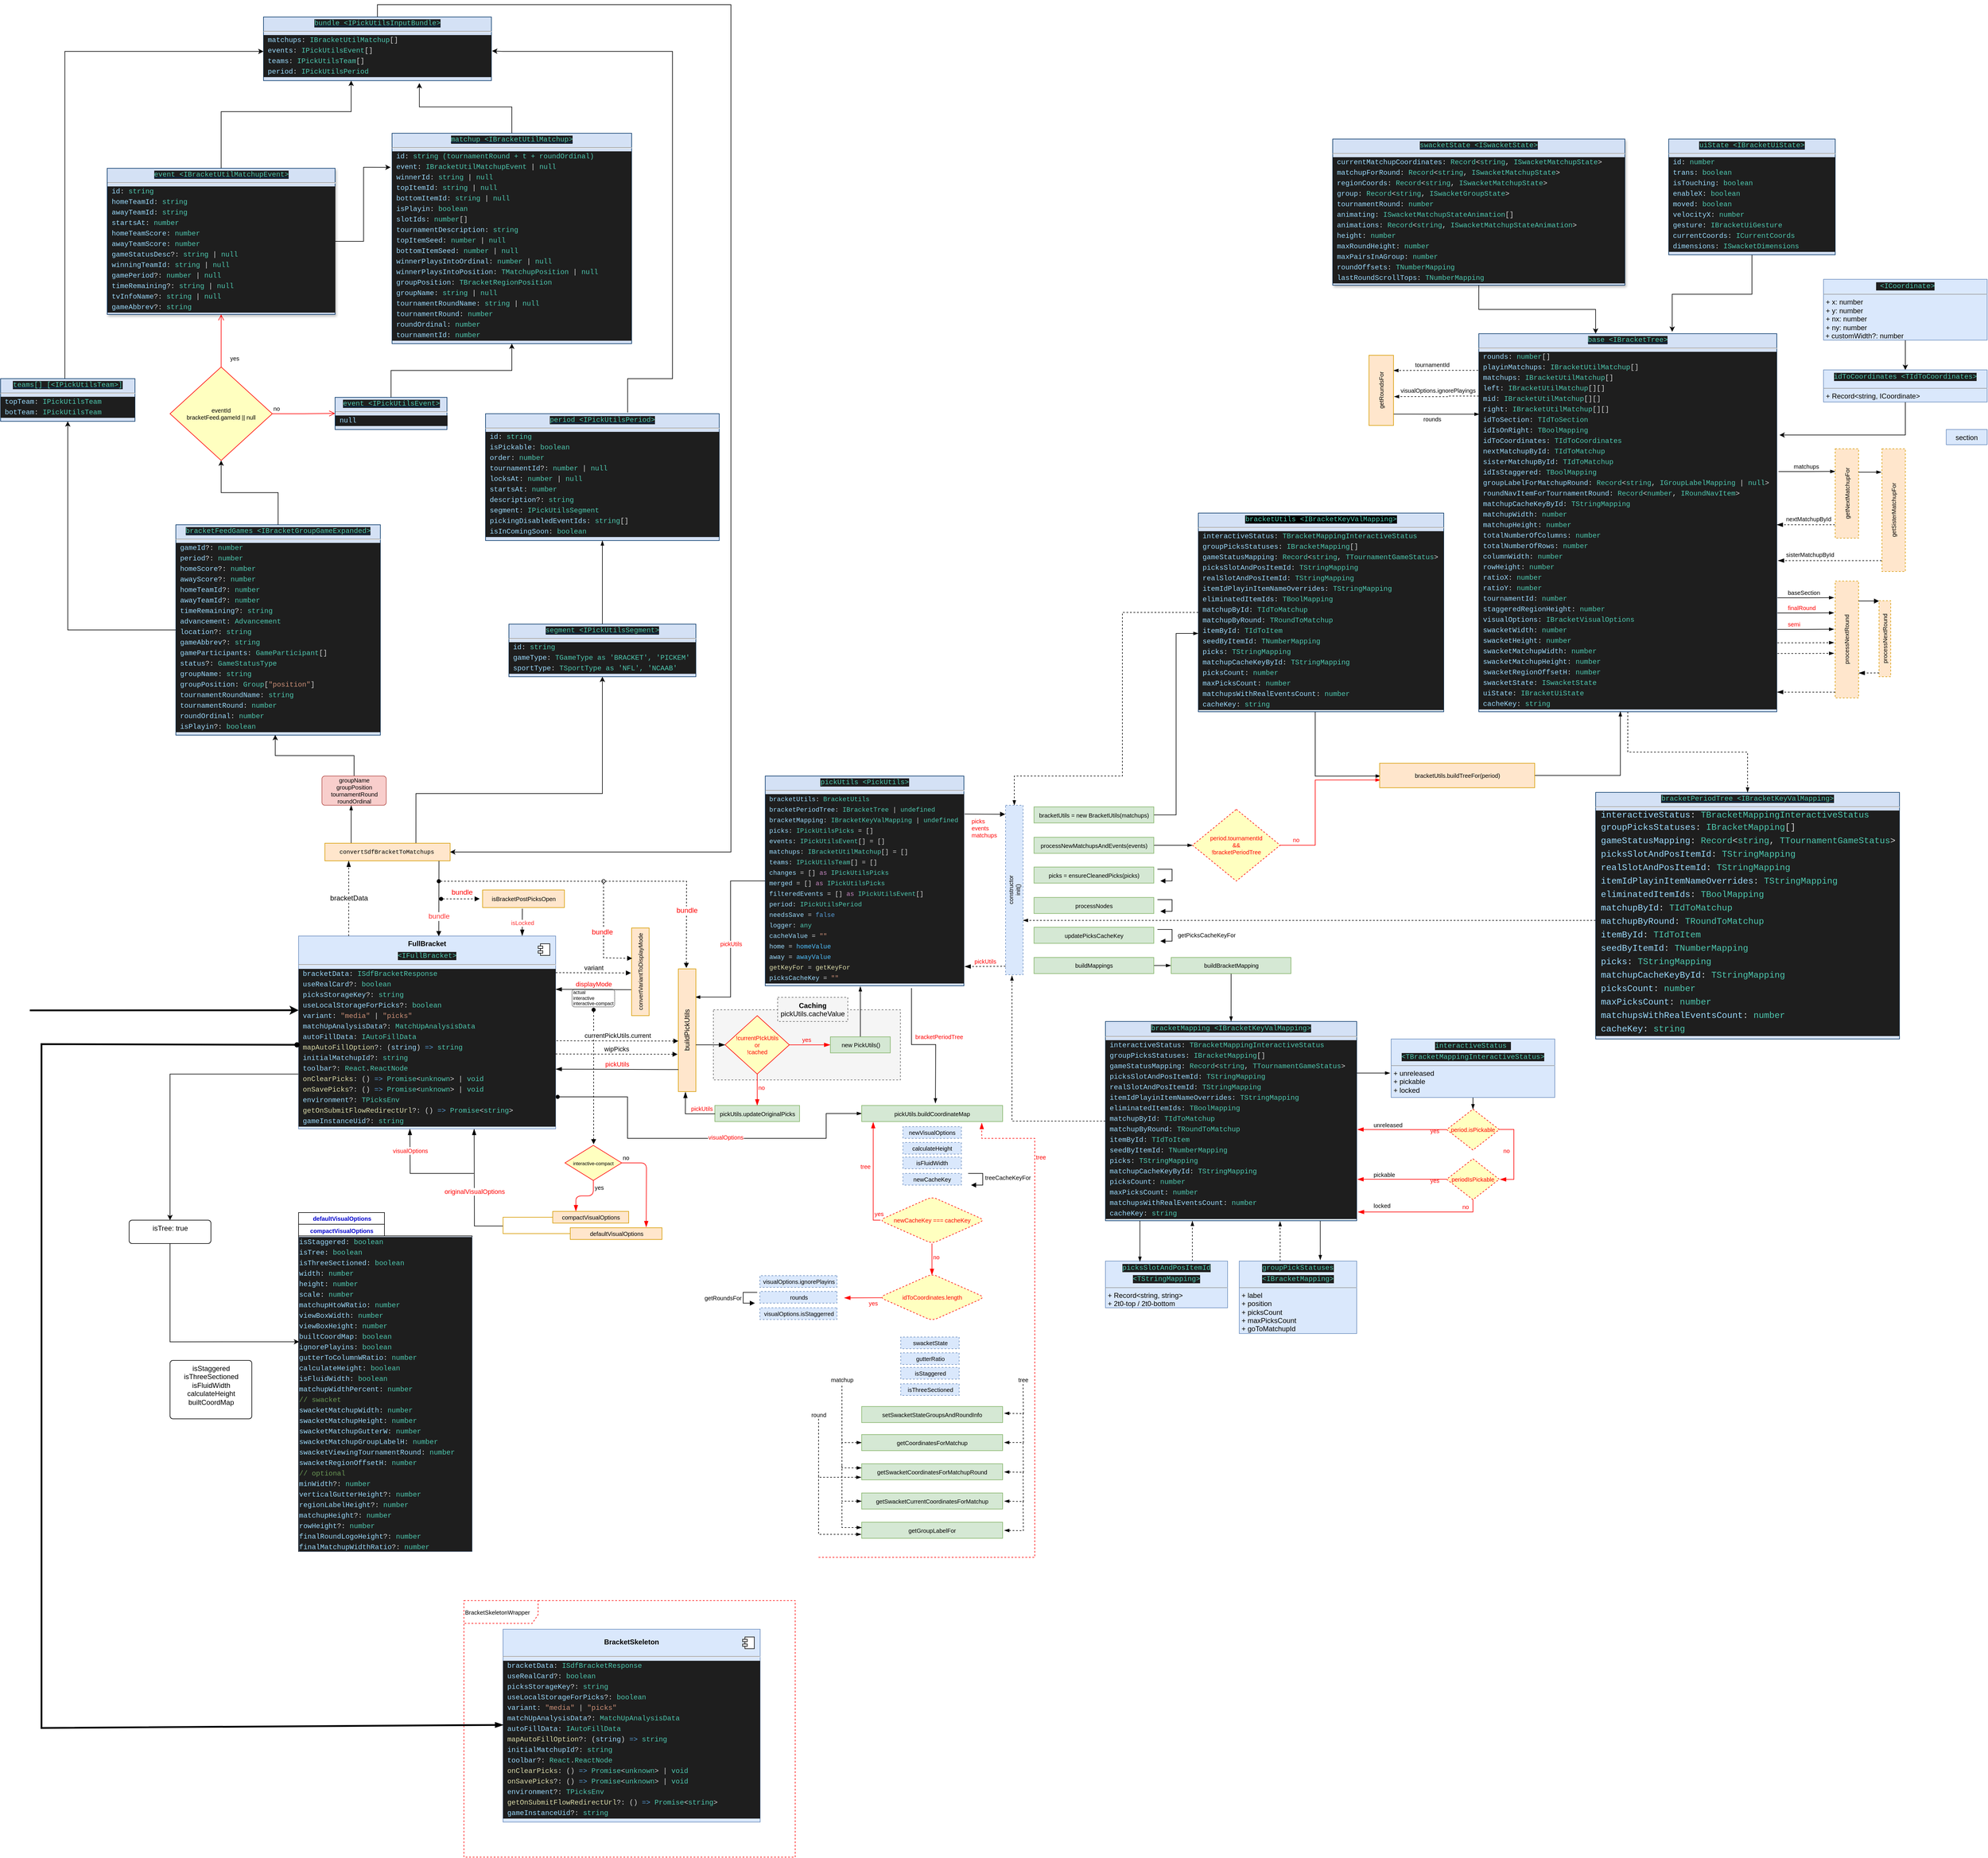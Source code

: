 <mxfile version="14.0.1" type="github">
  <diagram name="Page-1" id="efa7a0a1-bf9b-a30e-e6df-94a7791c09e9">
    <mxGraphModel dx="1807" dy="1932" grid="1" gridSize="10" guides="1" tooltips="1" connect="1" arrows="1" fold="1" page="1" pageScale="1" pageWidth="826" pageHeight="1169" background="#ffffff" math="0" shadow="0">
      <root>
        <mxCell id="0" />
        <mxCell id="1" parent="0" />
        <mxCell id="yvn1otVcxnGCeWS-NwdR-217" value="BracketSkeletonWrapper" style="shape=umlFrame;whiteSpace=wrap;html=1;rounded=1;shadow=0;glass=0;dashed=1;labelBackgroundColor=none;sketch=0;strokeColor=#FF0000;fontSize=10;fontColor=#000000;align=left;width=127;height=39;" vertex="1" parent="1">
          <mxGeometry x="113" y="1611" width="567" height="439" as="geometry" />
        </mxCell>
        <mxCell id="yvn1otVcxnGCeWS-NwdR-57" value="" style="rounded=0;whiteSpace=wrap;html=1;fillColor=#f5f5f5;strokeColor=#666666;fontColor=#333333;dashed=1;" vertex="1" parent="1">
          <mxGeometry x="540" y="600" width="320" height="120" as="geometry" />
        </mxCell>
        <mxCell id="yvn1otVcxnGCeWS-NwdR-55" style="edgeStyle=orthogonalEdgeStyle;rounded=0;orthogonalLoop=1;jettySize=auto;html=1;entryX=0.962;entryY=0.23;entryDx=0;entryDy=0;entryPerimeter=0;labelBackgroundColor=none;startArrow=none;startFill=0;endArrow=blockThin;endFill=1;strokeColor=#000000;fontSize=10;fontColor=#FF0000;align=center;" edge="1" parent="1" source="VF1F4Plbv53C-rskRq-l-115" target="yvn1otVcxnGCeWS-NwdR-30">
          <mxGeometry relative="1" as="geometry" />
        </mxCell>
        <mxCell id="yvn1otVcxnGCeWS-NwdR-165" style="edgeStyle=orthogonalEdgeStyle;rounded=0;orthogonalLoop=1;jettySize=auto;html=1;labelBackgroundColor=none;startArrow=none;startFill=0;endArrow=blockThin;endFill=1;endSize=6;strokeColor=#000000;fontSize=10;fontColor=#000000;align=left;exitX=0.736;exitY=1.011;exitDx=0;exitDy=0;exitPerimeter=0;" edge="1" parent="1" source="VF1F4Plbv53C-rskRq-l-115">
          <mxGeometry relative="1" as="geometry">
            <mxPoint x="920" y="760" as="targetPoint" />
          </mxGeometry>
        </mxCell>
        <mxCell id="VF1F4Plbv53C-rskRq-l-115" value="&lt;p style=&quot;margin: 4px 0px 0px ; text-align: center ; font-size: 11px&quot;&gt;&lt;span style=&quot;background-color: rgb(30 , 30 , 30) ; color: rgb(78 , 201 , 176) ; font-family: &amp;#34;menlo&amp;#34; , &amp;#34;monaco&amp;#34; , &amp;#34;courier new&amp;#34; , monospace ; font-size: 12px ; text-align: left&quot;&gt;pickUtils &amp;lt;PickUtils&amp;gt;&lt;/span&gt;&lt;br&gt;&lt;/p&gt;&lt;hr style=&quot;font-size: 11px&quot;&gt;&lt;div style=&quot;color: rgb(212 , 212 , 212) ; background-color: rgb(30 , 30 , 30) ; font-family: &amp;#34;menlo&amp;#34; , &amp;#34;monaco&amp;#34; , &amp;#34;courier new&amp;#34; , monospace ; line-height: 18px ; font-size: 11px&quot;&gt;&lt;div&gt;&lt;span style=&quot;color: rgb(156 , 220 , 254)&quot;&gt;&amp;nbsp;bracketUtils&lt;/span&gt;:&amp;nbsp;&lt;span style=&quot;color: rgb(78 , 201 , 176)&quot;&gt;BracketUtils&lt;/span&gt;&lt;/div&gt;&lt;div&gt;&lt;span style=&quot;color: rgb(156 , 220 , 254)&quot;&gt;&amp;nbsp;bracketPeriodTree&lt;/span&gt;:&amp;nbsp;&lt;span style=&quot;color: rgb(78 , 201 , 176)&quot;&gt;IBracketTree&lt;/span&gt;&amp;nbsp;|&amp;nbsp;&lt;span style=&quot;color: rgb(78 , 201 , 176)&quot;&gt;undefined&lt;/span&gt;&lt;/div&gt;&lt;div&gt;&lt;span style=&quot;color: rgb(156 , 220 , 254)&quot;&gt;&amp;nbsp;bracketMapping&lt;/span&gt;:&amp;nbsp;&lt;span style=&quot;color: rgb(78 , 201 , 176)&quot;&gt;IBracketKeyValMapping&lt;/span&gt;&amp;nbsp;|&amp;nbsp;&lt;span style=&quot;color: rgb(78 , 201 , 176)&quot;&gt;undefined&lt;/span&gt;&lt;/div&gt;&lt;div&gt;&lt;span style=&quot;color: rgb(156 , 220 , 254)&quot;&gt;&amp;nbsp;picks&lt;/span&gt;:&amp;nbsp;&lt;span style=&quot;color: rgb(78 , 201 , 176)&quot;&gt;IPickUtilsPicks&lt;/span&gt;&amp;nbsp;= []&lt;/div&gt;&lt;div&gt;&lt;span style=&quot;color: rgb(156 , 220 , 254)&quot;&gt;&amp;nbsp;events&lt;/span&gt;:&amp;nbsp;&lt;span style=&quot;color: rgb(78 , 201 , 176)&quot;&gt;IPickUtilsEvent&lt;/span&gt;[] = []&lt;/div&gt;&lt;div&gt;&lt;span style=&quot;color: rgb(156 , 220 , 254)&quot;&gt;&amp;nbsp;matchups&lt;/span&gt;:&amp;nbsp;&lt;span style=&quot;color: rgb(78 , 201 , 176)&quot;&gt;IBracketUtilMatchup&lt;/span&gt;[] = []&lt;/div&gt;&lt;div&gt;&lt;span style=&quot;color: rgb(156 , 220 , 254)&quot;&gt;&amp;nbsp;teams&lt;/span&gt;:&amp;nbsp;&lt;span style=&quot;color: rgb(78 , 201 , 176)&quot;&gt;IPickUtilsTeam&lt;/span&gt;[] = []&lt;/div&gt;&lt;div&gt;&lt;span style=&quot;color: rgb(156 , 220 , 254)&quot;&gt;&amp;nbsp;changes&lt;/span&gt;&amp;nbsp;= []&amp;nbsp;&lt;span style=&quot;color: rgb(197 , 134 , 192)&quot;&gt;as&lt;/span&gt;&amp;nbsp;&lt;span style=&quot;color: rgb(78 , 201 , 176)&quot;&gt;IPickUtilsPicks&lt;/span&gt;&lt;/div&gt;&lt;div&gt;&lt;span style=&quot;color: rgb(156 , 220 , 254)&quot;&gt;&amp;nbsp;merged&lt;/span&gt;&amp;nbsp;= []&amp;nbsp;&lt;span style=&quot;color: rgb(197 , 134 , 192)&quot;&gt;as&lt;/span&gt;&amp;nbsp;&lt;span style=&quot;color: rgb(78 , 201 , 176)&quot;&gt;IPickUtilsPicks&lt;/span&gt;&lt;/div&gt;&lt;div&gt;&lt;span style=&quot;color: rgb(156 , 220 , 254)&quot;&gt;&amp;nbsp;filteredEvents&lt;/span&gt;&amp;nbsp;= []&amp;nbsp;&lt;span style=&quot;color: rgb(197 , 134 , 192)&quot;&gt;as&lt;/span&gt;&amp;nbsp;&lt;span style=&quot;color: rgb(78 , 201 , 176)&quot;&gt;IPickUtilsEvent&lt;/span&gt;[]&lt;/div&gt;&lt;div&gt;&lt;span style=&quot;color: rgb(156 , 220 , 254)&quot;&gt;&amp;nbsp;period&lt;/span&gt;:&amp;nbsp;&lt;span style=&quot;color: rgb(78 , 201 , 176)&quot;&gt;IPickUtilsPeriod&lt;/span&gt;&lt;/div&gt;&lt;div&gt;&lt;font style=&quot;font-size: 11px&quot;&gt;&lt;span style=&quot;color: #9cdcfe&quot;&gt;&amp;nbsp;needsSave&lt;/span&gt; = &lt;span style=&quot;color: #569cd6&quot;&gt;false&lt;/span&gt;&lt;/font&gt;&lt;/div&gt;&lt;div&gt;&lt;font style=&quot;font-size: 11px&quot;&gt;&lt;span style=&quot;color: #9cdcfe&quot;&gt;&amp;nbsp;logger&lt;/span&gt;: &lt;span style=&quot;color: #4ec9b0&quot;&gt;any&lt;/span&gt;&lt;/font&gt;&lt;/div&gt;&lt;div&gt;&lt;font style=&quot;font-size: 11px&quot;&gt;&lt;span style=&quot;color: #9cdcfe&quot;&gt;&amp;nbsp;cacheValue&lt;/span&gt; = &lt;span style=&quot;color: #ce9178&quot;&gt;&quot;&quot;&lt;/span&gt;&lt;/font&gt;&lt;/div&gt;&lt;div&gt;&lt;span style=&quot;color: rgb(156 , 220 , 254)&quot;&gt;&amp;nbsp;home&lt;/span&gt; = &lt;span style=&quot;color: rgb(79 , 193 , 255)&quot;&gt;homeValue&lt;/span&gt;&lt;br&gt;&lt;/div&gt;&lt;div&gt;&lt;font style=&quot;font-size: 11px&quot;&gt;&lt;span style=&quot;color: #9cdcfe&quot;&gt;&amp;nbsp;away&lt;/span&gt; = &lt;span style=&quot;color: #4fc1ff&quot;&gt;awayValue&lt;/span&gt;&lt;/font&gt;&lt;/div&gt;&lt;div&gt;&lt;font style=&quot;font-size: 11px&quot;&gt;&lt;span style=&quot;color: #dcdcaa&quot;&gt;&amp;nbsp;getKeyFor&lt;/span&gt; = &lt;span style=&quot;color: #dcdcaa&quot;&gt;getKeyFor&lt;/span&gt;&lt;/font&gt;&lt;/div&gt;&lt;div&gt;&lt;span style=&quot;color: rgb(156 , 220 , 254)&quot;&gt;&amp;nbsp;picksCacheKey&lt;/span&gt; = &lt;span style=&quot;color: rgb(206 , 145 , 120)&quot;&gt;&quot;&quot;&lt;/span&gt;&lt;br&gt;&lt;/div&gt;&lt;/div&gt;" style="verticalAlign=top;align=left;overflow=fill;fontSize=12;fontFamily=Helvetica;html=1;strokeColor=#003366;shadow=0;fillColor=#D4E1F5;fontColor=#003366" parent="1" vertex="1">
          <mxGeometry x="628.75" y="200" width="340" height="359" as="geometry" />
        </mxCell>
        <mxCell id="-kxU-s-FRwQV0nLQ8hPZ-25" style="edgeStyle=orthogonalEdgeStyle;rounded=0;orthogonalLoop=1;jettySize=auto;html=1;fontSize=10;entryX=-0.006;entryY=0.162;entryDx=0;entryDy=0;entryPerimeter=0;" parent="1" source="VF1F4Plbv53C-rskRq-l-133" target="VF1F4Plbv53C-rskRq-l-134" edge="1">
          <mxGeometry relative="1" as="geometry">
            <mxPoint x="-20" y="-840" as="targetPoint" />
          </mxGeometry>
        </mxCell>
        <mxCell id="-kxU-s-FRwQV0nLQ8hPZ-31" style="edgeStyle=orthogonalEdgeStyle;rounded=0;orthogonalLoop=1;jettySize=auto;html=1;fontSize=10;" parent="1" source="VF1F4Plbv53C-rskRq-l-133" target="-kxU-s-FRwQV0nLQ8hPZ-29" edge="1">
          <mxGeometry relative="1" as="geometry">
            <Array as="points">
              <mxPoint x="-303" y="-937" />
              <mxPoint x="-80" y="-937" />
            </Array>
          </mxGeometry>
        </mxCell>
        <mxCell id="VF1F4Plbv53C-rskRq-l-133" value="&lt;p style=&quot;margin: 4px 0px 0px ; text-align: center ; text-decoration: underline ; font-size: 11px&quot;&gt;&lt;span style=&quot;background-color: rgb(30 , 30 , 30) ; color: rgb(78 , 201 , 176) ; font-family: &amp;#34;menlo&amp;#34; , &amp;#34;monaco&amp;#34; , &amp;#34;courier new&amp;#34; , monospace ; font-size: 12px ; text-align: left&quot;&gt;event &amp;lt;IBracketUtilMatchupEvent&amp;gt;&lt;/span&gt;&lt;br&gt;&lt;/p&gt;&lt;hr style=&quot;font-size: 11px&quot;&gt;&lt;div style=&quot;background-color: rgb(30 , 30 , 30) ; font-family: &amp;#34;menlo&amp;#34; , &amp;#34;monaco&amp;#34; , &amp;#34;courier new&amp;#34; , monospace ; line-height: 18px ; font-size: 11px&quot;&gt;&lt;div style=&quot;color: rgb(212 , 212 , 212)&quot;&gt;&lt;div style=&quot;font-family: &amp;#34;menlo&amp;#34; , &amp;#34;monaco&amp;#34; , &amp;#34;courier new&amp;#34; , monospace ; font-size: 12px ; line-height: 18px&quot;&gt;&lt;div&gt;&lt;span style=&quot;color: rgb(156 , 220 , 254)&quot;&gt;&amp;nbsp;id&lt;/span&gt;: &lt;span style=&quot;color: rgb(78 , 201 , 176)&quot;&gt;string&lt;/span&gt;&lt;br&gt;&lt;/div&gt;&lt;div&gt;&lt;div style=&quot;font-family: &amp;#34;menlo&amp;#34; , &amp;#34;monaco&amp;#34; , &amp;#34;courier new&amp;#34; , monospace ; line-height: 18px&quot;&gt;&lt;div&gt;  &lt;span style=&quot;color: #9cdcfe&quot;&gt;&amp;nbsp;homeTeamId&lt;/span&gt;: &lt;span style=&quot;color: #4ec9b0&quot;&gt;string&lt;/span&gt;&lt;/div&gt;&lt;div&gt;  &lt;span style=&quot;color: #9cdcfe&quot;&gt;&amp;nbsp;awayTeamId&lt;/span&gt;: &lt;span style=&quot;color: #4ec9b0&quot;&gt;string&lt;/span&gt;&lt;/div&gt;&lt;div&gt;&lt;div style=&quot;line-height: 18px&quot;&gt;&lt;div&gt;&lt;span style=&quot;color: #9cdcfe&quot;&gt;&amp;nbsp;startsAt&lt;/span&gt;: &lt;span style=&quot;color: #4ec9b0&quot;&gt;number&lt;/span&gt;&lt;/div&gt;&lt;div&gt;  &lt;span style=&quot;color: #9cdcfe&quot;&gt;&amp;nbsp;homeTeamScore&lt;/span&gt;: &lt;span style=&quot;color: #4ec9b0&quot;&gt;number&lt;/span&gt;&lt;/div&gt;&lt;div&gt;  &lt;span style=&quot;color: #9cdcfe&quot;&gt;&amp;nbsp;awayTeamScore&lt;/span&gt;: &lt;span style=&quot;color: #4ec9b0&quot;&gt;number&lt;/span&gt;&lt;/div&gt;&lt;div&gt;  &lt;span style=&quot;color: #9cdcfe&quot;&gt;&amp;nbsp;gameStatusDesc&lt;/span&gt;?: &lt;span style=&quot;color: #4ec9b0&quot;&gt;string&lt;/span&gt; | &lt;span style=&quot;color: #4ec9b0&quot;&gt;null&lt;/span&gt;&lt;/div&gt;&lt;div&gt;  &lt;span style=&quot;color: #9cdcfe&quot;&gt;&amp;nbsp;winningTeamId&lt;/span&gt;: &lt;span style=&quot;color: #4ec9b0&quot;&gt;string&lt;/span&gt; | &lt;span style=&quot;color: #4ec9b0&quot;&gt;null&lt;/span&gt;&lt;/div&gt;&lt;div&gt;  &lt;span style=&quot;color: #9cdcfe&quot;&gt;&amp;nbsp;gamePeriod&lt;/span&gt;?: &lt;span style=&quot;color: #4ec9b0&quot;&gt;number&lt;/span&gt; | &lt;span style=&quot;color: #4ec9b0&quot;&gt;null&lt;/span&gt;&lt;/div&gt;&lt;div&gt;  &lt;span style=&quot;color: #9cdcfe&quot;&gt;&amp;nbsp;timeRemaining&lt;/span&gt;?: &lt;span style=&quot;color: #4ec9b0&quot;&gt;string&lt;/span&gt; | &lt;span style=&quot;color: #4ec9b0&quot;&gt;null&lt;/span&gt;&lt;/div&gt;&lt;div&gt;  &lt;span style=&quot;color: #9cdcfe&quot;&gt;&amp;nbsp;tvInfoName&lt;/span&gt;?: &lt;span style=&quot;color: #4ec9b0&quot;&gt;string&lt;/span&gt; | &lt;span style=&quot;color: #4ec9b0&quot;&gt;null&lt;/span&gt;&lt;/div&gt;&lt;div&gt;  &lt;span style=&quot;color: #9cdcfe&quot;&gt;&amp;nbsp;gameAbbrev&lt;/span&gt;?: &lt;span style=&quot;color: #4ec9b0&quot;&gt;string&lt;/span&gt;&lt;/div&gt;&lt;div&gt;&lt;/div&gt;&lt;/div&gt;&lt;/div&gt;&lt;div&gt;&lt;/div&gt;&lt;/div&gt;&lt;/div&gt;&lt;/div&gt;&lt;/div&gt;&lt;/div&gt;" style="verticalAlign=top;align=left;overflow=fill;fontSize=12;fontFamily=Helvetica;html=1;strokeColor=#003366;shadow=1;fillColor=#D4E1F5;fontColor=#003366" parent="1" vertex="1">
          <mxGeometry x="-497.5" y="-840" width="390" height="250" as="geometry" />
        </mxCell>
        <mxCell id="-kxU-s-FRwQV0nLQ8hPZ-32" style="edgeStyle=orthogonalEdgeStyle;rounded=0;orthogonalLoop=1;jettySize=auto;html=1;entryX=0.684;entryY=1.038;entryDx=0;entryDy=0;entryPerimeter=0;fontSize=10;" parent="1" source="VF1F4Plbv53C-rskRq-l-134" target="-kxU-s-FRwQV0nLQ8hPZ-29" edge="1">
          <mxGeometry relative="1" as="geometry" />
        </mxCell>
        <mxCell id="VF1F4Plbv53C-rskRq-l-134" value="&lt;p style=&quot;margin: 4px 0px 0px ; text-align: center ; text-decoration: underline ; font-size: 11px&quot;&gt;&lt;span style=&quot;background-color: rgb(30 , 30 , 30) ; color: rgb(78 , 201 , 176) ; font-family: &amp;#34;menlo&amp;#34; , &amp;#34;monaco&amp;#34; , &amp;#34;courier new&amp;#34; , monospace ; font-size: 12px ; text-align: left&quot;&gt;matchup &amp;lt;IBracketUtilMatchup&amp;gt;&lt;/span&gt;&lt;br&gt;&lt;/p&gt;&lt;hr style=&quot;font-size: 11px&quot;&gt;&lt;div style=&quot;background-color: rgb(30 , 30 , 30) ; font-family: &amp;#34;menlo&amp;#34; , &amp;#34;monaco&amp;#34; , &amp;#34;courier new&amp;#34; , monospace ; line-height: 18px ; font-size: 11px&quot;&gt;&lt;div style=&quot;color: rgb(212 , 212 , 212)&quot;&gt;&lt;div style=&quot;font-family: &amp;#34;menlo&amp;#34; , &amp;#34;monaco&amp;#34; , &amp;#34;courier new&amp;#34; , monospace ; font-size: 12px ; line-height: 18px&quot;&gt;&lt;div&gt;&lt;span style=&quot;color: rgb(156 , 220 , 254)&quot;&gt;&amp;nbsp;id&lt;/span&gt;: &lt;span style=&quot;color: rgb(78 , 201 , 176)&quot;&gt;string (tournamentRound + t + roundOrdinal)&lt;/span&gt;&lt;br&gt;&lt;/div&gt;&lt;div&gt;&lt;div style=&quot;font-family: &amp;#34;menlo&amp;#34; , &amp;#34;monaco&amp;#34; , &amp;#34;courier new&amp;#34; , monospace ; line-height: 18px&quot;&gt;&lt;div&gt;&lt;div style=&quot;line-height: 18px&quot;&gt;&lt;div style=&quot;font-family: &amp;#34;menlo&amp;#34; , &amp;#34;monaco&amp;#34; , &amp;#34;courier new&amp;#34; , monospace ; line-height: 18px&quot;&gt;&lt;div&gt;  &lt;span style=&quot;color: #9cdcfe&quot;&gt;&amp;nbsp;event&lt;/span&gt;: &lt;span style=&quot;color: #4ec9b0&quot;&gt;IBracketUtilMatchupEvent&lt;/span&gt; | &lt;span style=&quot;color: #4ec9b0&quot;&gt;null&lt;/span&gt;&lt;/div&gt;&lt;div&gt;  &lt;span style=&quot;color: #9cdcfe&quot;&gt;&amp;nbsp;winnerId&lt;/span&gt;: &lt;span style=&quot;color: #4ec9b0&quot;&gt;string&lt;/span&gt; | &lt;span style=&quot;color: #4ec9b0&quot;&gt;null&lt;/span&gt;&lt;/div&gt;&lt;div&gt;  &lt;span style=&quot;color: #9cdcfe&quot;&gt;&amp;nbsp;topItemId&lt;/span&gt;: &lt;span style=&quot;color: #4ec9b0&quot;&gt;string&lt;/span&gt; | &lt;span style=&quot;color: #4ec9b0&quot;&gt;null&lt;/span&gt;&lt;/div&gt;&lt;div&gt;  &lt;span style=&quot;color: #9cdcfe&quot;&gt;&amp;nbsp;bottomItemId&lt;/span&gt;: &lt;span style=&quot;color: #4ec9b0&quot;&gt;string&lt;/span&gt; | &lt;span style=&quot;color: #4ec9b0&quot;&gt;null&lt;/span&gt;&lt;/div&gt;&lt;div&gt;  &lt;span style=&quot;color: #9cdcfe&quot;&gt;&amp;nbsp;isPlayin&lt;/span&gt;: &lt;span style=&quot;color: #4ec9b0&quot;&gt;boolean&lt;/span&gt;&lt;/div&gt;&lt;div&gt;  &lt;span style=&quot;color: #9cdcfe&quot;&gt;&amp;nbsp;slotIds&lt;/span&gt;: &lt;span style=&quot;color: #4ec9b0&quot;&gt;number&lt;/span&gt;[]&lt;/div&gt;&lt;div&gt;&lt;div style=&quot;font-family: &amp;#34;menlo&amp;#34; , &amp;#34;monaco&amp;#34; , &amp;#34;courier new&amp;#34; , monospace ; line-height: 18px&quot;&gt;&lt;div&gt;&lt;span style=&quot;color: #9cdcfe&quot;&gt;&amp;nbsp;tournamentDescription&lt;/span&gt;: &lt;span style=&quot;color: #4ec9b0&quot;&gt;string&lt;/span&gt;&lt;/div&gt;&lt;div&gt;  &lt;span style=&quot;color: #9cdcfe&quot;&gt;&amp;nbsp;topItemSeed&lt;/span&gt;: &lt;span style=&quot;color: #4ec9b0&quot;&gt;number&lt;/span&gt; | &lt;span style=&quot;color: #4ec9b0&quot;&gt;null&lt;/span&gt;&lt;/div&gt;&lt;div&gt;  &lt;span style=&quot;color: #9cdcfe&quot;&gt;&amp;nbsp;bottomItemSeed&lt;/span&gt;: &lt;span style=&quot;color: #4ec9b0&quot;&gt;number&lt;/span&gt; | &lt;span style=&quot;color: #4ec9b0&quot;&gt;null&lt;/span&gt;&lt;/div&gt;&lt;div&gt;  &lt;span style=&quot;color: #9cdcfe&quot;&gt;&amp;nbsp;winnerPlaysIntoOrdinal&lt;/span&gt;: &lt;span style=&quot;color: #4ec9b0&quot;&gt;number&lt;/span&gt; | &lt;span style=&quot;color: #4ec9b0&quot;&gt;null&lt;/span&gt;&lt;/div&gt;&lt;div&gt;  &lt;span style=&quot;color: #9cdcfe&quot;&gt;&amp;nbsp;winnerPlaysIntoPosition&lt;/span&gt;: &lt;span style=&quot;color: #4ec9b0&quot;&gt;TMatchupPosition&lt;/span&gt; | &lt;span style=&quot;color: #4ec9b0&quot;&gt;null&lt;/span&gt;&lt;/div&gt;&lt;div&gt;  &lt;span style=&quot;color: #9cdcfe&quot;&gt;&amp;nbsp;groupPosition&lt;/span&gt;: &lt;span style=&quot;color: #4ec9b0&quot;&gt;TBracketRegionPosition&lt;/span&gt;&lt;/div&gt;&lt;div&gt;  &lt;span style=&quot;color: #9cdcfe&quot;&gt;&amp;nbsp;groupName&lt;/span&gt;: &lt;span style=&quot;color: #4ec9b0&quot;&gt;string&lt;/span&gt; | &lt;span style=&quot;color: #4ec9b0&quot;&gt;null&lt;/span&gt;&lt;/div&gt;&lt;div&gt;  &lt;span style=&quot;color: #9cdcfe&quot;&gt;&amp;nbsp;tournamentRoundName&lt;/span&gt;: &lt;span style=&quot;color: #4ec9b0&quot;&gt;string&lt;/span&gt; | &lt;span style=&quot;color: #4ec9b0&quot;&gt;null&lt;/span&gt;&lt;/div&gt;&lt;div&gt;&lt;div style=&quot;line-height: 18px&quot;&gt;&lt;div&gt;&lt;span style=&quot;color: #9cdcfe&quot;&gt;&amp;nbsp;tournamentRound&lt;/span&gt;: &lt;span style=&quot;color: #4ec9b0&quot;&gt;number&lt;/span&gt;&lt;/div&gt;&lt;div&gt;  &lt;span style=&quot;color: #9cdcfe&quot;&gt;&amp;nbsp;roundOrdinal&lt;/span&gt;: &lt;span style=&quot;color: #4ec9b0&quot;&gt;number&lt;/span&gt;&lt;/div&gt;&lt;div&gt;  &lt;span style=&quot;color: #9cdcfe&quot;&gt;&amp;nbsp;tournamentId&lt;/span&gt;: &lt;span style=&quot;color: #4ec9b0&quot;&gt;number&lt;/span&gt;&lt;/div&gt;&lt;/div&gt;&lt;/div&gt;&lt;div&gt;&lt;/div&gt;&lt;/div&gt;&lt;/div&gt;&lt;div&gt;&lt;/div&gt;&lt;/div&gt;&lt;/div&gt;&lt;/div&gt;&lt;div&gt;&lt;div style=&quot;line-height: 18px&quot;&gt;&lt;div&gt;&lt;/div&gt;&lt;/div&gt;&lt;/div&gt;&lt;div&gt;&lt;/div&gt;&lt;/div&gt;&lt;/div&gt;&lt;/div&gt;&lt;/div&gt;&lt;/div&gt;" style="verticalAlign=top;align=left;overflow=fill;fontSize=12;fontFamily=Helvetica;html=1;strokeColor=#003366;shadow=0;fillColor=#D4E1F5;fontColor=#003366" parent="1" vertex="1">
          <mxGeometry x="-10" y="-900" width="410" height="360" as="geometry" />
        </mxCell>
        <mxCell id="-kxU-s-FRwQV0nLQ8hPZ-33" style="edgeStyle=orthogonalEdgeStyle;rounded=0;orthogonalLoop=1;jettySize=auto;html=1;entryX=1.003;entryY=0.534;entryDx=0;entryDy=0;entryPerimeter=0;fontSize=10;exitX=0.608;exitY=-0.009;exitDx=0;exitDy=0;exitPerimeter=0;" parent="1" source="VF1F4Plbv53C-rskRq-l-135" target="-kxU-s-FRwQV0nLQ8hPZ-29" edge="1">
          <mxGeometry relative="1" as="geometry">
            <Array as="points">
              <mxPoint x="393" y="-480" />
              <mxPoint x="470" y="-480" />
              <mxPoint x="470" y="-1040" />
              <mxPoint x="180" y="-1040" />
            </Array>
          </mxGeometry>
        </mxCell>
        <mxCell id="VF1F4Plbv53C-rskRq-l-135" value="&lt;p style=&quot;margin: 4px 0px 0px ; text-align: center ; text-decoration: underline ; font-size: 11px&quot;&gt;&lt;span style=&quot;background-color: rgb(30 , 30 , 30) ; color: rgb(78 , 201 , 176) ; font-family: &amp;#34;menlo&amp;#34; , &amp;#34;monaco&amp;#34; , &amp;#34;courier new&amp;#34; , monospace ; font-size: 12px ; text-align: left&quot;&gt;period &amp;lt;IPickUtilsPeriod&amp;gt;&lt;/span&gt;&lt;/p&gt;&lt;hr style=&quot;font-size: 11px&quot;&gt;&lt;div style=&quot;background-color: rgb(30 , 30 , 30) ; font-family: &amp;#34;menlo&amp;#34; , &amp;#34;monaco&amp;#34; , &amp;#34;courier new&amp;#34; , monospace ; line-height: 18px ; font-size: 11px&quot;&gt;&lt;div style=&quot;color: rgb(212 , 212 , 212)&quot;&gt;&lt;div style=&quot;font-family: &amp;#34;menlo&amp;#34; , &amp;#34;monaco&amp;#34; , &amp;#34;courier new&amp;#34; , monospace ; font-size: 12px ; line-height: 18px&quot;&gt;&lt;div&gt;&lt;span style=&quot;color: rgb(156 , 220 , 254)&quot;&gt;&amp;nbsp;id&lt;/span&gt;: &lt;span style=&quot;color: rgb(78 , 201 , 176)&quot;&gt;string&lt;/span&gt;&lt;br&gt;&lt;/div&gt;&lt;div&gt;&lt;div style=&quot;font-family: &amp;#34;menlo&amp;#34; , &amp;#34;monaco&amp;#34; , &amp;#34;courier new&amp;#34; , monospace ; line-height: 18px&quot;&gt;&lt;div&gt;&lt;div style=&quot;line-height: 18px&quot;&gt;&lt;div style=&quot;font-family: &amp;#34;menlo&amp;#34; , &amp;#34;monaco&amp;#34; , &amp;#34;courier new&amp;#34; , monospace ; line-height: 18px&quot;&gt;&lt;div&gt;&lt;div style=&quot;font-family: &amp;#34;menlo&amp;#34; , &amp;#34;monaco&amp;#34; , &amp;#34;courier new&amp;#34; , monospace ; line-height: 18px&quot;&gt;&lt;div&gt;  &lt;span style=&quot;color: #9cdcfe&quot;&gt;&amp;nbsp;isPickable&lt;/span&gt;: &lt;span style=&quot;color: #4ec9b0&quot;&gt;boolean&lt;/span&gt;&lt;/div&gt;&lt;div&gt;  &lt;span style=&quot;color: #9cdcfe&quot;&gt;&amp;nbsp;order&lt;/span&gt;: &lt;span style=&quot;color: #4ec9b0&quot;&gt;number&lt;/span&gt;&lt;/div&gt;&lt;div&gt;  &lt;span style=&quot;color: #9cdcfe&quot;&gt;&amp;nbsp;tournamentId&lt;/span&gt;?: &lt;span style=&quot;color: #4ec9b0&quot;&gt;number&lt;/span&gt; | &lt;span style=&quot;color: #4ec9b0&quot;&gt;null&lt;/span&gt;&lt;/div&gt;&lt;div&gt;  &lt;span style=&quot;color: #9cdcfe&quot;&gt;&amp;nbsp;locksAt&lt;/span&gt;: &lt;span style=&quot;color: #4ec9b0&quot;&gt;number&lt;/span&gt; | &lt;span style=&quot;color: #4ec9b0&quot;&gt;null&lt;/span&gt;&lt;/div&gt;&lt;div&gt;  &lt;span style=&quot;color: #9cdcfe&quot;&gt;&amp;nbsp;startsAt&lt;/span&gt;: &lt;span style=&quot;color: #4ec9b0&quot;&gt;number&lt;/span&gt;&lt;/div&gt;&lt;div&gt;  &lt;span style=&quot;color: #9cdcfe&quot;&gt;&amp;nbsp;description&lt;/span&gt;?: &lt;span style=&quot;color: #4ec9b0&quot;&gt;string&lt;/span&gt;&lt;/div&gt;&lt;div&gt;  &lt;span style=&quot;color: #9cdcfe&quot;&gt;&amp;nbsp;segment&lt;/span&gt;: &lt;span style=&quot;color: #4ec9b0&quot;&gt;IPickUtilsSegment&lt;/span&gt;&lt;/div&gt;&lt;div&gt;  &lt;span style=&quot;color: #9cdcfe&quot;&gt;&amp;nbsp;pickingDisabledEventIds&lt;/span&gt;: &lt;span style=&quot;color: #4ec9b0&quot;&gt;string&lt;/span&gt;[]&lt;/div&gt;&lt;div&gt;  &lt;span style=&quot;color: #9cdcfe&quot;&gt;&amp;nbsp;isInComingSoon&lt;/span&gt;: &lt;span style=&quot;color: #4ec9b0&quot;&gt;boolean&lt;/span&gt;&lt;/div&gt;&lt;/div&gt;&lt;/div&gt;&lt;div&gt;&lt;div style=&quot;font-family: &amp;#34;menlo&amp;#34; , &amp;#34;monaco&amp;#34; , &amp;#34;courier new&amp;#34; , monospace ; line-height: 18px&quot;&gt;&lt;div&gt;&lt;/div&gt;&lt;/div&gt;&lt;/div&gt;&lt;div&gt;&lt;/div&gt;&lt;/div&gt;&lt;/div&gt;&lt;/div&gt;&lt;div&gt;&lt;div style=&quot;line-height: 18px&quot;&gt;&lt;div&gt;&lt;/div&gt;&lt;/div&gt;&lt;/div&gt;&lt;div&gt;&lt;/div&gt;&lt;/div&gt;&lt;/div&gt;&lt;/div&gt;&lt;/div&gt;&lt;/div&gt;" style="verticalAlign=top;align=left;overflow=fill;fontSize=12;fontFamily=Helvetica;html=1;strokeColor=#003366;shadow=0;fillColor=#D4E1F5;fontColor=#003366" parent="1" vertex="1">
          <mxGeometry x="150" y="-420" width="400" height="217" as="geometry" />
        </mxCell>
        <mxCell id="hYPX-9NePYRcIFWMucl9-109" style="edgeStyle=orthogonalEdgeStyle;rounded=0;orthogonalLoop=1;jettySize=auto;html=1;endArrow=blockThin;endFill=1;" parent="1" source="VF1F4Plbv53C-rskRq-l-136" target="VF1F4Plbv53C-rskRq-l-135" edge="1">
          <mxGeometry relative="1" as="geometry" />
        </mxCell>
        <mxCell id="VF1F4Plbv53C-rskRq-l-136" value="&lt;p style=&quot;margin: 4px 0px 0px ; text-align: center ; text-decoration: underline ; font-size: 11px&quot;&gt;&lt;span style=&quot;background-color: rgb(30 , 30 , 30) ; color: rgb(78 , 201 , 176) ; font-family: &amp;#34;menlo&amp;#34; , &amp;#34;monaco&amp;#34; , &amp;#34;courier new&amp;#34; , monospace ; font-size: 12px ; text-align: left&quot;&gt;segment &amp;lt;IPickUtilsSegment&amp;gt;&lt;/span&gt;&lt;/p&gt;&lt;hr style=&quot;font-size: 11px&quot;&gt;&lt;div style=&quot;background-color: rgb(30 , 30 , 30) ; font-family: &amp;#34;menlo&amp;#34; , &amp;#34;monaco&amp;#34; , &amp;#34;courier new&amp;#34; , monospace ; line-height: 18px ; font-size: 11px&quot;&gt;&lt;div style=&quot;color: rgb(212 , 212 , 212)&quot;&gt;&lt;div style=&quot;font-family: &amp;#34;menlo&amp;#34; , &amp;#34;monaco&amp;#34; , &amp;#34;courier new&amp;#34; , monospace ; font-size: 12px ; line-height: 18px&quot;&gt;&lt;div&gt;&lt;span style=&quot;color: rgb(156 , 220 , 254)&quot;&gt;&amp;nbsp;id&lt;/span&gt;: &lt;span style=&quot;color: rgb(78 , 201 , 176)&quot;&gt;string&lt;/span&gt;&lt;br&gt;&lt;/div&gt;&lt;div&gt;&lt;div style=&quot;font-family: &amp;#34;menlo&amp;#34; , &amp;#34;monaco&amp;#34; , &amp;#34;courier new&amp;#34; , monospace ; line-height: 18px&quot;&gt;&lt;div&gt;&lt;div style=&quot;line-height: 18px&quot;&gt;&lt;div style=&quot;font-family: &amp;#34;menlo&amp;#34; , &amp;#34;monaco&amp;#34; , &amp;#34;courier new&amp;#34; , monospace ; line-height: 18px&quot;&gt;&lt;div&gt;&lt;div style=&quot;font-family: &amp;#34;menlo&amp;#34; , &amp;#34;monaco&amp;#34; , &amp;#34;courier new&amp;#34; , monospace ; line-height: 18px&quot;&gt;&lt;div style=&quot;font-family: &amp;#34;menlo&amp;#34; , &amp;#34;monaco&amp;#34; , &amp;#34;courier new&amp;#34; , monospace ; line-height: 18px&quot;&gt;&lt;div&gt;  &lt;span style=&quot;color: #9cdcfe&quot;&gt;&amp;nbsp;gameType&lt;/span&gt;: &lt;span style=&quot;color: #4ec9b0&quot;&gt;TGameType as &#39;BRACKET&#39;, &#39;PICKEM&#39;&lt;/span&gt;&lt;/div&gt;&lt;div&gt;  &lt;span style=&quot;color: #9cdcfe&quot;&gt;&amp;nbsp;sportType&lt;/span&gt;: &lt;span style=&quot;color: #4ec9b0&quot;&gt;TSportType as &#39;NFL&#39;, &#39;NCAAB&#39;&lt;/span&gt;&lt;/div&gt;&lt;div&gt;&lt;/div&gt;&lt;/div&gt;&lt;/div&gt;&lt;/div&gt;&lt;div&gt;&lt;div style=&quot;font-family: &amp;#34;menlo&amp;#34; , &amp;#34;monaco&amp;#34; , &amp;#34;courier new&amp;#34; , monospace ; line-height: 18px&quot;&gt;&lt;div&gt;&lt;/div&gt;&lt;/div&gt;&lt;/div&gt;&lt;div&gt;&lt;/div&gt;&lt;/div&gt;&lt;/div&gt;&lt;/div&gt;&lt;div&gt;&lt;div style=&quot;line-height: 18px&quot;&gt;&lt;div&gt;&lt;/div&gt;&lt;/div&gt;&lt;/div&gt;&lt;div&gt;&lt;/div&gt;&lt;/div&gt;&lt;/div&gt;&lt;/div&gt;&lt;/div&gt;&lt;/div&gt;" style="verticalAlign=top;align=left;overflow=fill;fontSize=12;fontFamily=Helvetica;html=1;strokeColor=#003366;shadow=0;fillColor=#D4E1F5;fontColor=#003366" parent="1" vertex="1">
          <mxGeometry x="190" y="-60" width="320" height="90" as="geometry" />
        </mxCell>
        <mxCell id="VF1F4Plbv53C-rskRq-l-140" value="&lt;div style=&quot;text-align: left; font-size: 8px;&quot;&gt;&lt;span style=&quot;font-size: 8px;&quot;&gt;actual&lt;/span&gt;&lt;/div&gt;&lt;div style=&quot;text-align: left; font-size: 8px;&quot;&gt;&lt;span style=&quot;font-size: 8px;&quot;&gt;interactive&lt;/span&gt;&lt;/div&gt;&lt;div style=&quot;text-align: left; font-size: 8px;&quot;&gt;&lt;span style=&quot;font-size: 8px;&quot;&gt;interactive-compact&lt;/span&gt;&lt;/div&gt;" style="whiteSpace=wrap;html=1;fontSize=8;dashed=1;dashPattern=1 1;rounded=1;shadow=0;glass=0;sketch=0;" parent="1" vertex="1">
          <mxGeometry x="298" y="565" width="73" height="30" as="geometry" />
        </mxCell>
        <mxCell id="yvn1otVcxnGCeWS-NwdR-106" style="edgeStyle=orthogonalEdgeStyle;rounded=0;orthogonalLoop=1;jettySize=auto;html=1;entryX=-0.007;entryY=0.583;entryDx=0;entryDy=0;entryPerimeter=0;labelBackgroundColor=none;startArrow=none;startFill=0;endArrow=blockThin;endFill=1;endSize=6;strokeColor=#000000;fontSize=10;fontColor=#000000;align=left;" edge="1" parent="1" source="VF1F4Plbv53C-rskRq-l-163" target="hYPX-9NePYRcIFWMucl9-72">
          <mxGeometry relative="1" as="geometry">
            <Array as="points">
              <mxPoint x="1671" y="708" />
            </Array>
          </mxGeometry>
        </mxCell>
        <mxCell id="yvn1otVcxnGCeWS-NwdR-108" style="edgeStyle=orthogonalEdgeStyle;rounded=0;orthogonalLoop=1;jettySize=auto;html=1;labelBackgroundColor=none;startArrow=none;startFill=0;endArrow=blockThin;endFill=1;endSize=6;strokeColor=#000000;fontSize=10;fontColor=#000000;align=left;exitX=0.855;exitY=0.999;exitDx=0;exitDy=0;exitPerimeter=0;entryX=0.69;entryY=-0.014;entryDx=0;entryDy=0;entryPerimeter=0;" edge="1" parent="1" source="VF1F4Plbv53C-rskRq-l-163" target="hYPX-9NePYRcIFWMucl9-76">
          <mxGeometry relative="1" as="geometry">
            <mxPoint x="1560" y="1010" as="targetPoint" />
            <Array as="points" />
          </mxGeometry>
        </mxCell>
        <mxCell id="yvn1otVcxnGCeWS-NwdR-113" style="edgeStyle=orthogonalEdgeStyle;rounded=0;orthogonalLoop=1;jettySize=auto;html=1;entryX=0.367;entryY=1.005;entryDx=0;entryDy=0;entryPerimeter=0;dashed=1;labelBackgroundColor=none;startArrow=none;startFill=0;endArrow=blockThin;endFill=1;endSize=6;strokeColor=#000000;fontSize=10;fontColor=#000000;align=left;" edge="1" parent="1" source="VF1F4Plbv53C-rskRq-l-163" target="yvn1otVcxnGCeWS-NwdR-59">
          <mxGeometry relative="1" as="geometry" />
        </mxCell>
        <mxCell id="VF1F4Plbv53C-rskRq-l-163" value="&lt;p style=&quot;margin: 4px 0px 0px ; text-decoration: underline ; font-size: 11px&quot;&gt;&lt;/p&gt;&lt;div style=&quot;text-align: center&quot;&gt;&lt;span style=&quot;color: rgb(78 , 201 , 176) ; font-family: &amp;#34;menlo&amp;#34; , &amp;#34;monaco&amp;#34; , &amp;#34;courier new&amp;#34; , monospace ; text-align: left ; background-color: rgb(30 , 30 , 30)&quot;&gt;bracketMapping &amp;lt;IBracketKeyValMapping&amp;gt;&lt;/span&gt;&lt;br&gt;&lt;/div&gt;&lt;hr style=&quot;font-size: 11px&quot;&gt;&lt;div style=&quot;color: rgb(212 , 212 , 212) ; background-color: rgb(30 , 30 , 30) ; font-family: &amp;#34;menlo&amp;#34; , &amp;#34;monaco&amp;#34; , &amp;#34;courier new&amp;#34; , monospace ; line-height: 18px ; font-size: 11px&quot;&gt;&lt;div&gt;&lt;font style=&quot;font-size: 11px&quot;&gt;&lt;div style=&quot;font-family: &amp;#34;menlo&amp;#34; , &amp;#34;monaco&amp;#34; , &amp;#34;courier new&amp;#34; , monospace ; font-size: 12px ; line-height: 18px&quot;&gt;&lt;span style=&quot;color: rgb(156 , 220 , 254)&quot;&gt;&amp;nbsp;interactiveStatus&lt;/span&gt;: &lt;span style=&quot;color: rgb(78 , 201 , 176)&quot;&gt;TBracketMappingInteractiveStatus&lt;/span&gt;&lt;br&gt;&lt;/div&gt;&lt;/font&gt;&lt;/div&gt;&lt;div&gt;&lt;div style=&quot;font-family: &amp;#34;menlo&amp;#34; , &amp;#34;monaco&amp;#34; , &amp;#34;courier new&amp;#34; , monospace ; font-size: 12px ; line-height: 18px&quot;&gt;&lt;div&gt;  &lt;span style=&quot;color: #9cdcfe&quot;&gt;&amp;nbsp;groupPicksStatuses&lt;/span&gt;: &lt;span style=&quot;color: #4ec9b0&quot;&gt;IBracketMapping&lt;/span&gt;[]&lt;/div&gt;&lt;div&gt;  &lt;span style=&quot;color: #9cdcfe&quot;&gt;&amp;nbsp;gameStatusMapping&lt;/span&gt;: &lt;span style=&quot;color: #4ec9b0&quot;&gt;Record&lt;/span&gt;&amp;lt;&lt;span style=&quot;color: #4ec9b0&quot;&gt;string&lt;/span&gt;, &lt;span style=&quot;color: #4ec9b0&quot;&gt;TTournamentGameStatus&lt;/span&gt;&amp;gt;&lt;/div&gt;&lt;div&gt;  &lt;span style=&quot;color: #9cdcfe&quot;&gt;&amp;nbsp;picksSlotAndPosItemId&lt;/span&gt;: &lt;span style=&quot;color: #4ec9b0&quot;&gt;TStringMapping&lt;/span&gt;&lt;/div&gt;&lt;div&gt;  &lt;span style=&quot;color: #9cdcfe&quot;&gt;&amp;nbsp;realSlotAndPosItemId&lt;/span&gt;: &lt;span style=&quot;color: #4ec9b0&quot;&gt;TStringMapping&lt;/span&gt;&lt;/div&gt;&lt;div&gt;  &lt;span style=&quot;color: #9cdcfe&quot;&gt;&amp;nbsp;itemIdPlayinItemNameOverrides&lt;/span&gt;: &lt;span style=&quot;color: #4ec9b0&quot;&gt;TStringMapping&lt;/span&gt;&lt;/div&gt;&lt;div&gt;  &lt;span style=&quot;color: #9cdcfe&quot;&gt;&amp;nbsp;eliminatedItemIds&lt;/span&gt;: &lt;span style=&quot;color: #4ec9b0&quot;&gt;TBoolMapping&lt;/span&gt;&lt;/div&gt;&lt;div&gt;  &lt;span style=&quot;color: #9cdcfe&quot;&gt;&amp;nbsp;matchupById&lt;/span&gt;: &lt;span style=&quot;color: #4ec9b0&quot;&gt;TIdToMatchup&lt;/span&gt;&lt;/div&gt;&lt;div&gt;  &lt;span style=&quot;color: #9cdcfe&quot;&gt;&amp;nbsp;matchupByRound&lt;/span&gt;: &lt;span style=&quot;color: #4ec9b0&quot;&gt;TRoundToMatchup&lt;/span&gt;&lt;/div&gt;&lt;div&gt;  &lt;span style=&quot;color: #9cdcfe&quot;&gt;&amp;nbsp;itemById&lt;/span&gt;: &lt;span style=&quot;color: #4ec9b0&quot;&gt;TIdToItem&lt;/span&gt;&lt;/div&gt;&lt;div&gt;  &lt;span style=&quot;color: #9cdcfe&quot;&gt;&amp;nbsp;seedByItemId&lt;/span&gt;: &lt;span style=&quot;color: #4ec9b0&quot;&gt;TNumberMapping&lt;/span&gt;&lt;/div&gt;&lt;div&gt;  &lt;span style=&quot;color: #9cdcfe&quot;&gt;&amp;nbsp;picks&lt;/span&gt;: &lt;span style=&quot;color: #4ec9b0&quot;&gt;TStringMapping&lt;/span&gt;&lt;/div&gt;&lt;div&gt;  &lt;span style=&quot;color: #9cdcfe&quot;&gt;&amp;nbsp;matchupCacheKeyById&lt;/span&gt;: &lt;span style=&quot;color: #4ec9b0&quot;&gt;TStringMapping&lt;/span&gt;&lt;/div&gt;&lt;div&gt;  &lt;span style=&quot;color: #9cdcfe&quot;&gt;&amp;nbsp;picksCount&lt;/span&gt;: &lt;span style=&quot;color: #4ec9b0&quot;&gt;number&lt;/span&gt;&lt;/div&gt;&lt;div&gt;  &lt;span style=&quot;color: #9cdcfe&quot;&gt;&amp;nbsp;maxPicksCount&lt;/span&gt;: &lt;span style=&quot;color: #4ec9b0&quot;&gt;number&lt;/span&gt;&lt;/div&gt;&lt;div&gt;  &lt;span style=&quot;color: #9cdcfe&quot;&gt;&amp;nbsp;matchupsWithRealEventsCount&lt;/span&gt;: &lt;span style=&quot;color: #4ec9b0&quot;&gt;number&lt;/span&gt;&lt;/div&gt;&lt;div&gt;  &lt;span style=&quot;color: #9cdcfe&quot;&gt;&amp;nbsp;cacheKey&lt;/span&gt;: &lt;span style=&quot;color: #4ec9b0&quot;&gt;string&lt;/span&gt;&lt;/div&gt;&lt;/div&gt;&lt;/div&gt;&lt;/div&gt;" style="verticalAlign=top;align=left;overflow=fill;fontSize=12;fontFamily=Helvetica;html=1;strokeColor=#003366;shadow=0;fillColor=#D4E1F5;fontColor=#003366" parent="1" vertex="1">
          <mxGeometry x="1211" y="620" width="430" height="341" as="geometry" />
        </mxCell>
        <mxCell id="hYPX-9NePYRcIFWMucl9-64" style="edgeStyle=orthogonalEdgeStyle;rounded=0;orthogonalLoop=1;jettySize=auto;html=1;entryX=0.525;entryY=0.994;entryDx=0;entryDy=0;entryPerimeter=0;endArrow=blockThin;endFill=1;" parent="1" source="VF1F4Plbv53C-rskRq-l-165" target="yvn1otVcxnGCeWS-NwdR-74" edge="1">
          <mxGeometry relative="1" as="geometry">
            <Array as="points">
              <mxPoint x="1570" y="200" />
            </Array>
          </mxGeometry>
        </mxCell>
        <mxCell id="yvn1otVcxnGCeWS-NwdR-117" style="edgeStyle=orthogonalEdgeStyle;rounded=0;orthogonalLoop=1;jettySize=auto;html=1;dashed=1;labelBackgroundColor=none;startArrow=none;startFill=0;endArrow=blockThin;endFill=1;endSize=6;strokeColor=#000000;fontSize=10;fontColor=#000000;align=left;" edge="1" parent="1" source="VF1F4Plbv53C-rskRq-l-165" target="yvn1otVcxnGCeWS-NwdR-59">
          <mxGeometry relative="1" as="geometry">
            <Array as="points">
              <mxPoint x="1240" y="-80" />
              <mxPoint x="1240" y="200" />
              <mxPoint x="1055" y="200" />
            </Array>
          </mxGeometry>
        </mxCell>
        <mxCell id="VF1F4Plbv53C-rskRq-l-165" value="&lt;p style=&quot;margin: 4px 0px 0px ; text-align: center ; text-decoration: underline ; font-size: 11px&quot;&gt;&lt;/p&gt;&lt;span style=&quot;color: rgb(78 , 201 , 176) ; font-family: &amp;#34;menlo&amp;#34; , &amp;#34;monaco&amp;#34; , &amp;#34;courier new&amp;#34; , monospace&quot;&gt;&lt;div style=&quot;text-align: center&quot;&gt;&lt;span style=&quot;background-color: rgb(0 , 0 , 0)&quot;&gt;bracketUtils &amp;lt;IBracketKeyValMapping&amp;gt;&lt;/span&gt;&lt;/div&gt;&lt;/span&gt;&lt;hr style=&quot;font-size: 11px&quot;&gt;&lt;div style=&quot;color: rgb(212 , 212 , 212) ; background-color: rgb(30 , 30 , 30) ; font-family: &amp;#34;menlo&amp;#34; , &amp;#34;monaco&amp;#34; , &amp;#34;courier new&amp;#34; , monospace ; line-height: 18px ; font-size: 11px&quot;&gt;&lt;div&gt;&lt;font style=&quot;font-size: 11px&quot;&gt;&lt;div style=&quot;font-family: &amp;#34;menlo&amp;#34; , &amp;#34;monaco&amp;#34; , &amp;#34;courier new&amp;#34; , monospace ; font-size: 12px ; line-height: 18px&quot;&gt;&lt;span style=&quot;color: rgb(156 , 220 , 254)&quot;&gt;&amp;nbsp;interactiveStatus&lt;/span&gt;: &lt;span style=&quot;color: rgb(78 , 201 , 176)&quot;&gt;TBracketMappingInteractiveStatus&lt;/span&gt;&lt;br&gt;&lt;/div&gt;&lt;/font&gt;&lt;/div&gt;&lt;div&gt;&lt;div style=&quot;font-family: &amp;#34;menlo&amp;#34; , &amp;#34;monaco&amp;#34; , &amp;#34;courier new&amp;#34; , monospace ; font-size: 12px ; line-height: 18px&quot;&gt;&lt;div&gt;  &lt;span style=&quot;color: #9cdcfe&quot;&gt;&amp;nbsp;groupPicksStatuses&lt;/span&gt;: &lt;span style=&quot;color: #4ec9b0&quot;&gt;IBracketMapping&lt;/span&gt;[]&lt;/div&gt;&lt;div&gt;  &lt;span style=&quot;color: #9cdcfe&quot;&gt;&amp;nbsp;gameStatusMapping&lt;/span&gt;: &lt;span style=&quot;color: #4ec9b0&quot;&gt;Record&lt;/span&gt;&amp;lt;&lt;span style=&quot;color: #4ec9b0&quot;&gt;string&lt;/span&gt;, &lt;span style=&quot;color: #4ec9b0&quot;&gt;TTournamentGameStatus&lt;/span&gt;&amp;gt;&lt;/div&gt;&lt;div&gt;  &lt;span style=&quot;color: #9cdcfe&quot;&gt;&amp;nbsp;picksSlotAndPosItemId&lt;/span&gt;: &lt;span style=&quot;color: #4ec9b0&quot;&gt;TStringMapping&lt;/span&gt;&lt;/div&gt;&lt;div&gt;  &lt;span style=&quot;color: #9cdcfe&quot;&gt;&amp;nbsp;realSlotAndPosItemId&lt;/span&gt;: &lt;span style=&quot;color: #4ec9b0&quot;&gt;TStringMapping&lt;/span&gt;&lt;/div&gt;&lt;div&gt;  &lt;span style=&quot;color: #9cdcfe&quot;&gt;&amp;nbsp;itemIdPlayinItemNameOverrides&lt;/span&gt;: &lt;span style=&quot;color: #4ec9b0&quot;&gt;TStringMapping&lt;/span&gt;&lt;/div&gt;&lt;div&gt;  &lt;span style=&quot;color: #9cdcfe&quot;&gt;&amp;nbsp;eliminatedItemIds&lt;/span&gt;: &lt;span style=&quot;color: #4ec9b0&quot;&gt;TBoolMapping&lt;/span&gt;&lt;/div&gt;&lt;div&gt;  &lt;span style=&quot;color: #9cdcfe&quot;&gt;&amp;nbsp;matchupById&lt;/span&gt;: &lt;span style=&quot;color: #4ec9b0&quot;&gt;TIdToMatchup&lt;/span&gt;&lt;/div&gt;&lt;div&gt;  &lt;span style=&quot;color: #9cdcfe&quot;&gt;&amp;nbsp;matchupByRound&lt;/span&gt;: &lt;span style=&quot;color: #4ec9b0&quot;&gt;TRoundToMatchup&lt;/span&gt;&lt;/div&gt;&lt;div&gt;  &lt;span style=&quot;color: #9cdcfe&quot;&gt;&amp;nbsp;itemById&lt;/span&gt;: &lt;span style=&quot;color: #4ec9b0&quot;&gt;TIdToItem&lt;/span&gt;&lt;/div&gt;&lt;div&gt;  &lt;span style=&quot;color: #9cdcfe&quot;&gt;&amp;nbsp;seedByItemId&lt;/span&gt;: &lt;span style=&quot;color: #4ec9b0&quot;&gt;TNumberMapping&lt;/span&gt;&lt;/div&gt;&lt;div&gt;  &lt;span style=&quot;color: #9cdcfe&quot;&gt;&amp;nbsp;picks&lt;/span&gt;: &lt;span style=&quot;color: #4ec9b0&quot;&gt;TStringMapping&lt;/span&gt;&lt;/div&gt;&lt;div&gt;  &lt;span style=&quot;color: #9cdcfe&quot;&gt;&amp;nbsp;matchupCacheKeyById&lt;/span&gt;: &lt;span style=&quot;color: #4ec9b0&quot;&gt;TStringMapping&lt;/span&gt;&lt;/div&gt;&lt;div&gt;  &lt;span style=&quot;color: #9cdcfe&quot;&gt;&amp;nbsp;picksCount&lt;/span&gt;: &lt;span style=&quot;color: #4ec9b0&quot;&gt;number&lt;/span&gt;&lt;/div&gt;&lt;div&gt;  &lt;span style=&quot;color: #9cdcfe&quot;&gt;&amp;nbsp;maxPicksCount&lt;/span&gt;: &lt;span style=&quot;color: #4ec9b0&quot;&gt;number&lt;/span&gt;&lt;/div&gt;&lt;div&gt;  &lt;span style=&quot;color: #9cdcfe&quot;&gt;&amp;nbsp;matchupsWithRealEventsCount&lt;/span&gt;: &lt;span style=&quot;color: #4ec9b0&quot;&gt;number&lt;/span&gt;&lt;/div&gt;&lt;div&gt;  &lt;span style=&quot;color: #9cdcfe&quot;&gt;&amp;nbsp;cacheKey&lt;/span&gt;: &lt;span style=&quot;color: #4ec9b0&quot;&gt;string&lt;/span&gt;&lt;/div&gt;&lt;/div&gt;&lt;/div&gt;&lt;/div&gt;" style="verticalAlign=top;align=left;overflow=fill;fontSize=12;fontFamily=Helvetica;html=1;strokeColor=#003366;shadow=0;fillColor=#D4E1F5;fontColor=#003366" parent="1" vertex="1">
          <mxGeometry x="1370" y="-250" width="420" height="340" as="geometry" />
        </mxCell>
        <mxCell id="yvn1otVcxnGCeWS-NwdR-115" style="edgeStyle=orthogonalEdgeStyle;rounded=0;orthogonalLoop=1;jettySize=auto;html=1;dashed=1;labelBackgroundColor=none;startArrow=none;startFill=0;endArrow=blockThin;endFill=1;endSize=6;strokeColor=#000000;fontSize=10;fontColor=#000000;align=left;" edge="1" parent="1">
          <mxGeometry relative="1" as="geometry">
            <mxPoint x="2050" y="447" as="sourcePoint" />
            <mxPoint x="1070" y="447" as="targetPoint" />
            <Array as="points">
              <mxPoint x="1550" y="447" />
              <mxPoint x="1550" y="447" />
            </Array>
          </mxGeometry>
        </mxCell>
        <mxCell id="VF1F4Plbv53C-rskRq-l-179" value="&lt;p style=&quot;margin: 4px 0px 0px ; text-align: center ; text-decoration: underline ; font-size: 11px&quot;&gt;&lt;span style=&quot;background-color: rgb(30 , 30 , 30) ; color: rgb(78 , 201 , 176) ; font-family: &amp;#34;menlo&amp;#34; , &amp;#34;monaco&amp;#34; , &amp;#34;courier new&amp;#34; , monospace ; font-size: 12px ; text-align: left&quot;&gt;bracketPeriodTree &amp;lt;IBracketKeyValMapping&amp;gt;&lt;/span&gt;&lt;br&gt;&lt;/p&gt;&lt;hr style=&quot;font-size: 11px&quot;&gt;&lt;div style=&quot;color: rgb(212 , 212 , 212) ; background-color: rgb(30 , 30 , 30) ; font-family: &amp;#34;menlo&amp;#34; , &amp;#34;monaco&amp;#34; , &amp;#34;courier new&amp;#34; , monospace ; line-height: 18px ; font-size: 11px&quot;&gt;&lt;div&gt;&lt;font style=&quot;font-size: 11px&quot;&gt;&lt;div style=&quot;font-family: &amp;#34;menlo&amp;#34; , &amp;#34;monaco&amp;#34; , &amp;#34;courier new&amp;#34; , monospace ; font-size: 12px ; line-height: 18px&quot;&gt;&lt;span style=&quot;font-size: 15px ; color: rgb(156 , 220 , 254)&quot;&gt;&amp;nbsp;interactiveStatus&lt;/span&gt;&lt;span style=&quot;font-size: 15px&quot;&gt;: &lt;/span&gt;&lt;span style=&quot;font-size: 15px ; color: rgb(78 , 201 , 176)&quot;&gt;TBracketMappingInteractiveStatus&lt;/span&gt;&lt;br&gt;&lt;/div&gt;&lt;div style=&quot;font-family: &amp;#34;menlo&amp;#34; , &amp;#34;monaco&amp;#34; , &amp;#34;courier new&amp;#34; , monospace ; font-size: 12px ; line-height: 18px&quot;&gt;&lt;div style=&quot;font-family: &amp;#34;menlo&amp;#34; , &amp;#34;monaco&amp;#34; , &amp;#34;courier new&amp;#34; , monospace ; font-size: 15px ; line-height: 23px&quot;&gt;&lt;div&gt;  &lt;span style=&quot;color: #9cdcfe&quot;&gt;&amp;nbsp;groupPicksStatuses&lt;/span&gt;: &lt;span style=&quot;color: #4ec9b0&quot;&gt;IBracketMapping&lt;/span&gt;[]&lt;/div&gt;&lt;div&gt;  &lt;span style=&quot;color: #9cdcfe&quot;&gt;&amp;nbsp;gameStatusMapping&lt;/span&gt;: &lt;span style=&quot;color: #4ec9b0&quot;&gt;Record&lt;/span&gt;&amp;lt;&lt;span style=&quot;color: #4ec9b0&quot;&gt;string&lt;/span&gt;, &lt;span style=&quot;color: #4ec9b0&quot;&gt;TTournamentGameStatus&lt;/span&gt;&amp;gt;&lt;/div&gt;&lt;div&gt;  &lt;span style=&quot;color: #9cdcfe&quot;&gt;&amp;nbsp;picksSlotAndPosItemId&lt;/span&gt;: &lt;span style=&quot;color: #4ec9b0&quot;&gt;TStringMapping&lt;/span&gt;&lt;/div&gt;&lt;div&gt;  &lt;span style=&quot;color: #9cdcfe&quot;&gt;&amp;nbsp;realSlotAndPosItemId&lt;/span&gt;: &lt;span style=&quot;color: #4ec9b0&quot;&gt;TStringMapping&lt;/span&gt;&lt;/div&gt;&lt;div&gt;  &lt;span style=&quot;color: #9cdcfe&quot;&gt;&amp;nbsp;itemIdPlayinItemNameOverrides&lt;/span&gt;: &lt;span style=&quot;color: #4ec9b0&quot;&gt;TStringMapping&lt;/span&gt;&lt;/div&gt;&lt;div&gt;  &lt;span style=&quot;color: #9cdcfe&quot;&gt;&amp;nbsp;eliminatedItemIds&lt;/span&gt;: &lt;span style=&quot;color: #4ec9b0&quot;&gt;TBoolMapping&lt;/span&gt;&lt;/div&gt;&lt;div&gt;  &lt;span style=&quot;color: #9cdcfe&quot;&gt;&amp;nbsp;matchupById&lt;/span&gt;: &lt;span style=&quot;color: #4ec9b0&quot;&gt;TIdToMatchup&lt;/span&gt;&lt;/div&gt;&lt;div&gt;  &lt;span style=&quot;color: #9cdcfe&quot;&gt;&amp;nbsp;matchupByRound&lt;/span&gt;: &lt;span style=&quot;color: #4ec9b0&quot;&gt;TRoundToMatchup&lt;/span&gt;&lt;/div&gt;&lt;div&gt;  &lt;span style=&quot;color: #9cdcfe&quot;&gt;&amp;nbsp;itemById&lt;/span&gt;: &lt;span style=&quot;color: #4ec9b0&quot;&gt;TIdToItem&lt;/span&gt;&lt;/div&gt;&lt;div&gt;  &lt;span style=&quot;color: #9cdcfe&quot;&gt;&amp;nbsp;seedByItemId&lt;/span&gt;: &lt;span style=&quot;color: #4ec9b0&quot;&gt;TNumberMapping&lt;/span&gt;&lt;/div&gt;&lt;div&gt;  &lt;span style=&quot;color: #9cdcfe&quot;&gt;&amp;nbsp;picks&lt;/span&gt;: &lt;span style=&quot;color: #4ec9b0&quot;&gt;TStringMapping&lt;/span&gt;&lt;/div&gt;&lt;div&gt;  &lt;span style=&quot;color: #9cdcfe&quot;&gt;&amp;nbsp;matchupCacheKeyById&lt;/span&gt;: &lt;span style=&quot;color: #4ec9b0&quot;&gt;TStringMapping&lt;/span&gt;&lt;/div&gt;&lt;div&gt;  &lt;span style=&quot;color: #9cdcfe&quot;&gt;&amp;nbsp;picksCount&lt;/span&gt;: &lt;span style=&quot;color: #4ec9b0&quot;&gt;number&lt;/span&gt;&lt;/div&gt;&lt;div&gt;  &lt;span style=&quot;color: #9cdcfe&quot;&gt;&amp;nbsp;maxPicksCount&lt;/span&gt;: &lt;span style=&quot;color: #4ec9b0&quot;&gt;number&lt;/span&gt;&lt;/div&gt;&lt;div&gt;  &lt;span style=&quot;color: #9cdcfe&quot;&gt;&amp;nbsp;matchupsWithRealEventsCount&lt;/span&gt;: &lt;span style=&quot;color: #4ec9b0&quot;&gt;number&lt;/span&gt;&lt;/div&gt;&lt;div&gt;  &lt;span style=&quot;color: #9cdcfe&quot;&gt;&amp;nbsp;cacheKey&lt;/span&gt;: &lt;span style=&quot;color: #4ec9b0&quot;&gt;string&lt;/span&gt;&lt;/div&gt;&lt;/div&gt;&lt;/div&gt;&lt;/font&gt;&lt;/div&gt;&lt;/div&gt;" style="verticalAlign=top;align=left;overflow=fill;fontSize=12;fontFamily=Helvetica;html=1;strokeColor=#003366;shadow=0;fillColor=#D4E1F5;fontColor=#003366" parent="1" vertex="1">
          <mxGeometry x="2050" y="228" width="520" height="422" as="geometry" />
        </mxCell>
        <mxCell id="VF1F4Plbv53C-rskRq-l-188" style="edgeStyle=orthogonalEdgeStyle;rounded=0;orthogonalLoop=1;jettySize=auto;html=1;strokeColor=#000000;entryX=0.649;entryY=-0.005;entryDx=0;entryDy=0;entryPerimeter=0;" parent="1" source="VF1F4Plbv53C-rskRq-l-187" target="VF1F4Plbv53C-rskRq-l-191" edge="1">
          <mxGeometry relative="1" as="geometry">
            <mxPoint x="1850" y="-348" as="targetPoint" />
          </mxGeometry>
        </mxCell>
        <mxCell id="VF1F4Plbv53C-rskRq-l-187" value="&lt;p style=&quot;margin: 4px 0px 0px ; text-align: center ; text-decoration: underline ; font-size: 11px&quot;&gt;&lt;span style=&quot;font-family: &amp;#34;menlo&amp;#34; , &amp;#34;monaco&amp;#34; , &amp;#34;courier new&amp;#34; , monospace ; font-size: 12px ; text-align: left ; background-color: rgb(30 , 30 , 30) ; color: rgb(78 , 201 , 176)&quot;&gt;uiState &amp;lt;&lt;/span&gt;&lt;span style=&quot;font-family: &amp;#34;menlo&amp;#34; , &amp;#34;monaco&amp;#34; , &amp;#34;courier new&amp;#34; , monospace ; font-size: 12px ; text-align: left ; background-color: rgb(30 , 30 , 30) ; color: rgb(78 , 201 , 176)&quot;&gt;IBracketUiState&lt;/span&gt;&lt;span style=&quot;font-family: &amp;#34;menlo&amp;#34; , &amp;#34;monaco&amp;#34; , &amp;#34;courier new&amp;#34; , monospace ; font-size: 12px ; text-align: left ; background-color: rgb(30 , 30 , 30) ; color: rgb(78 , 201 , 176)&quot;&gt;&amp;gt;&lt;/span&gt;&lt;br&gt;&lt;/p&gt;&lt;hr style=&quot;font-size: 11px&quot;&gt;&lt;div style=&quot;color: rgb(212 , 212 , 212) ; background-color: rgb(30 , 30 , 30) ; font-family: &amp;#34;menlo&amp;#34; , &amp;#34;monaco&amp;#34; , &amp;#34;courier new&amp;#34; , monospace ; line-height: 18px ; font-size: 11px&quot;&gt;&lt;div&gt;&lt;font style=&quot;font-size: 11px&quot;&gt;&lt;div style=&quot;font-family: &amp;#34;menlo&amp;#34; , &amp;#34;monaco&amp;#34; , &amp;#34;courier new&amp;#34; , monospace ; font-size: 12px ; line-height: 18px&quot;&gt;&lt;span style=&quot;color: rgb(156 , 220 , 254)&quot;&gt;&amp;nbsp;id&lt;/span&gt;: &lt;span style=&quot;color: rgb(78 , 201 , 176)&quot;&gt;number&lt;/span&gt;&lt;br&gt;&lt;/div&gt;&lt;/font&gt;&lt;/div&gt;&lt;div&gt;&lt;div style=&quot;font-family: &amp;#34;menlo&amp;#34; , &amp;#34;monaco&amp;#34; , &amp;#34;courier new&amp;#34; , monospace ; font-size: 12px ; line-height: 18px&quot;&gt;&lt;div style=&quot;font-family: &amp;#34;menlo&amp;#34; , &amp;#34;monaco&amp;#34; , &amp;#34;courier new&amp;#34; , monospace ; line-height: 18px&quot;&gt;&lt;div&gt;  &lt;span style=&quot;color: #9cdcfe&quot;&gt;&amp;nbsp;trans&lt;/span&gt;: &lt;span style=&quot;color: #4ec9b0&quot;&gt;boolean&lt;/span&gt;&lt;/div&gt;&lt;div&gt;  &lt;span style=&quot;color: #9cdcfe&quot;&gt;&amp;nbsp;isTouching&lt;/span&gt;: &lt;span style=&quot;color: #4ec9b0&quot;&gt;boolean&lt;/span&gt;&lt;/div&gt;&lt;div&gt;  &lt;span style=&quot;color: #9cdcfe&quot;&gt;&amp;nbsp;enableX&lt;/span&gt;: &lt;span style=&quot;color: #4ec9b0&quot;&gt;boolean&lt;/span&gt;&lt;/div&gt;&lt;div&gt;  &lt;span style=&quot;color: #9cdcfe&quot;&gt;&amp;nbsp;moved&lt;/span&gt;: &lt;span style=&quot;color: #4ec9b0&quot;&gt;boolean&lt;/span&gt;&lt;/div&gt;&lt;div&gt;  &lt;span style=&quot;color: #9cdcfe&quot;&gt;&amp;nbsp;velocityX&lt;/span&gt;: &lt;span style=&quot;color: #4ec9b0&quot;&gt;number&lt;/span&gt;&lt;/div&gt;&lt;div&gt;  &lt;span style=&quot;color: #9cdcfe&quot;&gt;&amp;nbsp;gesture&lt;/span&gt;: &lt;span style=&quot;color: #4ec9b0&quot;&gt;IBracketUiGesture&lt;/span&gt;&lt;/div&gt;&lt;div&gt;  &lt;span style=&quot;color: #9cdcfe&quot;&gt;&amp;nbsp;currentCoords&lt;/span&gt;: &lt;span style=&quot;color: #4ec9b0&quot;&gt;ICurrentCoords&lt;/span&gt;&lt;/div&gt;&lt;div&gt;  &lt;span style=&quot;color: #9cdcfe&quot;&gt;&amp;nbsp;dimensions&lt;/span&gt;: &lt;span style=&quot;color: #4ec9b0&quot;&gt;ISwacketDimensions&lt;/span&gt;&lt;/div&gt;&lt;/div&gt;&lt;/div&gt;&lt;/div&gt;&lt;/div&gt;" style="verticalAlign=top;align=left;overflow=fill;fontSize=12;fontFamily=Helvetica;html=1;strokeColor=#003366;shadow=0;fillColor=#D4E1F5;fontColor=#003366" parent="1" vertex="1">
          <mxGeometry x="2175" y="-890" width="285" height="198" as="geometry" />
        </mxCell>
        <mxCell id="VF1F4Plbv53C-rskRq-l-190" style="edgeStyle=orthogonalEdgeStyle;rounded=0;orthogonalLoop=1;jettySize=auto;html=1;strokeColor=#000000;entryX=0.392;entryY=0;entryDx=0;entryDy=0;entryPerimeter=0;" parent="1" source="VF1F4Plbv53C-rskRq-l-189" target="VF1F4Plbv53C-rskRq-l-191" edge="1">
          <mxGeometry relative="1" as="geometry">
            <mxPoint x="1790" y="-458" as="targetPoint" />
          </mxGeometry>
        </mxCell>
        <mxCell id="VF1F4Plbv53C-rskRq-l-189" value="&lt;p style=&quot;margin: 4px 0px 0px ; text-align: center ; text-decoration: underline ; font-size: 11px&quot;&gt;&lt;span style=&quot;font-family: &amp;#34;menlo&amp;#34; , &amp;#34;monaco&amp;#34; , &amp;#34;courier new&amp;#34; , monospace ; font-size: 12px ; text-align: left ; background-color: rgb(30 , 30 , 30) ; color: rgb(78 , 201 , 176)&quot;&gt;swacketState &amp;lt;&lt;/span&gt;&lt;span style=&quot;font-family: &amp;#34;menlo&amp;#34; , &amp;#34;monaco&amp;#34; , &amp;#34;courier new&amp;#34; , monospace ; font-size: 12px ; text-align: left ; background-color: rgb(30 , 30 , 30) ; color: rgb(78 , 201 , 176)&quot;&gt;ISwacketState&lt;/span&gt;&lt;span style=&quot;font-family: &amp;#34;menlo&amp;#34; , &amp;#34;monaco&amp;#34; , &amp;#34;courier new&amp;#34; , monospace ; font-size: 12px ; text-align: left ; background-color: rgb(30 , 30 , 30) ; color: rgb(78 , 201 , 176)&quot;&gt;&amp;gt;&lt;/span&gt;&lt;br&gt;&lt;/p&gt;&lt;hr style=&quot;font-size: 11px&quot;&gt;&lt;div style=&quot;color: rgb(212 , 212 , 212) ; background-color: rgb(30 , 30 , 30) ; font-family: &amp;#34;menlo&amp;#34; , &amp;#34;monaco&amp;#34; , &amp;#34;courier new&amp;#34; , monospace ; line-height: 18px ; font-size: 11px&quot;&gt;&lt;div&gt;&lt;font style=&quot;font-size: 11px&quot;&gt;&lt;div style=&quot;font-family: &amp;#34;menlo&amp;#34; , &amp;#34;monaco&amp;#34; , &amp;#34;courier new&amp;#34; , monospace ; font-size: 12px ; line-height: 18px&quot;&gt;&lt;span style=&quot;color: rgb(156 , 220 , 254)&quot;&gt;&amp;nbsp;currentMatchupCoordinates&lt;/span&gt;: &lt;span style=&quot;color: rgb(78 , 201 , 176)&quot;&gt;Record&lt;/span&gt;&amp;lt;&lt;span style=&quot;color: rgb(78 , 201 , 176)&quot;&gt;string&lt;/span&gt;, &lt;span style=&quot;color: rgb(78 , 201 , 176)&quot;&gt;ISwacketMatchupState&lt;/span&gt;&amp;gt;&lt;br&gt;&lt;/div&gt;&lt;/font&gt;&lt;/div&gt;&lt;div&gt;&lt;div style=&quot;font-family: &amp;#34;menlo&amp;#34; , &amp;#34;monaco&amp;#34; , &amp;#34;courier new&amp;#34; , monospace ; font-size: 12px ; line-height: 18px&quot;&gt;&lt;div style=&quot;font-family: &amp;#34;menlo&amp;#34; , &amp;#34;monaco&amp;#34; , &amp;#34;courier new&amp;#34; , monospace ; line-height: 18px&quot;&gt;&lt;div style=&quot;font-family: &amp;#34;menlo&amp;#34; , &amp;#34;monaco&amp;#34; , &amp;#34;courier new&amp;#34; , monospace ; line-height: 18px&quot;&gt;&lt;div&gt;  &lt;span style=&quot;color: #9cdcfe&quot;&gt;&amp;nbsp;matchupForRound&lt;/span&gt;: &lt;span style=&quot;color: #4ec9b0&quot;&gt;Record&lt;/span&gt;&amp;lt;&lt;span style=&quot;color: #4ec9b0&quot;&gt;string&lt;/span&gt;, &lt;span style=&quot;color: #4ec9b0&quot;&gt;ISwacketMatchupState&lt;/span&gt;&amp;gt;&lt;/div&gt;&lt;div&gt;  &lt;span style=&quot;color: #9cdcfe&quot;&gt;&amp;nbsp;regionCoords&lt;/span&gt;: &lt;span style=&quot;color: #4ec9b0&quot;&gt;Record&lt;/span&gt;&amp;lt;&lt;span style=&quot;color: #4ec9b0&quot;&gt;string&lt;/span&gt;, &lt;span style=&quot;color: #4ec9b0&quot;&gt;ISwacketMatchupState&lt;/span&gt;&amp;gt;&lt;/div&gt;&lt;div&gt;  &lt;span style=&quot;color: #9cdcfe&quot;&gt;&amp;nbsp;group&lt;/span&gt;: &lt;span style=&quot;color: #4ec9b0&quot;&gt;Record&lt;/span&gt;&amp;lt;&lt;span style=&quot;color: #4ec9b0&quot;&gt;string&lt;/span&gt;, &lt;span style=&quot;color: #4ec9b0&quot;&gt;ISwacketGroupState&lt;/span&gt;&amp;gt;&lt;/div&gt;&lt;div&gt;  &lt;span style=&quot;color: #9cdcfe&quot;&gt;&amp;nbsp;tournamentRound&lt;/span&gt;: &lt;span style=&quot;color: #4ec9b0&quot;&gt;number&lt;/span&gt;&lt;/div&gt;&lt;div&gt;  &lt;span style=&quot;color: #9cdcfe&quot;&gt;&amp;nbsp;animating&lt;/span&gt;: &lt;span style=&quot;color: #4ec9b0&quot;&gt;ISwacketMatchupStateAnimation&lt;/span&gt;[]&lt;/div&gt;&lt;div&gt;  &lt;span style=&quot;color: #9cdcfe&quot;&gt;&amp;nbsp;animations&lt;/span&gt;: &lt;span style=&quot;color: #4ec9b0&quot;&gt;Record&lt;/span&gt;&amp;lt;&lt;span style=&quot;color: #4ec9b0&quot;&gt;string&lt;/span&gt;, &lt;span style=&quot;color: #4ec9b0&quot;&gt;ISwacketMatchupStateAnimation&lt;/span&gt;&amp;gt;&lt;/div&gt;&lt;div&gt;  &lt;span style=&quot;color: #9cdcfe&quot;&gt;&amp;nbsp;height&lt;/span&gt;: &lt;span style=&quot;color: #4ec9b0&quot;&gt;number&lt;/span&gt;&lt;/div&gt;&lt;div&gt;  &lt;span style=&quot;color: #9cdcfe&quot;&gt;&amp;nbsp;maxRoundHeight&lt;/span&gt;: &lt;span style=&quot;color: #4ec9b0&quot;&gt;number&lt;/span&gt;&lt;/div&gt;&lt;div&gt;  &lt;span style=&quot;color: #9cdcfe&quot;&gt;&amp;nbsp;maxPairsInAGroup&lt;/span&gt;: &lt;span style=&quot;color: #4ec9b0&quot;&gt;number&lt;/span&gt;&lt;/div&gt;&lt;div&gt;  &lt;span style=&quot;color: #9cdcfe&quot;&gt;&amp;nbsp;roundOffsets&lt;/span&gt;: &lt;span style=&quot;color: #4ec9b0&quot;&gt;TNumberMapping&lt;/span&gt;&lt;/div&gt;&lt;div&gt;  &lt;span style=&quot;color: #9cdcfe&quot;&gt;&amp;nbsp;lastRoundScrollTops&lt;/span&gt;: &lt;span style=&quot;color: #4ec9b0&quot;&gt;TNumberMapping&lt;/span&gt;&lt;/div&gt;&lt;/div&gt;&lt;/div&gt;&lt;/div&gt;&lt;/div&gt;&lt;/div&gt;" style="verticalAlign=top;align=left;overflow=fill;fontSize=12;fontFamily=Helvetica;html=1;strokeColor=#003366;shadow=1;fillColor=#D4E1F5;fontColor=#003366" parent="1" vertex="1">
          <mxGeometry x="1600" y="-890" width="500" height="250" as="geometry" />
        </mxCell>
        <mxCell id="yvn1otVcxnGCeWS-NwdR-116" style="edgeStyle=orthogonalEdgeStyle;rounded=0;orthogonalLoop=1;jettySize=auto;html=1;dashed=1;labelBackgroundColor=none;startArrow=none;startFill=0;endArrow=blockThin;endFill=1;endSize=6;strokeColor=#000000;fontSize=10;fontColor=#000000;align=left;" edge="1" parent="1" source="VF1F4Plbv53C-rskRq-l-191" target="VF1F4Plbv53C-rskRq-l-179">
          <mxGeometry relative="1" as="geometry" />
        </mxCell>
        <mxCell id="yvn1otVcxnGCeWS-NwdR-119" style="edgeStyle=orthogonalEdgeStyle;rounded=0;orthogonalLoop=1;jettySize=auto;html=1;entryX=1;entryY=0.217;entryDx=0;entryDy=0;entryPerimeter=0;dashed=1;labelBackgroundColor=none;startArrow=none;startFill=0;endArrow=blockThin;endFill=1;endSize=6;strokeColor=#000000;fontSize=10;fontColor=#000000;align=left;exitX=-0.002;exitY=0.097;exitDx=0;exitDy=0;exitPerimeter=0;" edge="1" parent="1" source="VF1F4Plbv53C-rskRq-l-191" target="yvn1otVcxnGCeWS-NwdR-118">
          <mxGeometry relative="1" as="geometry" />
        </mxCell>
        <mxCell id="yvn1otVcxnGCeWS-NwdR-128" style="edgeStyle=orthogonalEdgeStyle;rounded=0;orthogonalLoop=1;jettySize=auto;html=1;entryX=-0.05;entryY=0.142;entryDx=0;entryDy=0;entryPerimeter=0;labelBackgroundColor=none;startArrow=none;startFill=0;endArrow=blockThin;endFill=1;endSize=6;strokeColor=#000000;fontSize=10;fontColor=#000000;align=left;" edge="1" parent="1" target="yvn1otVcxnGCeWS-NwdR-125">
          <mxGeometry relative="1" as="geometry">
            <mxPoint x="2361" y="-105" as="sourcePoint" />
            <Array as="points">
              <mxPoint x="2411" y="-105" />
            </Array>
          </mxGeometry>
        </mxCell>
        <mxCell id="VF1F4Plbv53C-rskRq-l-191" value="&lt;p style=&quot;margin: 4px 0px 0px ; text-align: center ; text-decoration: underline ; font-size: 11px&quot;&gt;&lt;span style=&quot;font-family: &amp;#34;menlo&amp;#34; , &amp;#34;monaco&amp;#34; , &amp;#34;courier new&amp;#34; , monospace ; font-size: 12px ; text-align: left ; background-color: rgb(30 , 30 , 30) ; color: rgb(78 , 201 , 176)&quot;&gt;base &amp;lt;&lt;/span&gt;&lt;span style=&quot;font-family: &amp;#34;menlo&amp;#34; , &amp;#34;monaco&amp;#34; , &amp;#34;courier new&amp;#34; , monospace ; font-size: 12px ; text-align: left ; background-color: rgb(30 , 30 , 30) ; color: rgb(78 , 201 , 176)&quot;&gt;IBracketTree&lt;/span&gt;&lt;span style=&quot;font-family: &amp;#34;menlo&amp;#34; , &amp;#34;monaco&amp;#34; , &amp;#34;courier new&amp;#34; , monospace ; font-size: 12px ; text-align: left ; background-color: rgb(30 , 30 , 30) ; color: rgb(78 , 201 , 176)&quot;&gt;&amp;gt;&lt;/span&gt;&lt;br&gt;&lt;/p&gt;&lt;hr style=&quot;font-size: 11px&quot;&gt;&lt;div style=&quot;color: rgb(212 , 212 , 212) ; background-color: rgb(30 , 30 , 30) ; font-family: &amp;#34;menlo&amp;#34; , &amp;#34;monaco&amp;#34; , &amp;#34;courier new&amp;#34; , monospace ; line-height: 18px ; font-size: 11px&quot;&gt;&lt;div&gt;&lt;font style=&quot;font-size: 11px&quot;&gt;&lt;div style=&quot;font-family: &amp;#34;menlo&amp;#34; , &amp;#34;monaco&amp;#34; , &amp;#34;courier new&amp;#34; , monospace ; font-size: 12px ; line-height: 18px&quot;&gt;&lt;span style=&quot;color: rgb(156 , 220 , 254)&quot;&gt;&amp;nbsp;rounds&lt;/span&gt;: &lt;span style=&quot;color: rgb(78 , 201 , 176)&quot;&gt;number&lt;/span&gt;[]&lt;br&gt;&lt;/div&gt;&lt;/font&gt;&lt;/div&gt;&lt;div&gt;&lt;div style=&quot;font-family: &amp;#34;menlo&amp;#34; , &amp;#34;monaco&amp;#34; , &amp;#34;courier new&amp;#34; , monospace ; font-size: 12px ; line-height: 18px&quot;&gt;&lt;div style=&quot;font-family: &amp;#34;menlo&amp;#34; , &amp;#34;monaco&amp;#34; , &amp;#34;courier new&amp;#34; , monospace ; line-height: 18px&quot;&gt;&lt;div style=&quot;font-family: &amp;#34;menlo&amp;#34; , &amp;#34;monaco&amp;#34; , &amp;#34;courier new&amp;#34; , monospace ; line-height: 18px&quot;&gt;&lt;div style=&quot;font-family: &amp;#34;menlo&amp;#34; , &amp;#34;monaco&amp;#34; , &amp;#34;courier new&amp;#34; , monospace ; line-height: 18px&quot;&gt;&lt;div&gt;  &lt;span style=&quot;color: #9cdcfe&quot;&gt;&amp;nbsp;playinMatchups&lt;/span&gt;: &lt;span style=&quot;color: #4ec9b0&quot;&gt;IBracketUtilMatchup&lt;/span&gt;[]&lt;/div&gt;&lt;div&gt;  &lt;span style=&quot;color: #9cdcfe&quot;&gt;&amp;nbsp;matchups&lt;/span&gt;: &lt;span style=&quot;color: #4ec9b0&quot;&gt;IBracketUtilMatchup&lt;/span&gt;[]&lt;/div&gt;&lt;div&gt;  &lt;span style=&quot;color: #9cdcfe&quot;&gt;&amp;nbsp;left&lt;/span&gt;: &lt;span style=&quot;color: #4ec9b0&quot;&gt;IBracketUtilMatchup&lt;/span&gt;[][]&lt;/div&gt;&lt;div&gt;  &lt;span style=&quot;color: #9cdcfe&quot;&gt;&amp;nbsp;mid&lt;/span&gt;: &lt;span style=&quot;color: #4ec9b0&quot;&gt;IBracketUtilMatchup&lt;/span&gt;[][]&lt;/div&gt;&lt;div&gt;  &lt;span style=&quot;color: #9cdcfe&quot;&gt;&amp;nbsp;right&lt;/span&gt;: &lt;span style=&quot;color: #4ec9b0&quot;&gt;IBracketUtilMatchup&lt;/span&gt;[][]&lt;/div&gt;&lt;div&gt;  &lt;span style=&quot;color: #9cdcfe&quot;&gt;&amp;nbsp;idToSection&lt;/span&gt;: &lt;span style=&quot;color: #4ec9b0&quot;&gt;TIdToSection&lt;/span&gt;&lt;/div&gt;&lt;div&gt;  &lt;span style=&quot;color: #9cdcfe&quot;&gt;&amp;nbsp;idIsOnRight&lt;/span&gt;: &lt;span style=&quot;color: #4ec9b0&quot;&gt;TBoolMapping&lt;/span&gt;&lt;/div&gt;&lt;div&gt;  &lt;span style=&quot;color: #9cdcfe&quot;&gt;&amp;nbsp;idToCoordinates&lt;/span&gt;: &lt;span style=&quot;color: #4ec9b0&quot;&gt;TIdToCoordinates&lt;/span&gt;&lt;/div&gt;&lt;div&gt;  &lt;span style=&quot;color: #9cdcfe&quot;&gt;&amp;nbsp;nextMatchupById&lt;/span&gt;: &lt;span style=&quot;color: #4ec9b0&quot;&gt;TIdToMatchup&lt;/span&gt;&lt;/div&gt;&lt;div&gt;  &lt;span style=&quot;color: #9cdcfe&quot;&gt;&amp;nbsp;sisterMatchupById&lt;/span&gt;: &lt;span style=&quot;color: #4ec9b0&quot;&gt;TIdToMatchup&lt;/span&gt;&lt;/div&gt;&lt;div&gt;  &lt;span style=&quot;color: #9cdcfe&quot;&gt;&amp;nbsp;idIsStaggered&lt;/span&gt;: &lt;span style=&quot;color: #4ec9b0&quot;&gt;TBoolMapping&lt;/span&gt;&lt;/div&gt;&lt;div&gt;  &lt;span style=&quot;color: #9cdcfe&quot;&gt;&amp;nbsp;groupLabelForMatchupRound&lt;/span&gt;: &lt;span style=&quot;color: #4ec9b0&quot;&gt;Record&lt;/span&gt;&amp;lt;&lt;span style=&quot;color: #4ec9b0&quot;&gt;string&lt;/span&gt;, &lt;span style=&quot;color: #4ec9b0&quot;&gt;IGroupLabelMapping&lt;/span&gt; | &lt;span style=&quot;color: #4ec9b0&quot;&gt;null&lt;/span&gt;&amp;gt;&lt;/div&gt;&lt;div&gt;  &lt;span style=&quot;color: #9cdcfe&quot;&gt;&amp;nbsp;roundNavItemForTournamentRound&lt;/span&gt;: &lt;span style=&quot;color: #4ec9b0&quot;&gt;Record&lt;/span&gt;&amp;lt;&lt;span style=&quot;color: #4ec9b0&quot;&gt;number&lt;/span&gt;, &lt;span style=&quot;color: #4ec9b0&quot;&gt;IRoundNavItem&lt;/span&gt;&amp;gt;&lt;/div&gt;&lt;div&gt;  &lt;span style=&quot;color: #9cdcfe&quot;&gt;&amp;nbsp;matchupCacheKeyById&lt;/span&gt;: &lt;span style=&quot;color: #4ec9b0&quot;&gt;TStringMapping&lt;/span&gt;&lt;/div&gt;&lt;div&gt;  &lt;span style=&quot;color: #9cdcfe&quot;&gt;&amp;nbsp;matchupWidth&lt;/span&gt;: &lt;span style=&quot;color: #4ec9b0&quot;&gt;number&lt;/span&gt;&lt;/div&gt;&lt;div&gt;  &lt;span style=&quot;color: #9cdcfe&quot;&gt;&amp;nbsp;matchupHeight&lt;/span&gt;: &lt;span style=&quot;color: #4ec9b0&quot;&gt;number&lt;/span&gt;&lt;/div&gt;&lt;div&gt;  &lt;span style=&quot;color: #9cdcfe&quot;&gt;&amp;nbsp;totalNumberOfColumns&lt;/span&gt;: &lt;span style=&quot;color: #4ec9b0&quot;&gt;number&lt;/span&gt;&lt;/div&gt;&lt;div&gt;  &lt;span style=&quot;color: #9cdcfe&quot;&gt;&amp;nbsp;totalNumberOfRows&lt;/span&gt;: &lt;span style=&quot;color: #4ec9b0&quot;&gt;number&lt;/span&gt;&lt;/div&gt;&lt;div&gt;  &lt;span style=&quot;color: #9cdcfe&quot;&gt;&amp;nbsp;columnWidth&lt;/span&gt;: &lt;span style=&quot;color: #4ec9b0&quot;&gt;number&lt;/span&gt;&lt;/div&gt;&lt;div&gt;  &lt;span style=&quot;color: #9cdcfe&quot;&gt;&amp;nbsp;rowHeight&lt;/span&gt;: &lt;span style=&quot;color: #4ec9b0&quot;&gt;number&lt;/span&gt;&lt;/div&gt;&lt;div&gt;  &lt;span style=&quot;color: #9cdcfe&quot;&gt;&amp;nbsp;ratioX&lt;/span&gt;: &lt;span style=&quot;color: #4ec9b0&quot;&gt;number&lt;/span&gt;&lt;/div&gt;&lt;div&gt;  &lt;span style=&quot;color: #9cdcfe&quot;&gt;&amp;nbsp;ratioY&lt;/span&gt;: &lt;span style=&quot;color: #4ec9b0&quot;&gt;number&lt;/span&gt;&lt;/div&gt;&lt;div&gt;  &lt;span style=&quot;color: #9cdcfe&quot;&gt;&amp;nbsp;tournamentId&lt;/span&gt;: &lt;span style=&quot;color: #4ec9b0&quot;&gt;number&lt;/span&gt;&lt;/div&gt;&lt;div&gt;  &lt;span style=&quot;color: #9cdcfe&quot;&gt;&amp;nbsp;staggeredRegionHeight&lt;/span&gt;: &lt;span style=&quot;color: #4ec9b0&quot;&gt;number&lt;/span&gt;&lt;/div&gt;&lt;div&gt;  &lt;span style=&quot;color: #9cdcfe&quot;&gt;&amp;nbsp;visualOptions&lt;/span&gt;: &lt;span style=&quot;color: #4ec9b0&quot;&gt;IBracketVisualOptions&lt;/span&gt;&lt;/div&gt;&lt;div&gt;  &lt;span style=&quot;color: #9cdcfe&quot;&gt;&amp;nbsp;swacketWidth&lt;/span&gt;: &lt;span style=&quot;color: #4ec9b0&quot;&gt;number&lt;/span&gt;&lt;/div&gt;&lt;div&gt;  &lt;span style=&quot;color: #9cdcfe&quot;&gt;&amp;nbsp;swacketHeight&lt;/span&gt;: &lt;span style=&quot;color: #4ec9b0&quot;&gt;number&lt;/span&gt;&lt;/div&gt;&lt;div&gt;  &lt;span style=&quot;color: #9cdcfe&quot;&gt;&amp;nbsp;swacketMatchupWidth&lt;/span&gt;: &lt;span style=&quot;color: #4ec9b0&quot;&gt;number&lt;/span&gt;&lt;/div&gt;&lt;div&gt;  &lt;span style=&quot;color: #9cdcfe&quot;&gt;&amp;nbsp;swacketMatchupHeight&lt;/span&gt;: &lt;span style=&quot;color: #4ec9b0&quot;&gt;number&lt;/span&gt;&lt;/div&gt;&lt;div&gt;  &lt;span style=&quot;color: #9cdcfe&quot;&gt;&amp;nbsp;swacketRegionOffsetH&lt;/span&gt;: &lt;span style=&quot;color: #4ec9b0&quot;&gt;number&lt;/span&gt;&lt;/div&gt;&lt;div&gt;  &lt;span style=&quot;color: #9cdcfe&quot;&gt;&amp;nbsp;swacketState&lt;/span&gt;: &lt;span style=&quot;color: #4ec9b0&quot;&gt;ISwacketState&lt;/span&gt;&lt;/div&gt;&lt;div&gt;  &lt;span style=&quot;color: #9cdcfe&quot;&gt;&amp;nbsp;uiState&lt;/span&gt;: &lt;span style=&quot;color: #4ec9b0&quot;&gt;IBracketUiState&lt;/span&gt;&lt;/div&gt;&lt;div&gt;  &lt;span style=&quot;color: #9cdcfe&quot;&gt;&amp;nbsp;cacheKey&lt;/span&gt;: &lt;span style=&quot;color: #4ec9b0&quot;&gt;string&lt;/span&gt;&lt;/div&gt;&lt;/div&gt;&lt;/div&gt;&lt;/div&gt;&lt;/div&gt;&lt;/div&gt;&lt;/div&gt;" style="verticalAlign=top;align=left;overflow=fill;fontSize=12;fontFamily=Helvetica;html=1;strokeColor=#003366;shadow=0;fillColor=#D4E1F5;fontColor=#003366" parent="1" vertex="1">
          <mxGeometry x="1850" y="-557" width="510" height="647" as="geometry" />
        </mxCell>
        <mxCell id="hYPX-9NePYRcIFWMucl9-28" style="edgeStyle=orthogonalEdgeStyle;rounded=0;orthogonalLoop=1;jettySize=auto;html=1;exitX=0.5;exitY=1;exitDx=0;exitDy=0;" parent="1" source="VF1F4Plbv53C-rskRq-l-179" target="VF1F4Plbv53C-rskRq-l-179" edge="1">
          <mxGeometry relative="1" as="geometry" />
        </mxCell>
        <mxCell id="hYPX-9NePYRcIFWMucl9-36" value="section" style="swimlane;fontStyle=0;childLayout=stackLayout;horizontal=1;startSize=26;fillColor=#dae8fc;horizontalStack=0;resizeParent=1;resizeParentMax=0;resizeLast=0;collapsible=1;marginBottom=0;strokeColor=#6c8ebf;" parent="1" vertex="1" collapsed="1">
          <mxGeometry x="2650" y="-393" width="70" height="26" as="geometry">
            <mxRectangle x="2620" y="-393" width="100" height="104" as="alternateBounds" />
          </mxGeometry>
        </mxCell>
        <mxCell id="hYPX-9NePYRcIFWMucl9-37" value="mid" style="text;strokeColor=none;fillColor=none;align=left;verticalAlign=top;spacingLeft=4;spacingRight=4;overflow=hidden;rotatable=0;points=[[0,0.5],[1,0.5]];portConstraint=eastwest;" parent="hYPX-9NePYRcIFWMucl9-36" vertex="1">
          <mxGeometry y="26" width="70" height="26" as="geometry" />
        </mxCell>
        <mxCell id="hYPX-9NePYRcIFWMucl9-38" value="left" style="text;strokeColor=none;fillColor=none;align=left;verticalAlign=top;spacingLeft=4;spacingRight=4;overflow=hidden;rotatable=0;points=[[0,0.5],[1,0.5]];portConstraint=eastwest;" parent="hYPX-9NePYRcIFWMucl9-36" vertex="1">
          <mxGeometry y="52" width="70" height="26" as="geometry" />
        </mxCell>
        <mxCell id="hYPX-9NePYRcIFWMucl9-39" value="right" style="text;strokeColor=none;fillColor=none;align=left;verticalAlign=top;spacingLeft=4;spacingRight=4;overflow=hidden;rotatable=0;points=[[0,0.5],[1,0.5]];portConstraint=eastwest;" parent="hYPX-9NePYRcIFWMucl9-36" vertex="1">
          <mxGeometry y="78" width="70" height="26" as="geometry" />
        </mxCell>
        <mxCell id="yvn1otVcxnGCeWS-NwdR-87" style="edgeStyle=orthogonalEdgeStyle;rounded=0;orthogonalLoop=1;jettySize=auto;html=1;entryX=0.5;entryY=0;entryDx=0;entryDy=0;labelBackgroundColor=none;startArrow=none;startFill=0;endArrow=blockThin;endFill=1;endSize=6;strokeColor=#000000;fontSize=10;fontColor=#FF0000;align=left;" edge="1" parent="1" source="hYPX-9NePYRcIFWMucl9-72" target="yvn1otVcxnGCeWS-NwdR-83">
          <mxGeometry relative="1" as="geometry" />
        </mxCell>
        <mxCell id="hYPX-9NePYRcIFWMucl9-72" value="&lt;p style=&quot;margin: 0px ; margin-top: 4px ; text-align: center&quot;&gt;&lt;span style=&quot;color: rgb(78 , 201 , 176) ; font-family: &amp;#34;menlo&amp;#34; , &amp;#34;monaco&amp;#34; , &amp;#34;courier new&amp;#34; , monospace ; text-align: left ; background-color: rgb(30 , 30 , 30)&quot;&gt;interactiveStatus&amp;nbsp;&lt;/span&gt;&lt;/p&gt;&lt;p style=&quot;margin: 0px ; margin-top: 4px ; text-align: center&quot;&gt;&lt;span style=&quot;color: rgb(78 , 201 , 176) ; font-family: &amp;#34;menlo&amp;#34; , &amp;#34;monaco&amp;#34; , &amp;#34;courier new&amp;#34; , monospace ; text-align: left ; background-color: rgb(30 , 30 , 30)&quot;&gt;&amp;lt;TBracketMappingInteractiveStatus&amp;gt;&lt;/span&gt;&lt;br&gt;&lt;/p&gt;&lt;hr size=&quot;1&quot;&gt;&lt;p style=&quot;margin: 0px ; margin-left: 4px&quot;&gt;+ unreleased&lt;br&gt;+ pickable&lt;/p&gt;&lt;p style=&quot;margin: 0px ; margin-left: 4px&quot;&gt;+ locked&lt;/p&gt;" style="verticalAlign=top;align=left;overflow=fill;fontSize=12;fontFamily=Helvetica;html=1;rounded=0;shadow=0;labelBackgroundColor=none;sketch=0;fillColor=#dae8fc;strokeColor=#6c8ebf;" parent="1" vertex="1">
          <mxGeometry x="1700" y="650" width="280" height="100" as="geometry" />
        </mxCell>
        <mxCell id="yvn1otVcxnGCeWS-NwdR-112" style="edgeStyle=orthogonalEdgeStyle;rounded=0;orthogonalLoop=1;jettySize=auto;html=1;entryX=0.346;entryY=1.001;entryDx=0;entryDy=0;entryPerimeter=0;dashed=1;labelBackgroundColor=none;startArrow=none;startFill=0;endArrow=blockThin;endFill=1;endSize=6;strokeColor=#000000;fontSize=10;fontColor=#000000;align=left;exitX=0.712;exitY=0;exitDx=0;exitDy=0;exitPerimeter=0;" edge="1" parent="1" source="hYPX-9NePYRcIFWMucl9-74" target="VF1F4Plbv53C-rskRq-l-163">
          <mxGeometry relative="1" as="geometry">
            <Array as="points" />
          </mxGeometry>
        </mxCell>
        <mxCell id="hYPX-9NePYRcIFWMucl9-74" value="&lt;p style=&quot;margin: 0px ; margin-top: 4px ; text-align: center&quot;&gt;&lt;span style=&quot;color: rgb(78 , 201 , 176) ; font-family: &amp;#34;menlo&amp;#34; , &amp;#34;monaco&amp;#34; , &amp;#34;courier new&amp;#34; , monospace ; text-align: left ; background-color: rgb(30 , 30 , 30)&quot;&gt;picksSlotAndPosItemId&lt;/span&gt;&lt;/p&gt;&lt;p style=&quot;margin: 0px ; margin-top: 4px ; text-align: center&quot;&gt;&lt;span style=&quot;color: rgb(78 , 201 , 176) ; font-family: &amp;#34;menlo&amp;#34; , &amp;#34;monaco&amp;#34; , &amp;#34;courier new&amp;#34; , monospace ; text-align: left ; background-color: rgb(30 , 30 , 30)&quot;&gt;&amp;lt;TStringMapping&amp;gt;&lt;/span&gt;&lt;br&gt;&lt;/p&gt;&lt;hr size=&quot;1&quot;&gt;&lt;p style=&quot;margin: 0px ; margin-left: 4px&quot;&gt;+ Record&amp;lt;string, string&amp;gt;&lt;br&gt;&lt;/p&gt;&lt;p style=&quot;margin: 0px ; margin-left: 4px&quot;&gt;+ 2t0-top / 2t0-bottom&lt;/p&gt;" style="verticalAlign=top;align=left;overflow=fill;fontSize=12;fontFamily=Helvetica;html=1;rounded=0;shadow=0;labelBackgroundColor=none;sketch=0;fillColor=#dae8fc;strokeColor=#6c8ebf;" parent="1" vertex="1">
          <mxGeometry x="1211" y="1030" width="209" height="80" as="geometry" />
        </mxCell>
        <mxCell id="yvn1otVcxnGCeWS-NwdR-109" style="edgeStyle=orthogonalEdgeStyle;rounded=0;orthogonalLoop=1;jettySize=auto;html=1;labelBackgroundColor=none;startArrow=none;startFill=0;endArrow=blockThin;endFill=1;endSize=6;strokeColor=#000000;fontSize=10;fontColor=#000000;align=left;exitX=0.283;exitY=0;exitDx=0;exitDy=0;exitPerimeter=0;dashed=1;" edge="1" parent="1">
          <mxGeometry relative="1" as="geometry">
            <mxPoint x="1509.963" y="1030" as="sourcePoint" />
            <mxPoint x="1509.91" y="962" as="targetPoint" />
            <Array as="points">
              <mxPoint x="1510" y="1010" />
              <mxPoint x="1510" y="1010" />
            </Array>
          </mxGeometry>
        </mxCell>
        <mxCell id="hYPX-9NePYRcIFWMucl9-76" value="&lt;p style=&quot;margin: 0px ; margin-top: 4px ; text-align: center&quot;&gt;&lt;span style=&quot;color: rgb(78 , 201 , 176) ; font-family: &amp;#34;menlo&amp;#34; , &amp;#34;monaco&amp;#34; , &amp;#34;courier new&amp;#34; , monospace ; text-align: left ; background-color: rgb(30 , 30 , 30)&quot;&gt;groupPickStatuses&lt;/span&gt;&lt;/p&gt;&lt;p style=&quot;margin: 0px ; margin-top: 4px ; text-align: center&quot;&gt;&lt;span style=&quot;color: rgb(78 , 201 , 176) ; font-family: &amp;#34;menlo&amp;#34; , &amp;#34;monaco&amp;#34; , &amp;#34;courier new&amp;#34; , monospace ; text-align: left ; background-color: rgb(30 , 30 , 30)&quot;&gt;&amp;lt;IBracketMapping&amp;gt;&lt;/span&gt;&lt;br&gt;&lt;/p&gt;&lt;hr size=&quot;1&quot;&gt;&lt;p style=&quot;margin: 0px ; margin-left: 4px&quot;&gt;+ label&lt;br&gt;&lt;/p&gt;&lt;p style=&quot;margin: 0px ; margin-left: 4px&quot;&gt;+ position&lt;/p&gt;&lt;p style=&quot;margin: 0px ; margin-left: 4px&quot;&gt;+ picksCount&lt;/p&gt;&lt;p style=&quot;margin: 0px ; margin-left: 4px&quot;&gt;+ maxPicksCount&lt;/p&gt;&lt;p style=&quot;margin: 0px ; margin-left: 4px&quot;&gt;+ goToMatchupId&lt;/p&gt;" style="verticalAlign=top;align=left;overflow=fill;fontSize=12;fontFamily=Helvetica;html=1;rounded=0;shadow=0;labelBackgroundColor=none;sketch=0;fillColor=#dae8fc;strokeColor=#6c8ebf;" parent="1" vertex="1">
          <mxGeometry x="1440" y="1030" width="201" height="124" as="geometry" />
        </mxCell>
        <mxCell id="hYPX-9NePYRcIFWMucl9-83" style="edgeStyle=orthogonalEdgeStyle;rounded=0;orthogonalLoop=1;jettySize=auto;html=1;entryX=1.009;entryY=0.268;entryDx=0;entryDy=0;entryPerimeter=0;exitX=0.5;exitY=1;exitDx=0;exitDy=0;" parent="1" source="hYPX-9NePYRcIFWMucl9-82" target="VF1F4Plbv53C-rskRq-l-191" edge="1">
          <mxGeometry relative="1" as="geometry" />
        </mxCell>
        <mxCell id="hYPX-9NePYRcIFWMucl9-82" value="&lt;p style=&quot;margin: 0px ; margin-top: 4px ; text-align: center&quot;&gt;&lt;div style=&quot;text-align: center&quot;&gt;&lt;span style=&quot;color: rgb(78 , 201 , 176) ; font-family: &amp;#34;menlo&amp;#34; , &amp;#34;monaco&amp;#34; , &amp;#34;courier new&amp;#34; , monospace ; text-align: left ; background-color: rgb(30 , 30 , 30)&quot;&gt;idToCoordinates &amp;lt;TIdToCoordinates&amp;gt;&lt;/span&gt;&lt;/div&gt;&lt;/p&gt;&lt;hr size=&quot;1&quot;&gt;&lt;p style=&quot;margin: 0px 0px 0px 4px&quot;&gt;+ Record&amp;lt;string, ICoordinate&amp;gt;&lt;br&gt;&lt;/p&gt;&lt;p style=&quot;margin: 0px 0px 0px 4px&quot;&gt;&lt;br&gt;&lt;/p&gt;" style="verticalAlign=top;align=left;overflow=fill;fontSize=12;fontFamily=Helvetica;html=1;rounded=0;shadow=0;labelBackgroundColor=none;sketch=0;fillColor=#dae8fc;strokeColor=#6c8ebf;" parent="1" vertex="1">
          <mxGeometry x="2440" y="-495.02" width="280" height="55.02" as="geometry" />
        </mxCell>
        <mxCell id="hYPX-9NePYRcIFWMucl9-85" style="edgeStyle=orthogonalEdgeStyle;rounded=0;orthogonalLoop=1;jettySize=auto;html=1;" parent="1" source="hYPX-9NePYRcIFWMucl9-84" target="hYPX-9NePYRcIFWMucl9-82" edge="1">
          <mxGeometry relative="1" as="geometry" />
        </mxCell>
        <mxCell id="hYPX-9NePYRcIFWMucl9-84" value="&lt;p style=&quot;margin: 0px ; margin-top: 4px ; text-align: center&quot;&gt;&lt;span style=&quot;color: rgb(78 , 201 , 176) ; font-family: &amp;#34;menlo&amp;#34; , &amp;#34;monaco&amp;#34; , &amp;#34;courier new&amp;#34; , monospace ; text-align: left ; background-color: rgb(30 , 30 , 30)&quot;&gt;&amp;nbsp;&amp;lt;&lt;/span&gt;&lt;span style=&quot;color: rgb(78 , 201 , 176) ; font-family: &amp;#34;menlo&amp;#34; , &amp;#34;monaco&amp;#34; , &amp;#34;courier new&amp;#34; , monospace ; text-align: left ; background-color: rgb(30 , 30 , 30)&quot;&gt;ICoordinate&amp;gt;&lt;/span&gt;&lt;br&gt;&lt;/p&gt;&lt;hr size=&quot;1&quot;&gt;&lt;p style=&quot;margin: 0px 0px 0px 4px&quot;&gt;+ x: number&lt;br&gt;&lt;/p&gt;&lt;p style=&quot;margin: 0px 0px 0px 4px&quot;&gt;+ y: number&lt;/p&gt;&lt;p style=&quot;margin: 0px 0px 0px 4px&quot;&gt;+ nx: number&lt;/p&gt;&lt;p style=&quot;margin: 0px 0px 0px 4px&quot;&gt;+ ny: number&lt;/p&gt;&amp;nbsp;&lt;span&gt;+ customWidth?: number&lt;/span&gt;&lt;br&gt;&lt;p style=&quot;margin: 0px 0px 0px 4px&quot;&gt;&lt;br&gt;&lt;/p&gt;" style="verticalAlign=top;align=left;overflow=fill;fontSize=12;fontFamily=Helvetica;html=1;rounded=0;shadow=0;labelBackgroundColor=none;sketch=0;fillColor=#dae8fc;strokeColor=#6c8ebf;" parent="1" vertex="1">
          <mxGeometry x="2440" y="-650" width="280" height="104" as="geometry" />
        </mxCell>
        <mxCell id="-kxU-s-FRwQV0nLQ8hPZ-8" style="edgeStyle=orthogonalEdgeStyle;rounded=0;orthogonalLoop=1;jettySize=auto;html=1;entryX=0.5;entryY=1;entryDx=0;entryDy=0;fontSize=10;" parent="1" source="hYPX-9NePYRcIFWMucl9-96" target="hYPX-9NePYRcIFWMucl9-110" edge="1">
          <mxGeometry relative="1" as="geometry" />
        </mxCell>
        <mxCell id="-kxU-s-FRwQV0nLQ8hPZ-23" style="edgeStyle=orthogonalEdgeStyle;rounded=0;orthogonalLoop=1;jettySize=auto;html=1;fontSize=10;" parent="1" source="hYPX-9NePYRcIFWMucl9-96" target="-kxU-s-FRwQV0nLQ8hPZ-19" edge="1">
          <mxGeometry relative="1" as="geometry" />
        </mxCell>
        <mxCell id="hYPX-9NePYRcIFWMucl9-96" value="&lt;p style=&quot;margin: 4px 0px 0px ; text-align: center ; text-decoration: underline ; font-size: 11px&quot;&gt;&lt;span style=&quot;background-color: rgb(30 , 30 , 30) ; color: rgb(78 , 201 , 176) ; font-family: &amp;#34;menlo&amp;#34; , &amp;#34;monaco&amp;#34; , &amp;#34;courier new&amp;#34; , monospace ; font-size: 12px ; text-align: left&quot;&gt;bracketFeedGames &amp;lt;IBracketGroupGameExpanded&amp;gt;&lt;/span&gt;&lt;br&gt;&lt;/p&gt;&lt;hr style=&quot;font-size: 11px&quot;&gt;&lt;div style=&quot;background-color: rgb(30 , 30 , 30) ; font-family: &amp;#34;menlo&amp;#34; , &amp;#34;monaco&amp;#34; , &amp;#34;courier new&amp;#34; , monospace ; line-height: 18px ; font-size: 11px&quot;&gt;&lt;div style=&quot;color: rgb(212 , 212 , 212)&quot;&gt;&lt;div style=&quot;font-family: &amp;#34;menlo&amp;#34; , &amp;#34;monaco&amp;#34; , &amp;#34;courier new&amp;#34; , monospace ; font-size: 12px ; line-height: 18px&quot;&gt;&lt;div style=&quot;line-height: 18px&quot;&gt;&lt;div&gt;&lt;span style=&quot;color: rgb(156 , 220 , 254)&quot;&gt;&amp;nbsp;gameId&lt;/span&gt;?:&amp;nbsp;&lt;span style=&quot;color: rgb(78 , 201 , 176)&quot;&gt;number&lt;/span&gt;&lt;/div&gt;&lt;div&gt;&lt;span style=&quot;color: rgb(156 , 220 , 254)&quot;&gt;&amp;nbsp;period&lt;/span&gt;?:&amp;nbsp;&lt;span style=&quot;color: rgb(78 , 201 , 176)&quot;&gt;number&lt;/span&gt;&lt;/div&gt;&lt;div&gt;&lt;span style=&quot;color: rgb(156 , 220 , 254)&quot;&gt;&amp;nbsp;homeScore&lt;/span&gt;?:&amp;nbsp;&lt;span style=&quot;color: rgb(78 , 201 , 176)&quot;&gt;number&lt;/span&gt;&lt;/div&gt;&lt;div&gt;&lt;span style=&quot;color: rgb(156 , 220 , 254)&quot;&gt;&amp;nbsp;awayScore&lt;/span&gt;?:&amp;nbsp;&lt;span style=&quot;color: rgb(78 , 201 , 176)&quot;&gt;number&lt;/span&gt;&lt;/div&gt;&lt;div&gt;&lt;span style=&quot;color: rgb(156 , 220 , 254)&quot;&gt;&amp;nbsp;homeTeamId&lt;/span&gt;?:&amp;nbsp;&lt;span style=&quot;color: rgb(78 , 201 , 176)&quot;&gt;number&lt;/span&gt;&lt;/div&gt;&lt;div&gt;&lt;span style=&quot;color: rgb(156 , 220 , 254)&quot;&gt;&amp;nbsp;awayTeamId&lt;/span&gt;?:&amp;nbsp;&lt;span style=&quot;color: rgb(78 , 201 , 176)&quot;&gt;number&lt;/span&gt;&lt;/div&gt;&lt;div&gt;&lt;span style=&quot;color: rgb(156 , 220 , 254)&quot;&gt;&amp;nbsp;timeRemaining&lt;/span&gt;?:&amp;nbsp;&lt;span style=&quot;color: rgb(78 , 201 , 176)&quot;&gt;string&lt;/span&gt;&lt;/div&gt;&lt;div&gt;&lt;span style=&quot;color: rgb(156 , 220 , 254)&quot;&gt;&amp;nbsp;advancement&lt;/span&gt;:&amp;nbsp;&lt;span style=&quot;color: rgb(78 , 201 , 176)&quot;&gt;Advancement&lt;/span&gt;&lt;/div&gt;&lt;div&gt;&lt;span style=&quot;color: rgb(156 , 220 , 254)&quot;&gt;&amp;nbsp;location&lt;/span&gt;?:&amp;nbsp;&lt;span style=&quot;color: rgb(78 , 201 , 176)&quot;&gt;string&lt;/span&gt;&lt;/div&gt;&lt;div&gt;&lt;span style=&quot;color: rgb(156 , 220 , 254)&quot;&gt;&amp;nbsp;gameAbbrev&lt;/span&gt;?:&amp;nbsp;&lt;span style=&quot;color: rgb(78 , 201 , 176)&quot;&gt;string&lt;/span&gt;&lt;/div&gt;&lt;div&gt;&lt;span style=&quot;color: rgb(156 , 220 , 254)&quot;&gt;&amp;nbsp;gameParticipants&lt;/span&gt;:&amp;nbsp;&lt;span style=&quot;color: rgb(78 , 201 , 176)&quot;&gt;GameParticipant&lt;/span&gt;[]&lt;/div&gt;&lt;/div&gt;&lt;div&gt;&lt;span style=&quot;color: rgb(156 , 220 , 254)&quot;&gt;&amp;nbsp;status&lt;/span&gt;?:&amp;nbsp;&lt;span style=&quot;color: rgb(78 , 201 , 176)&quot;&gt;GameStatusType&lt;/span&gt;&lt;span style=&quot;color: rgb(156 , 220 , 254)&quot;&gt;&amp;nbsp;&lt;/span&gt;&lt;/div&gt;&lt;div&gt;&lt;span style=&quot;color: rgb(156 , 220 , 254)&quot;&gt;&amp;nbsp;groupName&lt;/span&gt;:&amp;nbsp;&lt;span style=&quot;color: rgb(78 , 201 , 176)&quot;&gt;string&lt;/span&gt;&lt;/div&gt;&lt;div&gt;&lt;span style=&quot;color: rgb(156 , 220 , 254)&quot;&gt;&amp;nbsp;groupPosition&lt;/span&gt;:&amp;nbsp;&lt;span style=&quot;color: rgb(78 , 201 , 176)&quot;&gt;Group&lt;/span&gt;[&lt;span style=&quot;color: rgb(206 , 145 , 120)&quot;&gt;&quot;position&quot;&lt;/span&gt;]&lt;/div&gt;&lt;div&gt;&lt;span style=&quot;color: rgb(156 , 220 , 254)&quot;&gt;&amp;nbsp;tournamentRoundName&lt;/span&gt;:&amp;nbsp;&lt;span style=&quot;color: rgb(78 , 201 , 176)&quot;&gt;string&lt;/span&gt;&lt;/div&gt;&lt;div&gt;&lt;span style=&quot;color: rgb(156 , 220 , 254)&quot;&gt;&amp;nbsp;tournamentRound&lt;/span&gt;:&amp;nbsp;&lt;span style=&quot;color: rgb(78 , 201 , 176)&quot;&gt;number&lt;/span&gt;&lt;/div&gt;&lt;div&gt;&lt;span style=&quot;color: rgb(156 , 220 , 254)&quot;&gt;&amp;nbsp;roundOrdinal&lt;/span&gt;:&amp;nbsp;&lt;span style=&quot;color: rgb(78 , 201 , 176)&quot;&gt;number&lt;/span&gt;&lt;/div&gt;&lt;div&gt;&lt;span style=&quot;color: rgb(156 , 220 , 254)&quot;&gt;&amp;nbsp;isPlayin&lt;/span&gt;?:&amp;nbsp;&lt;span style=&quot;color: rgb(78 , 201 , 176)&quot;&gt;boolean&lt;/span&gt;&lt;/div&gt;&lt;/div&gt;&lt;/div&gt;&lt;div&gt;&lt;div style=&quot;color: rgb(212 , 212 , 212) ; font-family: &amp;#34;menlo&amp;#34; , &amp;#34;monaco&amp;#34; , &amp;#34;courier new&amp;#34; , monospace ; font-size: 12px ; line-height: 18px&quot;&gt;&lt;div&gt;&lt;/div&gt;&lt;/div&gt;&lt;/div&gt;&lt;/div&gt;" style="verticalAlign=top;align=left;overflow=fill;fontSize=12;fontFamily=Helvetica;html=1;strokeColor=#003366;shadow=0;fillColor=#D4E1F5;fontColor=#003366" parent="1" vertex="1">
          <mxGeometry x="-380" y="-230" width="350" height="360" as="geometry" />
        </mxCell>
        <mxCell id="hYPX-9NePYRcIFWMucl9-99" style="edgeStyle=orthogonalEdgeStyle;rounded=0;orthogonalLoop=1;jettySize=auto;html=1;entryX=0;entryY=0.333;entryDx=0;entryDy=0;entryPerimeter=0;exitX=0.5;exitY=1;exitDx=0;exitDy=0;" parent="1" source="hYPX-9NePYRcIFWMucl9-98" target="VF1F4Plbv53C-rskRq-l-147" edge="1">
          <mxGeometry relative="1" as="geometry" />
        </mxCell>
        <mxCell id="hYPX-9NePYRcIFWMucl9-98" value="isTree: true" style="html=1;align=center;verticalAlign=top;rounded=1;absoluteArcSize=1;arcSize=10;dashed=0;shadow=0;labelBackgroundColor=none;sketch=0;" parent="1" vertex="1">
          <mxGeometry x="-460" y="960" width="140" height="40" as="geometry" />
        </mxCell>
        <mxCell id="hYPX-9NePYRcIFWMucl9-100" value="isStaggered&lt;br&gt;isThreeSectioned&lt;br&gt;isFluidWidth&lt;br&gt;calculateHeight&lt;br&gt;builtCoordMap" style="html=1;align=center;verticalAlign=top;rounded=1;absoluteArcSize=1;arcSize=10;dashed=0;shadow=0;labelBackgroundColor=none;sketch=0;" parent="1" vertex="1">
          <mxGeometry x="-390" y="1200" width="140" height="100" as="geometry" />
        </mxCell>
        <mxCell id="hYPX-9NePYRcIFWMucl9-103" value="" style="edgeStyle=orthogonalEdgeStyle;rounded=0;orthogonalLoop=1;jettySize=auto;html=1;" parent="1" source="hYPX-9NePYRcIFWMucl9-101" target="hYPX-9NePYRcIFWMucl9-98" edge="1">
          <mxGeometry relative="1" as="geometry">
            <Array as="points">
              <mxPoint x="-390" y="710" />
            </Array>
          </mxGeometry>
        </mxCell>
        <mxCell id="yvn1otVcxnGCeWS-NwdR-167" style="edgeStyle=orthogonalEdgeStyle;rounded=0;orthogonalLoop=1;jettySize=auto;html=1;labelBackgroundColor=none;startArrow=oval;startFill=1;endArrow=blockThin;endFill=1;endSize=6;strokeColor=#000000;fontSize=10;fontColor=#000000;align=left;exitX=1.001;exitY=0.834;exitDx=0;exitDy=0;exitPerimeter=0;" edge="1" parent="1">
          <mxGeometry relative="1" as="geometry">
            <mxPoint x="273.44" y="748.97" as="sourcePoint" />
            <mxPoint x="794" y="777.5" as="targetPoint" />
            <Array as="points">
              <mxPoint x="393" y="749" />
              <mxPoint x="393" y="820" />
              <mxPoint x="733" y="800" />
            </Array>
          </mxGeometry>
        </mxCell>
        <mxCell id="hYPX-9NePYRcIFWMucl9-101" value="&lt;p style=&quot;margin: 0px ; margin-top: 6px ; text-align: center&quot;&gt;&lt;b&gt;FullBracket&lt;/b&gt;&lt;/p&gt;&lt;p style=&quot;margin: 0px ; margin-top: 6px ; text-align: center&quot;&gt;&lt;span style=&quot;color: rgb(78 , 201 , 176) ; background-color: rgb(30 , 30 , 30) ; font-family: &amp;#34;menlo&amp;#34; , &amp;#34;monaco&amp;#34; , &amp;#34;courier new&amp;#34; , monospace ; text-align: left&quot;&gt;&amp;lt;IFullBracket&amp;gt;&lt;/span&gt;&lt;/p&gt;&lt;hr&gt;&lt;div style=&quot;color: rgb(212 , 212 , 212) ; background-color: rgb(30 , 30 , 30) ; font-family: &amp;#34;menlo&amp;#34; , &amp;#34;monaco&amp;#34; , &amp;#34;courier new&amp;#34; , monospace ; line-height: 18px&quot;&gt;&lt;div&gt;&lt;span style=&quot;color: #9cdcfe&quot;&gt;&amp;nbsp;bracketData&lt;/span&gt;: &lt;span style=&quot;color: #4ec9b0&quot;&gt;ISdfBracketResponse&lt;/span&gt;&lt;/div&gt;&lt;div&gt;  &lt;span style=&quot;color: #9cdcfe&quot;&gt;&amp;nbsp;useRealCard&lt;/span&gt;?: &lt;span style=&quot;color: #4ec9b0&quot;&gt;boolean&lt;/span&gt;&lt;/div&gt;&lt;div&gt;  &lt;span style=&quot;color: #9cdcfe&quot;&gt;&amp;nbsp;picksStorageKey&lt;/span&gt;?: &lt;span style=&quot;color: #4ec9b0&quot;&gt;string&lt;/span&gt;&lt;/div&gt;&lt;div&gt;  &lt;span style=&quot;color: #9cdcfe&quot;&gt;&amp;nbsp;useLocalStorageForPicks&lt;/span&gt;?: &lt;span style=&quot;color: #4ec9b0&quot;&gt;boolean&lt;/span&gt;&lt;/div&gt;&lt;div&gt;  &lt;span style=&quot;color: #9cdcfe&quot;&gt;&amp;nbsp;variant&lt;/span&gt;: &lt;span style=&quot;color: #ce9178&quot;&gt;&quot;media&quot;&lt;/span&gt; | &lt;span style=&quot;color: #ce9178&quot;&gt;&quot;picks&quot;&lt;/span&gt;&lt;/div&gt;&lt;div&gt;  &lt;span style=&quot;color: #9cdcfe&quot;&gt;&amp;nbsp;matchUpAnalysisData&lt;/span&gt;?: &lt;span style=&quot;color: #4ec9b0&quot;&gt;MatchUpAnalysisData&lt;/span&gt;&lt;/div&gt;&lt;div&gt;  &lt;span style=&quot;color: #9cdcfe&quot;&gt;&amp;nbsp;autoFillData&lt;/span&gt;: &lt;span style=&quot;color: #4ec9b0&quot;&gt;IAutoFillData&lt;/span&gt;&lt;/div&gt;&lt;div&gt;  &lt;span style=&quot;color: #dcdcaa&quot;&gt;&amp;nbsp;mapAutoFillOption&lt;/span&gt;?: (&lt;span style=&quot;color: #9cdcfe&quot;&gt;string&lt;/span&gt;) &lt;span style=&quot;color: #569cd6&quot;&gt;=&amp;gt;&lt;/span&gt; &lt;span style=&quot;color: #4ec9b0&quot;&gt;string&lt;/span&gt;&lt;/div&gt;&lt;div&gt;  &lt;span style=&quot;color: #9cdcfe&quot;&gt;&amp;nbsp;initialMatchupId&lt;/span&gt;?: &lt;span style=&quot;color: #4ec9b0&quot;&gt;string&lt;/span&gt;&lt;/div&gt;&lt;div&gt;  &lt;span style=&quot;color: #9cdcfe&quot;&gt;&amp;nbsp;toolbar&lt;/span&gt;?: &lt;span style=&quot;color: #4ec9b0&quot;&gt;React&lt;/span&gt;.&lt;span style=&quot;color: #4ec9b0&quot;&gt;ReactNode&lt;/span&gt;&lt;/div&gt;&lt;div&gt;  &lt;span style=&quot;color: #dcdcaa&quot;&gt;&amp;nbsp;onClearPicks&lt;/span&gt;: () &lt;span style=&quot;color: #569cd6&quot;&gt;=&amp;gt;&lt;/span&gt; &lt;span style=&quot;color: #4ec9b0&quot;&gt;Promise&lt;/span&gt;&amp;lt;&lt;span style=&quot;color: #4ec9b0&quot;&gt;unknown&lt;/span&gt;&amp;gt; | &lt;span style=&quot;color: #4ec9b0&quot;&gt;void&lt;/span&gt;&lt;/div&gt;&lt;div&gt;  &lt;span style=&quot;color: #dcdcaa&quot;&gt;&amp;nbsp;onSavePicks&lt;/span&gt;?: () &lt;span style=&quot;color: #569cd6&quot;&gt;=&amp;gt;&lt;/span&gt; &lt;span style=&quot;color: #4ec9b0&quot;&gt;Promise&lt;/span&gt;&amp;lt;&lt;span style=&quot;color: #4ec9b0&quot;&gt;unknown&lt;/span&gt;&amp;gt; | &lt;span style=&quot;color: #4ec9b0&quot;&gt;void&lt;/span&gt;&lt;/div&gt;&lt;div&gt;  &lt;span style=&quot;color: #9cdcfe&quot;&gt;&amp;nbsp;environment&lt;/span&gt;?: &lt;span style=&quot;color: #4ec9b0&quot;&gt;TPicksEnv&lt;/span&gt;&lt;/div&gt;&lt;div&gt;  &lt;span style=&quot;color: #dcdcaa&quot;&gt;&amp;nbsp;getOnSubmitFlowRedirectUrl&lt;/span&gt;?: () &lt;span style=&quot;color: #569cd6&quot;&gt;=&amp;gt;&lt;/span&gt; &lt;span style=&quot;color: #4ec9b0&quot;&gt;Promise&lt;/span&gt;&amp;lt;&lt;span style=&quot;color: #4ec9b0&quot;&gt;string&lt;/span&gt;&amp;gt;&lt;/div&gt;&lt;div&gt;  &lt;span style=&quot;color: #9cdcfe&quot;&gt;&amp;nbsp;gameInstanceUid&lt;/span&gt;?: &lt;span style=&quot;color: #4ec9b0&quot;&gt;string&lt;/span&gt;&lt;/div&gt;&lt;/div&gt;" style="align=left;overflow=fill;html=1;dropTarget=0;rounded=0;shadow=0;labelBackgroundColor=none;sketch=0;fillColor=#dae8fc;strokeColor=#6c8ebf;" parent="1" vertex="1">
          <mxGeometry x="-170" y="473.75" width="440" height="330" as="geometry" />
        </mxCell>
        <mxCell id="hYPX-9NePYRcIFWMucl9-102" value="" style="shape=component;jettyWidth=8;jettyHeight=4;" parent="hYPX-9NePYRcIFWMucl9-101" vertex="1">
          <mxGeometry x="1" width="20" height="20" relative="1" as="geometry">
            <mxPoint x="-30" y="13.25" as="offset" />
          </mxGeometry>
        </mxCell>
        <mxCell id="-kxU-s-FRwQV0nLQ8hPZ-5" style="edgeStyle=orthogonalEdgeStyle;rounded=0;orthogonalLoop=1;jettySize=auto;html=1;entryX=0.486;entryY=0.999;entryDx=0;entryDy=0;entryPerimeter=0;" parent="1" source="-kxU-s-FRwQV0nLQ8hPZ-4" target="hYPX-9NePYRcIFWMucl9-96" edge="1">
          <mxGeometry relative="1" as="geometry" />
        </mxCell>
        <mxCell id="-kxU-s-FRwQV0nLQ8hPZ-35" style="edgeStyle=orthogonalEdgeStyle;rounded=0;orthogonalLoop=1;jettySize=auto;html=1;entryX=0.5;entryY=1;entryDx=0;entryDy=0;fontSize=10;exitX=0.033;exitY=0.273;exitDx=0;exitDy=0;exitPerimeter=0;" parent="1" source="hYPX-9NePYRcIFWMucl9-104" target="VF1F4Plbv53C-rskRq-l-136" edge="1">
          <mxGeometry relative="1" as="geometry">
            <Array as="points">
              <mxPoint x="31" y="230" />
              <mxPoint x="350" y="230" />
            </Array>
          </mxGeometry>
        </mxCell>
        <mxCell id="yvn1otVcxnGCeWS-NwdR-40" style="edgeStyle=orthogonalEdgeStyle;rounded=0;orthogonalLoop=1;jettySize=auto;html=1;entryX=0.455;entryY=1;entryDx=0;entryDy=0;entryPerimeter=0;startArrow=none;startFill=0;endArrow=blockThin;endFill=1;fontSize=12;fontColor=#FF0000;align=center;exitX=0;exitY=0.79;exitDx=0;exitDy=0;exitPerimeter=0;" edge="1" parent="1" source="hYPX-9NePYRcIFWMucl9-104" target="-kxU-s-FRwQV0nLQ8hPZ-4">
          <mxGeometry relative="1" as="geometry" />
        </mxCell>
        <mxCell id="hYPX-9NePYRcIFWMucl9-104" value="&lt;span style=&quot;font-family: menlo, monaco, &amp;quot;courier new&amp;quot;, monospace; font-size: 10px;&quot;&gt;convertSdfBracketToMatchups&lt;/span&gt;&lt;span style=&quot;font-size: 10px;&quot;&gt;&amp;nbsp;&lt;/span&gt;" style="html=1;points=[];perimeter=orthogonalPerimeter;rounded=0;shadow=0;labelBackgroundColor=none;sketch=0;rotation=90;horizontal=0;fillColor=#ffe6cc;strokeColor=#d79b00;fontSize=10;" parent="1" vertex="1">
          <mxGeometry x="-32.81" y="222.82" width="30" height="214.38" as="geometry" />
        </mxCell>
        <mxCell id="hYPX-9NePYRcIFWMucl9-106" value="&lt;font style=&quot;font-size: 12px&quot;&gt;bracketData&lt;/font&gt;" style="html=1;verticalAlign=middle;endArrow=blockThin;dashed=1;endSize=8;endFill=1;exitX=0.195;exitY=0;exitDx=0;exitDy=0;exitPerimeter=0;" parent="1" target="hYPX-9NePYRcIFWMucl9-104" edge="1" source="hYPX-9NePYRcIFWMucl9-101">
          <mxGeometry relative="1" as="geometry">
            <mxPoint x="-104" y="350" as="targetPoint" />
            <mxPoint x="-84" y="470" as="sourcePoint" />
          </mxGeometry>
        </mxCell>
        <mxCell id="-kxU-s-FRwQV0nLQ8hPZ-30" style="edgeStyle=orthogonalEdgeStyle;rounded=0;orthogonalLoop=1;jettySize=auto;html=1;fontSize=10;" parent="1" source="hYPX-9NePYRcIFWMucl9-110" target="-kxU-s-FRwQV0nLQ8hPZ-29" edge="1">
          <mxGeometry relative="1" as="geometry">
            <Array as="points">
              <mxPoint x="-570" y="-1040" />
            </Array>
          </mxGeometry>
        </mxCell>
        <mxCell id="hYPX-9NePYRcIFWMucl9-110" value="&lt;p style=&quot;margin: 4px 0px 0px ; text-align: center ; text-decoration: underline ; font-size: 11px&quot;&gt;&lt;span style=&quot;color: rgb(78 , 201 , 176) ; font-family: &amp;#34;menlo&amp;#34; , &amp;#34;monaco&amp;#34; , &amp;#34;courier new&amp;#34; , monospace ; font-size: 12px ; text-align: left ; background-color: rgb(30 , 30 , 30)&quot;&gt;teams[] [&amp;lt;&lt;/span&gt;&lt;span style=&quot;color: rgb(78 , 201 , 176) ; background-color: rgb(30 , 30 , 30) ; font-family: &amp;#34;menlo&amp;#34; , &amp;#34;monaco&amp;#34; , &amp;#34;courier new&amp;#34; , monospace ; font-size: 12px ; text-align: left&quot;&gt;IPickUtilsTeam&lt;/span&gt;&lt;span style=&quot;background-color: rgb(30 , 30 , 30) ; color: rgb(78 , 201 , 176) ; font-family: &amp;#34;menlo&amp;#34; , &amp;#34;monaco&amp;#34; , &amp;#34;courier new&amp;#34; , monospace ; font-size: 12px ; text-align: left&quot;&gt;&amp;gt;]&lt;/span&gt;&lt;/p&gt;&lt;hr style=&quot;font-size: 11px&quot;&gt;&lt;div style=&quot;background-color: rgb(30 , 30 , 30) ; font-family: &amp;#34;menlo&amp;#34; , &amp;#34;monaco&amp;#34; , &amp;#34;courier new&amp;#34; , monospace ; line-height: 18px ; font-size: 11px&quot;&gt;&lt;div style=&quot;color: rgb(212 , 212 , 212)&quot;&gt;&lt;div style=&quot;font-family: &amp;#34;menlo&amp;#34; , &amp;#34;monaco&amp;#34; , &amp;#34;courier new&amp;#34; , monospace ; font-size: 12px ; line-height: 18px&quot;&gt;&lt;div&gt;&lt;span style=&quot;color: rgb(156 , 220 , 254)&quot;&gt;&amp;nbsp;topTeam&lt;/span&gt;:&amp;nbsp;&lt;span style=&quot;color: rgb(78 , 201 , 176) ; font-family: &amp;#34;menlo&amp;#34; , &amp;#34;monaco&amp;#34; , &amp;#34;courier new&amp;#34; , monospace&quot;&gt;IPickUtilsTeam&lt;/span&gt;&lt;br&gt;&lt;/div&gt;&lt;div&gt;&lt;div style=&quot;font-family: &amp;#34;menlo&amp;#34; , &amp;#34;monaco&amp;#34; , &amp;#34;courier new&amp;#34; , monospace ; line-height: 18px&quot;&gt;&lt;div&gt;&lt;div style=&quot;line-height: 18px&quot;&gt;&lt;div style=&quot;font-family: &amp;#34;menlo&amp;#34; , &amp;#34;monaco&amp;#34; , &amp;#34;courier new&amp;#34; , monospace ; line-height: 18px&quot;&gt;&lt;div&gt;&lt;div style=&quot;font-family: &amp;#34;menlo&amp;#34; , &amp;#34;monaco&amp;#34; , &amp;#34;courier new&amp;#34; , monospace ; line-height: 18px&quot;&gt;&lt;div style=&quot;font-family: &amp;#34;menlo&amp;#34; , &amp;#34;monaco&amp;#34; , &amp;#34;courier new&amp;#34; , monospace ; line-height: 18px&quot;&gt;&lt;div&gt;  &lt;span style=&quot;color: #9cdcfe&quot;&gt;&amp;nbsp;botTeam&lt;/span&gt;:&amp;nbsp;&lt;span style=&quot;color: rgb(78 , 201 , 176) ; font-family: &amp;#34;menlo&amp;#34; , &amp;#34;monaco&amp;#34; , &amp;#34;courier new&amp;#34; , monospace&quot;&gt;IPickUtilsTeam&lt;/span&gt;&lt;/div&gt;&lt;div&gt;&lt;/div&gt;&lt;/div&gt;&lt;/div&gt;&lt;/div&gt;&lt;div&gt;&lt;div style=&quot;font-family: &amp;#34;menlo&amp;#34; , &amp;#34;monaco&amp;#34; , &amp;#34;courier new&amp;#34; , monospace ; line-height: 18px&quot;&gt;&lt;div&gt;&lt;/div&gt;&lt;/div&gt;&lt;/div&gt;&lt;div&gt;&lt;/div&gt;&lt;/div&gt;&lt;/div&gt;&lt;/div&gt;&lt;div&gt;&lt;div style=&quot;line-height: 18px&quot;&gt;&lt;div&gt;&lt;/div&gt;&lt;/div&gt;&lt;/div&gt;&lt;div&gt;&lt;/div&gt;&lt;/div&gt;&lt;/div&gt;&lt;/div&gt;&lt;/div&gt;&lt;/div&gt;" style="verticalAlign=top;align=left;overflow=fill;fontSize=12;fontFamily=Helvetica;html=1;strokeColor=#003366;shadow=0;fillColor=#D4E1F5;fontColor=#003366" parent="1" vertex="1">
          <mxGeometry x="-680" y="-480" width="230" height="73" as="geometry" />
        </mxCell>
        <mxCell id="-kxU-s-FRwQV0nLQ8hPZ-4" value="groupName&lt;br style=&quot;font-size: 10px;&quot;&gt;groupPosition&lt;br style=&quot;font-size: 10px;&quot;&gt;tournamentRound&lt;br style=&quot;font-size: 10px;&quot;&gt;roundOrdinal" style="html=1;align=center;verticalAlign=middle;rounded=1;absoluteArcSize=1;arcSize=10;dashed=0;fontSize=10;fillColor=#f8cecc;strokeColor=#b85450;" parent="1" vertex="1">
          <mxGeometry x="-130" y="200" width="110" height="50" as="geometry" />
        </mxCell>
        <mxCell id="-kxU-s-FRwQV0nLQ8hPZ-19" value="eventId&lt;br&gt;bracketFeed.gameId || null" style="rhombus;whiteSpace=wrap;html=1;fillColor=#ffffc0;strokeColor=#ff0000;fontSize=10;align=center;" parent="1" vertex="1">
          <mxGeometry x="-390" y="-500" width="175" height="160" as="geometry" />
        </mxCell>
        <mxCell id="-kxU-s-FRwQV0nLQ8hPZ-20" value="no" style="edgeStyle=orthogonalEdgeStyle;html=1;align=left;verticalAlign=bottom;endArrow=open;endSize=8;strokeColor=#ff0000;fontSize=10;entryX=0;entryY=0.5;entryDx=0;entryDy=0;" parent="1" source="-kxU-s-FRwQV0nLQ8hPZ-19" target="-kxU-s-FRwQV0nLQ8hPZ-24" edge="1">
          <mxGeometry x="-1" relative="1" as="geometry">
            <mxPoint x="350" y="-380" as="targetPoint" />
          </mxGeometry>
        </mxCell>
        <mxCell id="-kxU-s-FRwQV0nLQ8hPZ-21" value="yes" style="edgeStyle=orthogonalEdgeStyle;html=1;align=left;verticalAlign=top;endArrow=open;endSize=8;strokeColor=#ff0000;fontSize=10;exitX=0.5;exitY=0;exitDx=0;exitDy=0;" parent="1" source="-kxU-s-FRwQV0nLQ8hPZ-19" target="VF1F4Plbv53C-rskRq-l-133" edge="1">
          <mxGeometry x="-0.397" y="-13" relative="1" as="geometry">
            <mxPoint x="10" y="-610" as="targetPoint" />
            <mxPoint as="offset" />
          </mxGeometry>
        </mxCell>
        <mxCell id="-kxU-s-FRwQV0nLQ8hPZ-26" style="edgeStyle=orthogonalEdgeStyle;rounded=0;orthogonalLoop=1;jettySize=auto;html=1;entryX=0.5;entryY=1;entryDx=0;entryDy=0;fontSize=10;" parent="1" source="-kxU-s-FRwQV0nLQ8hPZ-24" target="VF1F4Plbv53C-rskRq-l-134" edge="1">
          <mxGeometry relative="1" as="geometry" />
        </mxCell>
        <mxCell id="-kxU-s-FRwQV0nLQ8hPZ-24" value="&lt;p style=&quot;margin: 4px 0px 0px ; text-align: center ; text-decoration: underline ; font-size: 11px&quot;&gt;&lt;span style=&quot;color: rgb(78 , 201 , 176) ; font-family: &amp;#34;menlo&amp;#34; , &amp;#34;monaco&amp;#34; , &amp;#34;courier new&amp;#34; , monospace ; font-size: 12px ; text-align: left ; background-color: rgb(30 , 30 , 30)&quot;&gt;event &amp;lt;&lt;/span&gt;&lt;span style=&quot;color: rgb(78 , 201 , 176) ; background-color: rgb(30 , 30 , 30) ; font-family: &amp;#34;menlo&amp;#34; , &amp;#34;monaco&amp;#34; , &amp;#34;courier new&amp;#34; , monospace ; font-size: 12px ; text-align: left&quot;&gt;IPickUtilsEvent&lt;/span&gt;&lt;span style=&quot;background-color: rgb(30 , 30 , 30) ; color: rgb(78 , 201 , 176) ; font-family: &amp;#34;menlo&amp;#34; , &amp;#34;monaco&amp;#34; , &amp;#34;courier new&amp;#34; , monospace ; font-size: 12px ; text-align: left&quot;&gt;&amp;gt;&lt;/span&gt;&lt;br&gt;&lt;/p&gt;&lt;hr style=&quot;font-size: 11px&quot;&gt;&lt;div style=&quot;background-color: rgb(30 , 30 , 30) ; font-family: &amp;#34;menlo&amp;#34; , &amp;#34;monaco&amp;#34; , &amp;#34;courier new&amp;#34; , monospace ; line-height: 18px ; font-size: 11px&quot;&gt;&lt;div style=&quot;color: rgb(212 , 212 , 212)&quot;&gt;&lt;div style=&quot;font-family: &amp;#34;menlo&amp;#34; , &amp;#34;monaco&amp;#34; , &amp;#34;courier new&amp;#34; , monospace ; font-size: 12px ; line-height: 18px&quot;&gt;&lt;div&gt;&lt;span style=&quot;color: rgb(156 , 220 , 254)&quot;&gt;&amp;nbsp;null&lt;/span&gt;&lt;/div&gt;&lt;div&gt;&lt;div style=&quot;font-family: &amp;#34;menlo&amp;#34; , &amp;#34;monaco&amp;#34; , &amp;#34;courier new&amp;#34; , monospace ; line-height: 18px&quot;&gt;&lt;div&gt;&lt;div style=&quot;line-height: 18px&quot;&gt;&lt;div&gt;&lt;/div&gt;&lt;/div&gt;&lt;/div&gt;&lt;div&gt;&lt;/div&gt;&lt;/div&gt;&lt;/div&gt;&lt;/div&gt;&lt;/div&gt;&lt;/div&gt;" style="verticalAlign=top;align=left;overflow=fill;fontSize=12;fontFamily=Helvetica;html=1;strokeColor=#003366;shadow=0;fillColor=#D4E1F5;fontColor=#003366" parent="1" vertex="1">
          <mxGeometry x="-107.5" y="-448" width="191.5" height="55" as="geometry" />
        </mxCell>
        <mxCell id="-kxU-s-FRwQV0nLQ8hPZ-34" style="edgeStyle=orthogonalEdgeStyle;rounded=0;orthogonalLoop=1;jettySize=auto;html=1;fontSize=10;" parent="1" source="-kxU-s-FRwQV0nLQ8hPZ-29" target="hYPX-9NePYRcIFWMucl9-104" edge="1">
          <mxGeometry relative="1" as="geometry">
            <mxPoint x="143" y="310" as="targetPoint" />
            <Array as="points">
              <mxPoint x="-35" y="-1120" />
              <mxPoint x="570" y="-1120" />
              <mxPoint x="570" y="330" />
            </Array>
          </mxGeometry>
        </mxCell>
        <mxCell id="-kxU-s-FRwQV0nLQ8hPZ-29" value="&lt;p style=&quot;margin: 4px 0px 0px ; text-align: center ; text-decoration: underline ; font-size: 11px&quot;&gt;&lt;span style=&quot;color: rgb(78 , 201 , 176) ; font-family: &amp;#34;menlo&amp;#34; , &amp;#34;monaco&amp;#34; , &amp;#34;courier new&amp;#34; , monospace ; font-size: 12px ; text-align: left ; background-color: rgb(30 , 30 , 30)&quot;&gt;bundle &amp;lt;&lt;/span&gt;&lt;span style=&quot;color: rgb(78 , 201 , 176) ; background-color: rgb(30 , 30 , 30) ; font-family: &amp;#34;menlo&amp;#34; , &amp;#34;monaco&amp;#34; , &amp;#34;courier new&amp;#34; , monospace ; font-size: 12px ; text-align: left&quot;&gt;IPickUtilsInputBundle&lt;/span&gt;&lt;span style=&quot;background-color: rgb(30 , 30 , 30) ; color: rgb(78 , 201 , 176) ; font-family: &amp;#34;menlo&amp;#34; , &amp;#34;monaco&amp;#34; , &amp;#34;courier new&amp;#34; , monospace ; font-size: 12px ; text-align: left&quot;&gt;&amp;gt;&lt;/span&gt;&lt;br&gt;&lt;/p&gt;&lt;hr style=&quot;font-size: 11px&quot;&gt;&lt;div style=&quot;background-color: rgb(30 , 30 , 30) ; font-family: &amp;#34;menlo&amp;#34; , &amp;#34;monaco&amp;#34; , &amp;#34;courier new&amp;#34; , monospace ; line-height: 18px ; font-size: 11px&quot;&gt;&lt;div style=&quot;color: rgb(212 , 212 , 212)&quot;&gt;&lt;div style=&quot;font-family: &amp;#34;menlo&amp;#34; , &amp;#34;monaco&amp;#34; , &amp;#34;courier new&amp;#34; , monospace ; font-size: 12px ; line-height: 18px&quot;&gt;&lt;div&gt;&lt;span style=&quot;color: rgb(156 , 220 , 254)&quot;&gt;&amp;nbsp;&lt;/span&gt;&lt;span style=&quot;font-family: &amp;#34;menlo&amp;#34; , &amp;#34;monaco&amp;#34; , &amp;#34;courier new&amp;#34; , monospace ; color: rgb(156 , 220 , 254)&quot;&gt;matchups&lt;/span&gt;&lt;span style=&quot;font-family: &amp;#34;menlo&amp;#34; , &amp;#34;monaco&amp;#34; , &amp;#34;courier new&amp;#34; , monospace&quot;&gt;: &lt;/span&gt;&lt;span style=&quot;font-family: &amp;#34;menlo&amp;#34; , &amp;#34;monaco&amp;#34; , &amp;#34;courier new&amp;#34; , monospace ; color: rgb(78 , 201 , 176)&quot;&gt;IBracketUtilMatchup&lt;/span&gt;&lt;span style=&quot;font-family: &amp;#34;menlo&amp;#34; , &amp;#34;monaco&amp;#34; , &amp;#34;courier new&amp;#34; , monospace&quot;&gt;[]&lt;/span&gt;&lt;/div&gt;&lt;div style=&quot;font-family: &amp;#34;menlo&amp;#34; , &amp;#34;monaco&amp;#34; , &amp;#34;courier new&amp;#34; , monospace ; line-height: 18px&quot;&gt;&lt;div&gt;  &lt;span style=&quot;color: #9cdcfe&quot;&gt;&amp;nbsp;events&lt;/span&gt;: &lt;span style=&quot;color: #4ec9b0&quot;&gt;IPickUtilsEvent&lt;/span&gt;[]&amp;nbsp;&lt;/div&gt;&lt;div&gt;  &lt;span style=&quot;color: #9cdcfe&quot;&gt;&amp;nbsp;teams&lt;/span&gt;: &lt;span style=&quot;color: #4ec9b0&quot;&gt;IPickUtilsTeam&lt;/span&gt;[]&lt;/div&gt;&lt;div&gt;  &lt;span style=&quot;color: #9cdcfe&quot;&gt;&amp;nbsp;period&lt;/span&gt;: &lt;span style=&quot;color: #4ec9b0&quot;&gt;IPickUtilsPeriod&lt;/span&gt;&lt;/div&gt;&lt;/div&gt;&lt;div&gt;&lt;div style=&quot;font-family: &amp;#34;menlo&amp;#34; , &amp;#34;monaco&amp;#34; , &amp;#34;courier new&amp;#34; , monospace ; line-height: 18px&quot;&gt;&lt;div&gt;&lt;div style=&quot;line-height: 18px&quot;&gt;&lt;div&gt;&lt;/div&gt;&lt;/div&gt;&lt;/div&gt;&lt;div&gt;&lt;/div&gt;&lt;/div&gt;&lt;/div&gt;&lt;/div&gt;&lt;/div&gt;&lt;/div&gt;" style="verticalAlign=top;align=left;overflow=fill;fontSize=12;fontFamily=Helvetica;html=1;strokeColor=#003366;shadow=0;fillColor=#D4E1F5;fontColor=#003366" parent="1" vertex="1">
          <mxGeometry x="-230" y="-1099" width="390" height="109" as="geometry" />
        </mxCell>
        <mxCell id="-kxU-s-FRwQV0nLQ8hPZ-45" value="" style="endArrow=classic;html=1;fontSize=10;entryX=0;entryY=0.5;entryDx=0;entryDy=0;strokeWidth=3;" parent="1" edge="1">
          <mxGeometry width="50" height="50" relative="1" as="geometry">
            <mxPoint x="-630" y="601" as="sourcePoint" />
            <mxPoint x="-170" y="600.75" as="targetPoint" />
          </mxGeometry>
        </mxCell>
        <mxCell id="-kxU-s-FRwQV0nLQ8hPZ-53" value="isBracketPostPicksOpen" style="html=1;points=[];perimeter=orthogonalPerimeter;labelBackgroundColor=none;strokeWidth=1;fillColor=#ffe6cc;fontSize=10;align=center;horizontal=0;strokeColor=#d79b00;rotation=90;" parent="1" vertex="1">
          <mxGeometry x="200" y="340" width="30" height="140" as="geometry" />
        </mxCell>
        <mxCell id="-kxU-s-FRwQV0nLQ8hPZ-55" value="&lt;font style=&quot;font-size: 10px&quot; color=&quot;#ff3333&quot;&gt;isLocked&lt;/font&gt;" style="html=1;verticalAlign=bottom;endArrow=blockThin;endSize=8;exitX=1.062;exitY=0.514;strokeWidth=1;fontSize=10;entryX=0.87;entryY=-0.001;entryDx=0;entryDy=0;endFill=1;exitDx=0;exitDy=0;exitPerimeter=0;entryPerimeter=0;" parent="1" source="-kxU-s-FRwQV0nLQ8hPZ-53" target="hYPX-9NePYRcIFWMucl9-101" edge="1">
          <mxGeometry x="0.424" relative="1" as="geometry">
            <mxPoint x="313.44" y="543.05" as="targetPoint" />
            <mxPoint as="offset" />
          </mxGeometry>
        </mxCell>
        <mxCell id="-kxU-s-FRwQV0nLQ8hPZ-54" value="" style="html=1;verticalAlign=bottom;endArrow=block;strokeWidth=1;fontSize=10;startArrow=oval;startFill=1;labelBackgroundColor=#FFFFFF;rounded=0;dashed=1;" parent="1" edge="1">
          <mxGeometry relative="1" as="geometry">
            <mxPoint x="74" y="410.25" as="sourcePoint" />
            <mxPoint x="140" y="410" as="targetPoint" />
            <Array as="points">
              <mxPoint x="124" y="410.25" />
            </Array>
          </mxGeometry>
        </mxCell>
        <mxCell id="hYPX-9NePYRcIFWMucl9-105" value="&lt;font color=&quot;#ff3333&quot; style=&quot;font-size: 12px;&quot;&gt;bundle&lt;/font&gt;" style="html=1;verticalAlign=middle;endArrow=block;fontSize=12;exitX=1.011;exitY=0.089;exitDx=0;exitDy=0;exitPerimeter=0;" parent="1" edge="1" source="hYPX-9NePYRcIFWMucl9-104">
          <mxGeometry x="0.471" relative="1" as="geometry">
            <mxPoint x="175" y="350" as="sourcePoint" />
            <Array as="points" />
            <mxPoint x="70" y="474" as="targetPoint" />
            <mxPoint as="offset" />
          </mxGeometry>
        </mxCell>
        <mxCell id="yvn1otVcxnGCeWS-NwdR-1" value="convertVariantToDisplayMode" style="html=1;points=[];perimeter=orthogonalPerimeter;fillColor=#ffe6cc;strokeColor=#d79b00;horizontal=0;fontSize=10;" vertex="1" parent="1">
          <mxGeometry x="400" y="460" width="30" height="150" as="geometry" />
        </mxCell>
        <mxCell id="yvn1otVcxnGCeWS-NwdR-2" value="variant" style="html=1;verticalAlign=bottom;endArrow=block;exitX=1.003;exitY=0.381;exitDx=0;exitDy=0;exitPerimeter=0;dashed=1;" edge="1" parent="1">
          <mxGeometry relative="1" as="geometry">
            <mxPoint x="270.16" y="536.48" as="sourcePoint" />
            <mxPoint x="398.84" y="537" as="targetPoint" />
          </mxGeometry>
        </mxCell>
        <mxCell id="yvn1otVcxnGCeWS-NwdR-3" value="&lt;font&gt;displayMode&lt;/font&gt;" style="html=1;verticalAlign=bottom;endArrow=blockThin;endSize=8;exitX=-0.012;exitY=0.802;entryX=1.003;entryY=0.624;entryDx=0;entryDy=0;entryPerimeter=0;exitDx=0;exitDy=0;exitPerimeter=0;endFill=1;fontColor=#FF0000;" edge="1" parent="1">
          <mxGeometry relative="1" as="geometry">
            <mxPoint x="270.0" y="565.0" as="targetPoint" />
            <mxPoint x="399.32" y="565.63" as="sourcePoint" />
          </mxGeometry>
        </mxCell>
        <mxCell id="yvn1otVcxnGCeWS-NwdR-4" value="" style="html=1;verticalAlign=bottom;endArrow=block;strokeWidth=1;fontSize=10;startArrow=oval;startFill=0;labelBackgroundColor=#FFFFFF;rounded=0;dashed=1;" edge="1" parent="1">
          <mxGeometry relative="1" as="geometry">
            <mxPoint x="352" y="380" as="sourcePoint" />
            <mxPoint x="401" y="512" as="targetPoint" />
            <Array as="points">
              <mxPoint x="352" y="511" />
            </Array>
          </mxGeometry>
        </mxCell>
        <mxCell id="yvn1otVcxnGCeWS-NwdR-10" value="" style="group" vertex="1" connectable="0" parent="1">
          <mxGeometry x="-170" y="967" width="297" height="560" as="geometry" />
        </mxCell>
        <mxCell id="yvn1otVcxnGCeWS-NwdR-7" value="" style="shape=folder;fontStyle=1;spacingTop=10;tabWidth=147;tabHeight=20;tabPosition=left;html=1;fontSize=10;fontColor=#FF0000;" vertex="1" parent="yvn1otVcxnGCeWS-NwdR-10">
          <mxGeometry width="297" height="560" as="geometry" />
        </mxCell>
        <mxCell id="yvn1otVcxnGCeWS-NwdR-9" value="" style="group" vertex="1" connectable="0" parent="yvn1otVcxnGCeWS-NwdR-10">
          <mxGeometry x="1" width="296" height="560" as="geometry" />
        </mxCell>
        <mxCell id="VF1F4Plbv53C-rskRq-l-147" value="&lt;div style=&quot;color: rgb(212 , 212 , 212) ; background-color: rgb(30 , 30 , 30) ; font-family: &amp;#34;menlo&amp;#34; , &amp;#34;monaco&amp;#34; , &amp;#34;courier new&amp;#34; , monospace ; line-height: 18px&quot;&gt;&lt;div&gt;  &lt;span style=&quot;color: #9cdcfe&quot;&gt;isStaggered&lt;/span&gt;: &lt;span style=&quot;color: #4ec9b0&quot;&gt;boolean&lt;/span&gt;&lt;/div&gt;&lt;div&gt;  &lt;span style=&quot;color: #9cdcfe&quot;&gt;isTree&lt;/span&gt;: &lt;span style=&quot;color: #4ec9b0&quot;&gt;boolean&lt;/span&gt;&lt;/div&gt;&lt;div&gt;  &lt;span style=&quot;color: #9cdcfe&quot;&gt;isThreeSectioned&lt;/span&gt;: &lt;span style=&quot;color: #4ec9b0&quot;&gt;boolean&lt;/span&gt;&lt;/div&gt;&lt;div&gt;  &lt;span style=&quot;color: #9cdcfe&quot;&gt;width&lt;/span&gt;: &lt;span style=&quot;color: #4ec9b0&quot;&gt;number&lt;/span&gt;&lt;/div&gt;&lt;div&gt;  &lt;span style=&quot;color: #9cdcfe&quot;&gt;height&lt;/span&gt;: &lt;span style=&quot;color: #4ec9b0&quot;&gt;number&lt;/span&gt;&lt;/div&gt;&lt;div&gt;  &lt;span style=&quot;color: #9cdcfe&quot;&gt;scale&lt;/span&gt;: &lt;span style=&quot;color: #4ec9b0&quot;&gt;number&lt;/span&gt;&lt;/div&gt;&lt;div&gt;  &lt;span style=&quot;color: #9cdcfe&quot;&gt;matchupHtoWRatio&lt;/span&gt;: &lt;span style=&quot;color: #4ec9b0&quot;&gt;number&lt;/span&gt;&lt;/div&gt;&lt;div&gt;  &lt;span style=&quot;color: #9cdcfe&quot;&gt;viewBoxWidth&lt;/span&gt;: &lt;span style=&quot;color: #4ec9b0&quot;&gt;number&lt;/span&gt;&lt;/div&gt;&lt;div&gt;  &lt;span style=&quot;color: #9cdcfe&quot;&gt;viewBoxHeight&lt;/span&gt;: &lt;span style=&quot;color: #4ec9b0&quot;&gt;number&lt;/span&gt;&lt;/div&gt;&lt;div&gt;  &lt;span style=&quot;color: #9cdcfe&quot;&gt;builtCoordMap&lt;/span&gt;: &lt;span style=&quot;color: #4ec9b0&quot;&gt;boolean&lt;/span&gt;&lt;/div&gt;&lt;div&gt;  &lt;span style=&quot;color: #9cdcfe&quot;&gt;ignorePlayins&lt;/span&gt;: &lt;span style=&quot;color: #4ec9b0&quot;&gt;boolean&lt;/span&gt;&lt;/div&gt;&lt;div&gt;  &lt;span style=&quot;color: #9cdcfe&quot;&gt;gutterToColumnWRatio&lt;/span&gt;: &lt;span style=&quot;color: #4ec9b0&quot;&gt;number&lt;/span&gt;&lt;/div&gt;&lt;div&gt;  &lt;span style=&quot;color: #9cdcfe&quot;&gt;calculateHeight&lt;/span&gt;: &lt;span style=&quot;color: #4ec9b0&quot;&gt;boolean&lt;/span&gt;&lt;/div&gt;&lt;div&gt;  &lt;span style=&quot;color: #9cdcfe&quot;&gt;isFluidWidth&lt;/span&gt;: &lt;span style=&quot;color: #4ec9b0&quot;&gt;boolean&lt;/span&gt;&lt;/div&gt;&lt;div&gt;  &lt;span style=&quot;color: #9cdcfe&quot;&gt;matchupWidthPercent&lt;/span&gt;: &lt;span style=&quot;color: #4ec9b0&quot;&gt;number&lt;/span&gt;&lt;/div&gt;&lt;div&gt;  &lt;span style=&quot;color: #6a9955&quot;&gt;// swacket&lt;/span&gt;&lt;/div&gt;&lt;div&gt;  &lt;span style=&quot;color: #9cdcfe&quot;&gt;swacketMatchupWidth&lt;/span&gt;: &lt;span style=&quot;color: #4ec9b0&quot;&gt;number&lt;/span&gt;&lt;/div&gt;&lt;div&gt;  &lt;span style=&quot;color: #9cdcfe&quot;&gt;swacketMatchupHeight&lt;/span&gt;: &lt;span style=&quot;color: #4ec9b0&quot;&gt;number&lt;/span&gt;&lt;/div&gt;&lt;div&gt;  &lt;span style=&quot;color: #9cdcfe&quot;&gt;swacketMatchupGutterW&lt;/span&gt;: &lt;span style=&quot;color: #4ec9b0&quot;&gt;number&lt;/span&gt;&lt;/div&gt;&lt;div&gt;  &lt;span style=&quot;color: #9cdcfe&quot;&gt;swacketMatchupGroupLabelH&lt;/span&gt;: &lt;span style=&quot;color: #4ec9b0&quot;&gt;number&lt;/span&gt;&lt;/div&gt;&lt;div&gt;  &lt;span style=&quot;color: #9cdcfe&quot;&gt;swacketViewingTournamentRound&lt;/span&gt;: &lt;span style=&quot;color: #4ec9b0&quot;&gt;number&lt;/span&gt;&lt;/div&gt;&lt;div&gt;  &lt;span style=&quot;color: #9cdcfe&quot;&gt;swacketRegionOffsetH&lt;/span&gt;: &lt;span style=&quot;color: #4ec9b0&quot;&gt;number&lt;/span&gt;&lt;/div&gt;&lt;div&gt;  &lt;span style=&quot;color: #6a9955&quot;&gt;// optional&lt;/span&gt;&lt;/div&gt;&lt;div&gt;  &lt;span style=&quot;color: #9cdcfe&quot;&gt;minWidth&lt;/span&gt;?: &lt;span style=&quot;color: #4ec9b0&quot;&gt;number&lt;/span&gt;&lt;/div&gt;&lt;div&gt;  &lt;span style=&quot;color: #9cdcfe&quot;&gt;verticalGutterHeight&lt;/span&gt;?: &lt;span style=&quot;color: #4ec9b0&quot;&gt;number&lt;/span&gt;&lt;/div&gt;&lt;div&gt;  &lt;span style=&quot;color: #9cdcfe&quot;&gt;regionLabelHeight&lt;/span&gt;?: &lt;span style=&quot;color: #4ec9b0&quot;&gt;number&lt;/span&gt;&lt;/div&gt;&lt;div&gt;  &lt;span style=&quot;color: #9cdcfe&quot;&gt;matchupHeight&lt;/span&gt;?: &lt;span style=&quot;color: #4ec9b0&quot;&gt;number&lt;/span&gt;&lt;/div&gt;&lt;div&gt;  &lt;span style=&quot;color: #9cdcfe&quot;&gt;rowHeight&lt;/span&gt;?: &lt;span style=&quot;color: #4ec9b0&quot;&gt;number&lt;/span&gt;&lt;/div&gt;&lt;div&gt;  &lt;span style=&quot;color: #9cdcfe&quot;&gt;finalRoundLogoHeight&lt;/span&gt;?: &lt;span style=&quot;color: #4ec9b0&quot;&gt;number&lt;/span&gt;&lt;/div&gt;&lt;div&gt;  &lt;span style=&quot;color: #9cdcfe&quot;&gt;finalMatchupWidthRatio&lt;/span&gt;?: &lt;span style=&quot;color: #4ec9b0&quot;&gt;number&lt;/span&gt;&lt;/div&gt;&lt;/div&gt;" style="verticalAlign=top;align=left;overflow=fill;fontSize=12;fontFamily=Helvetica;html=1;strokeColor=#6c8ebf;shadow=0;fillColor=#dae8fc;" parent="yvn1otVcxnGCeWS-NwdR-9" vertex="1">
          <mxGeometry y="22" width="296" height="538" as="geometry" />
        </mxCell>
        <mxCell id="yvn1otVcxnGCeWS-NwdR-8" value="compactVisualOptions" style="text;align=center;fontStyle=1;verticalAlign=middle;spacingLeft=3;spacingRight=3;strokeColor=none;rotatable=0;points=[[0,0.5],[1,0.5]];portConstraint=eastwest;shadow=0;fontSize=10;fontColor=#0000CC;" vertex="1" parent="yvn1otVcxnGCeWS-NwdR-9">
          <mxGeometry width="146" height="22" as="geometry" />
        </mxCell>
        <mxCell id="yvn1otVcxnGCeWS-NwdR-11" value="&lt;font style=&quot;font-size: 8px ; line-height: 100%&quot;&gt;interactive-compact&lt;/font&gt;" style="rhombus;whiteSpace=wrap;html=1;fillColor=#ffffc0;strokeColor=#ff0000;shadow=0;fontSize=10;" vertex="1" parent="1">
          <mxGeometry x="286" y="832" width="97" height="60" as="geometry" />
        </mxCell>
        <mxCell id="yvn1otVcxnGCeWS-NwdR-12" value="no" style="edgeStyle=orthogonalEdgeStyle;html=1;align=left;verticalAlign=bottom;endArrow=blockThin;endSize=8;strokeColor=#ff0000;fontSize=10;endFill=1;" edge="1" source="yvn1otVcxnGCeWS-NwdR-11" parent="1">
          <mxGeometry x="-1" relative="1" as="geometry">
            <mxPoint x="425" y="972" as="targetPoint" />
          </mxGeometry>
        </mxCell>
        <mxCell id="yvn1otVcxnGCeWS-NwdR-14" value="" style="html=1;verticalAlign=bottom;endArrow=block;strokeWidth=1;fontSize=10;startArrow=oval;startFill=1;labelBackgroundColor=#FFFFFF;rounded=0;dashed=1;" edge="1" parent="1">
          <mxGeometry relative="1" as="geometry">
            <mxPoint x="335" y="600" as="sourcePoint" />
            <mxPoint x="335" y="830" as="targetPoint" />
            <Array as="points" />
          </mxGeometry>
        </mxCell>
        <mxCell id="yvn1otVcxnGCeWS-NwdR-20" value="defaultVisualOptions" style="html=1;shadow=0;fontSize=10;fontColor=#0000CC;fontStyle=1" vertex="1" parent="1">
          <mxGeometry x="-170" y="947" width="147" height="20" as="geometry" />
        </mxCell>
        <mxCell id="yvn1otVcxnGCeWS-NwdR-21" value="&lt;font&gt;originalVisualOptions&lt;/font&gt;" style="html=1;verticalAlign=bottom;endArrow=blockThin;endSize=8;endFill=1;fontColor=#FF0000;rounded=0;entryX=0.683;entryY=1;entryDx=0;entryDy=0;entryPerimeter=0;" edge="1" parent="1" target="hYPX-9NePYRcIFWMucl9-101">
          <mxGeometry x="-0.08" relative="1" as="geometry">
            <mxPoint x="130" y="810" as="targetPoint" />
            <mxPoint x="180" y="970" as="sourcePoint" />
            <Array as="points">
              <mxPoint x="131" y="970" />
            </Array>
            <mxPoint as="offset" />
          </mxGeometry>
        </mxCell>
        <mxCell id="yvn1otVcxnGCeWS-NwdR-23" value="compactVisualOptions" style="html=1;shadow=0;fontSize=10;fontStyle=0;fillColor=#ffe6cc;strokeColor=#d79b00;" vertex="1" parent="1">
          <mxGeometry x="265" y="945" width="130" height="20" as="geometry" />
        </mxCell>
        <mxCell id="yvn1otVcxnGCeWS-NwdR-24" value="defaultVisualOptions" style="html=1;shadow=0;fontSize=10;fontStyle=0;fillColor=#ffe6cc;strokeColor=#d79b00;" vertex="1" parent="1">
          <mxGeometry x="295" y="973" width="157" height="20" as="geometry" />
        </mxCell>
        <mxCell id="yvn1otVcxnGCeWS-NwdR-25" value="" style="endArrow=none;html=1;fontSize=10;fontColor=#0000CC;entryX=0;entryY=0.5;entryDx=0;entryDy=0;rounded=0;fillColor=#ffe6cc;strokeColor=#d79b00;exitX=0;exitY=0.5;exitDx=0;exitDy=0;" edge="1" parent="1" source="yvn1otVcxnGCeWS-NwdR-23" target="yvn1otVcxnGCeWS-NwdR-24">
          <mxGeometry width="50" height="50" relative="1" as="geometry">
            <mxPoint x="263" y="955" as="sourcePoint" />
            <mxPoint x="293" y="985" as="targetPoint" />
            <Array as="points">
              <mxPoint x="180" y="955" />
              <mxPoint x="180" y="983" />
            </Array>
          </mxGeometry>
        </mxCell>
        <mxCell id="yvn1otVcxnGCeWS-NwdR-13" value="yes" style="edgeStyle=orthogonalEdgeStyle;html=1;align=left;verticalAlign=top;endArrow=blockThin;endSize=8;strokeColor=#ff0000;fontSize=10;entryX=0.305;entryY=-0.015;entryDx=0;entryDy=0;entryPerimeter=0;endFill=1;" edge="1" source="yvn1otVcxnGCeWS-NwdR-11" parent="1" target="yvn1otVcxnGCeWS-NwdR-23">
          <mxGeometry x="-1" relative="1" as="geometry">
            <mxPoint x="305" y="952" as="targetPoint" />
          </mxGeometry>
        </mxCell>
        <mxCell id="yvn1otVcxnGCeWS-NwdR-29" value="&lt;font style=&quot;font-size: 10px&quot;&gt;visualOptions&lt;/font&gt;" style="html=1;verticalAlign=bottom;endArrow=blockThin;endSize=8;endFill=1;fontColor=#FF0000;rounded=0;entryX=0.683;entryY=1;entryDx=0;entryDy=0;entryPerimeter=0;" edge="1" parent="1">
          <mxGeometry x="0.501" relative="1" as="geometry">
            <mxPoint x="20.52" y="803.75" as="targetPoint" />
            <mxPoint x="130" y="880" as="sourcePoint" />
            <Array as="points">
              <mxPoint x="21" y="880" />
            </Array>
            <mxPoint as="offset" />
          </mxGeometry>
        </mxCell>
        <mxCell id="yvn1otVcxnGCeWS-NwdR-30" value="&lt;span style=&quot;font-size: 12px;&quot;&gt;buildPickUtils&lt;/span&gt;" style="html=1;points=[];perimeter=orthogonalPerimeter;fillColor=#ffe6cc;strokeColor=#d79b00;horizontal=0;fontSize=10;labelBackgroundColor=none;" vertex="1" parent="1">
          <mxGeometry x="480" y="530" width="30" height="210" as="geometry" />
        </mxCell>
        <mxCell id="yvn1otVcxnGCeWS-NwdR-31" value="currentPickUtils.current" style="html=1;verticalAlign=bottom;endArrow=block;exitX=1.003;exitY=0.381;exitDx=0;exitDy=0;exitPerimeter=0;dashed=1;entryX=0;entryY=0.419;entryDx=0;entryDy=0;entryPerimeter=0;align=center;" edge="1" parent="1">
          <mxGeometry relative="1" as="geometry">
            <mxPoint x="271.32" y="653.0" as="sourcePoint" />
            <mxPoint x="480" y="653.463" as="targetPoint" />
          </mxGeometry>
        </mxCell>
        <mxCell id="yvn1otVcxnGCeWS-NwdR-32" value="" style="html=1;verticalAlign=bottom;endArrow=block;strokeWidth=1;fontSize=10;startArrow=oval;startFill=1;labelBackgroundColor=#FFFFFF;rounded=0;dashed=1;entryX=0.456;entryY=-0.008;entryDx=0;entryDy=0;entryPerimeter=0;" edge="1" parent="1" target="yvn1otVcxnGCeWS-NwdR-30">
          <mxGeometry relative="1" as="geometry">
            <mxPoint x="70" y="380" as="sourcePoint" />
            <mxPoint x="526.5" y="380" as="targetPoint" />
            <Array as="points">
              <mxPoint x="306" y="380" />
              <mxPoint x="494" y="380" />
            </Array>
          </mxGeometry>
        </mxCell>
        <mxCell id="yvn1otVcxnGCeWS-NwdR-33" value="bundle" style="text;align=center;fontStyle=0;verticalAlign=middle;spacingLeft=3;spacingRight=3;strokeColor=none;rotatable=0;points=[[0,0.5],[1,0.5]];portConstraint=eastwest;rounded=1;shadow=0;glass=0;dashed=1;dashPattern=1 1;labelBackgroundColor=none;sketch=0;fontSize=12;fontColor=#FF0000;" vertex="1" parent="1">
          <mxGeometry x="70" y="390" width="80" height="16" as="geometry" />
        </mxCell>
        <mxCell id="yvn1otVcxnGCeWS-NwdR-36" value="bundle" style="text;align=center;fontStyle=0;verticalAlign=middle;spacingLeft=3;spacingRight=3;strokeColor=none;rotatable=0;points=[[0,0.5],[1,0.5]];portConstraint=eastwest;rounded=1;shadow=0;glass=0;dashed=1;dashPattern=1 1;labelBackgroundColor=#ffffff;sketch=0;fontSize=12;fontColor=#FF0000;" vertex="1" parent="1">
          <mxGeometry x="461" y="421.2" width="68" height="16" as="geometry" />
        </mxCell>
        <mxCell id="yvn1otVcxnGCeWS-NwdR-38" value="wipPicks" style="html=1;verticalAlign=bottom;endArrow=block;exitX=1.003;exitY=0.381;exitDx=0;exitDy=0;exitPerimeter=0;dashed=1;entryX=0;entryY=0.419;entryDx=0;entryDy=0;entryPerimeter=0;" edge="1" parent="1">
          <mxGeometry relative="1" as="geometry">
            <mxPoint x="270.0" y="675.66" as="sourcePoint" />
            <mxPoint x="478.68" y="676.123" as="targetPoint" />
          </mxGeometry>
        </mxCell>
        <mxCell id="yvn1otVcxnGCeWS-NwdR-39" value="&lt;font&gt;pickUtils&lt;/font&gt;" style="html=1;verticalAlign=bottom;endArrow=blockThin;endSize=8;exitX=-0.012;exitY=0.802;entryX=1;entryY=0.957;entryDx=0;entryDy=0;entryPerimeter=0;exitDx=0;exitDy=0;exitPerimeter=0;endFill=1;fontColor=#FF0000;" edge="1" parent="1">
          <mxGeometry relative="1" as="geometry">
            <mxPoint x="270" y="701.56" as="targetPoint" />
            <mxPoint x="480.0" y="702.31" as="sourcePoint" />
          </mxGeometry>
        </mxCell>
        <mxCell id="yvn1otVcxnGCeWS-NwdR-41" value="bundle" style="text;align=center;fontStyle=0;verticalAlign=middle;spacingLeft=3;spacingRight=3;strokeColor=none;rotatable=0;points=[[0,0.5],[1,0.5]];portConstraint=eastwest;rounded=1;shadow=0;glass=0;dashed=1;dashPattern=1 1;labelBackgroundColor=#ffffff;sketch=0;fontSize=12;fontColor=#FF0000;" vertex="1" parent="1">
          <mxGeometry x="310" y="457.75" width="80" height="16" as="geometry" />
        </mxCell>
        <mxCell id="yvn1otVcxnGCeWS-NwdR-46" value="!currentPIckUtils &lt;br&gt;or &lt;br&gt;!cached" style="rhombus;whiteSpace=wrap;html=1;fillColor=#ffffc0;rounded=0;shadow=0;glass=0;labelBackgroundColor=none;sketch=0;fontSize=10;fontColor=#FF0000;strokeColor=#FF0000;" vertex="1" parent="1">
          <mxGeometry x="560" y="610" width="110" height="100" as="geometry" />
        </mxCell>
        <mxCell id="yvn1otVcxnGCeWS-NwdR-47" value="yes" style="edgeStyle=orthogonalEdgeStyle;html=1;align=left;verticalAlign=bottom;endArrow=blockThin;endSize=8;fontSize=10;fontColor=#FF0000;strokeColor=#FF0000;labelBackgroundColor=none;endFill=1;exitX=1;exitY=0.5;exitDx=0;exitDy=0;rounded=0;" edge="1" source="yvn1otVcxnGCeWS-NwdR-46" parent="1">
          <mxGeometry x="-0.429" relative="1" as="geometry">
            <mxPoint x="740" y="660" as="targetPoint" />
            <mxPoint x="670" y="660" as="sourcePoint" />
            <Array as="points">
              <mxPoint x="740" y="660" />
              <mxPoint x="790" y="660" />
            </Array>
            <mxPoint as="offset" />
          </mxGeometry>
        </mxCell>
        <mxCell id="yvn1otVcxnGCeWS-NwdR-48" value="no" style="edgeStyle=orthogonalEdgeStyle;html=1;align=left;verticalAlign=top;endArrow=blockThin;endSize=8;fontSize=10;fontColor=#FF0000;strokeColor=#FF0000;labelBackgroundColor=none;endFill=1;entryX=0.001;entryY=0.5;entryDx=0;entryDy=0;entryPerimeter=0;" edge="1" source="yvn1otVcxnGCeWS-NwdR-46" parent="1" target="yvn1otVcxnGCeWS-NwdR-49">
          <mxGeometry x="-0.6" relative="1" as="geometry">
            <mxPoint x="615" y="760" as="targetPoint" />
            <mxPoint as="offset" />
          </mxGeometry>
        </mxCell>
        <mxCell id="yvn1otVcxnGCeWS-NwdR-49" value="pickUtils.updateOriginalPicks" style="html=1;points=[];perimeter=orthogonalPerimeter;rounded=0;shadow=0;glass=0;labelBackgroundColor=none;sketch=0;strokeColor=#82b366;fontSize=10;fillColor=#d5e8d4;rotation=90;horizontal=0;" vertex="1" parent="1">
          <mxGeometry x="601.25" y="705" width="27.5" height="145" as="geometry" />
        </mxCell>
        <mxCell id="yvn1otVcxnGCeWS-NwdR-50" value="pickUtils" style="html=1;verticalAlign=bottom;startArrow=blockThin;endArrow=none;startSize=8;labelBackgroundColor=none;fontSize=10;fontColor=#FF0000;align=center;exitX=0.406;exitY=1.004;exitDx=0;exitDy=0;exitPerimeter=0;entryX=0.518;entryY=0.997;entryDx=0;entryDy=0;entryPerimeter=0;startFill=1;endFill=0;rounded=0;" edge="1" parent="1">
          <mxGeometry x="0.481" relative="1" as="geometry">
            <mxPoint x="492.18" y="740.548" as="sourcePoint" />
            <mxPoint x="542.935" y="777.995" as="targetPoint" />
            <Array as="points">
              <mxPoint x="492" y="778" />
            </Array>
            <mxPoint as="offset" />
          </mxGeometry>
        </mxCell>
        <mxCell id="yvn1otVcxnGCeWS-NwdR-51" value="" style="edgeStyle=orthogonalEdgeStyle;html=1;align=left;verticalAlign=top;endArrow=blockThin;endSize=8;fontSize=10;fontColor=#FF0000;labelBackgroundColor=none;endFill=1;entryX=0;entryY=0.5;entryDx=0;entryDy=0;rounded=0;" edge="1" parent="1" target="yvn1otVcxnGCeWS-NwdR-46">
          <mxGeometry x="-0.6" relative="1" as="geometry">
            <mxPoint x="510" y="709.998" as="targetPoint" />
            <mxPoint x="510" y="660" as="sourcePoint" />
            <mxPoint as="offset" />
            <Array as="points">
              <mxPoint x="510" y="660" />
            </Array>
          </mxGeometry>
        </mxCell>
        <mxCell id="yvn1otVcxnGCeWS-NwdR-54" style="edgeStyle=orthogonalEdgeStyle;rounded=0;orthogonalLoop=1;jettySize=auto;html=1;labelBackgroundColor=none;startArrow=none;startFill=0;endArrow=blockThin;endFill=1;fontSize=10;fontColor=#FF0000;align=center;" edge="1" parent="1" source="yvn1otVcxnGCeWS-NwdR-52">
          <mxGeometry relative="1" as="geometry">
            <mxPoint x="791.5" y="560" as="targetPoint" />
          </mxGeometry>
        </mxCell>
        <mxCell id="yvn1otVcxnGCeWS-NwdR-52" value="new PickUtils()" style="html=1;points=[];perimeter=orthogonalPerimeter;rounded=0;shadow=0;glass=0;labelBackgroundColor=none;sketch=0;strokeColor=#82b366;fontSize=10;fillColor=#d5e8d4;rotation=90;horizontal=0;" vertex="1" parent="1">
          <mxGeometry x="777.75" y="608.75" width="27.5" height="102.5" as="geometry" />
        </mxCell>
        <mxCell id="yvn1otVcxnGCeWS-NwdR-56" value="pickUtils" style="text;align=center;fontStyle=0;verticalAlign=middle;spacingLeft=3;spacingRight=3;strokeColor=none;rotatable=0;points=[[0,0.5],[1,0.5]];portConstraint=eastwest;rounded=0;shadow=0;glass=0;labelBackgroundColor=#ffffff;sketch=0;fontSize=10;fontColor=#FF0000;html=1;" vertex="1" parent="1">
          <mxGeometry x="530" y="474" width="80" height="26" as="geometry" />
        </mxCell>
        <mxCell id="yvn1otVcxnGCeWS-NwdR-58" value="&lt;span style=&quot;color: rgb(0 , 0 , 0) ; font-family: &amp;#34;helvetica&amp;#34; ; font-size: 12px ; font-style: normal ; letter-spacing: normal ; text-indent: 0px ; text-transform: none ; word-spacing: 0px ; display: inline ; float: none&quot;&gt;&lt;b&gt;Caching&lt;/b&gt;&lt;br&gt;pickUtils.cacheValue&lt;br&gt;&lt;/span&gt;" style="text;whiteSpace=wrap;html=1;fontSize=10;fontColor=#333333;align=center;labelBackgroundColor=none;fillColor=#f5f5f5;strokeColor=#666666;dashed=1;" vertex="1" parent="1">
          <mxGeometry x="650" y="578.75" width="120" height="41.25" as="geometry" />
        </mxCell>
        <mxCell id="yvn1otVcxnGCeWS-NwdR-59" value="constructor&lt;br&gt;init()" style="html=1;points=[];perimeter=orthogonalPerimeter;rounded=0;shadow=0;glass=0;dashed=1;labelBackgroundColor=none;sketch=0;strokeColor=#6c8ebf;fontSize=10;align=center;fillColor=#dae8fc;horizontal=0;" vertex="1" parent="1">
          <mxGeometry x="1040" y="250" width="30" height="290" as="geometry" />
        </mxCell>
        <mxCell id="yvn1otVcxnGCeWS-NwdR-60" value="picks&lt;br&gt;events&lt;br&gt;matchups" style="html=1;verticalAlign=bottom;endArrow=block;entryX=-0.024;entryY=0.053;labelBackgroundColor=none;fontSize=10;fontColor=#FF0000;align=left;entryDx=0;entryDy=0;entryPerimeter=0;" edge="1" target="yvn1otVcxnGCeWS-NwdR-59" parent="1">
          <mxGeometry x="-0.704" y="-45" relative="1" as="geometry">
            <mxPoint x="970" y="265" as="sourcePoint" />
            <mxPoint as="offset" />
          </mxGeometry>
        </mxCell>
        <mxCell id="yvn1otVcxnGCeWS-NwdR-61" value="pickUtils" style="html=1;verticalAlign=bottom;endArrow=blockThin;dashed=1;endSize=8;exitX=0;exitY=0.95;labelBackgroundColor=none;fontSize=10;fontColor=#FF0000;align=center;endFill=1;" edge="1" source="yvn1otVcxnGCeWS-NwdR-59" parent="1">
          <mxGeometry relative="1" as="geometry">
            <mxPoint x="970" y="526" as="targetPoint" />
          </mxGeometry>
        </mxCell>
        <mxCell id="yvn1otVcxnGCeWS-NwdR-67" style="edgeStyle=orthogonalEdgeStyle;rounded=0;orthogonalLoop=1;jettySize=auto;html=1;entryX=0;entryY=0.606;entryDx=0;entryDy=0;labelBackgroundColor=none;startArrow=none;startFill=0;endArrow=blockThin;endFill=1;strokeColor=#000000;fontSize=10;fontColor=#FF0000;align=center;entryPerimeter=0;" edge="1" parent="1" source="yvn1otVcxnGCeWS-NwdR-62" target="VF1F4Plbv53C-rskRq-l-165">
          <mxGeometry relative="1" as="geometry" />
        </mxCell>
        <mxCell id="yvn1otVcxnGCeWS-NwdR-62" value="bracketUtils = new BracketUtils(matchups)" style="html=1;points=[];perimeter=orthogonalPerimeter;rounded=0;shadow=0;glass=0;labelBackgroundColor=none;sketch=0;strokeColor=#82b366;fontSize=10;fillColor=#d5e8d4;rotation=90;horizontal=0;" vertex="1" parent="1">
          <mxGeometry x="1177.5" y="164" width="27.5" height="205" as="geometry" />
        </mxCell>
        <mxCell id="yvn1otVcxnGCeWS-NwdR-70" style="edgeStyle=orthogonalEdgeStyle;rounded=0;orthogonalLoop=1;jettySize=auto;html=1;labelBackgroundColor=none;startArrow=none;startFill=0;endArrow=blockThin;endFill=1;strokeColor=#000000;fontSize=10;fontColor=#FF0000;align=left;" edge="1" parent="1" source="yvn1otVcxnGCeWS-NwdR-63">
          <mxGeometry relative="1" as="geometry">
            <mxPoint x="1360" y="318.5" as="targetPoint" />
          </mxGeometry>
        </mxCell>
        <mxCell id="yvn1otVcxnGCeWS-NwdR-63" value="processNewMatchupsAndEvents(events)" style="html=1;points=[];perimeter=orthogonalPerimeter;rounded=0;shadow=0;glass=0;labelBackgroundColor=none;sketch=0;strokeColor=#82b366;fontSize=10;fillColor=#d5e8d4;rotation=90;horizontal=0;" vertex="1" parent="1">
          <mxGeometry x="1177.5" y="216" width="27.5" height="205" as="geometry" />
        </mxCell>
        <mxCell id="yvn1otVcxnGCeWS-NwdR-64" value="picks = ensureCleanedPicks(picks)" style="html=1;points=[];perimeter=orthogonalPerimeter;rounded=0;shadow=0;glass=0;labelBackgroundColor=none;sketch=0;strokeColor=#82b366;fontSize=10;fillColor=#d5e8d4;rotation=90;horizontal=0;" vertex="1" parent="1">
          <mxGeometry x="1177.5" y="267" width="27.5" height="205" as="geometry" />
        </mxCell>
        <mxCell id="yvn1otVcxnGCeWS-NwdR-65" value="processNodes" style="html=1;points=[];perimeter=orthogonalPerimeter;rounded=0;shadow=0;glass=0;labelBackgroundColor=none;sketch=0;strokeColor=#82b366;fontSize=10;fillColor=#d5e8d4;rotation=90;horizontal=0;" vertex="1" parent="1">
          <mxGeometry x="1177.5" y="319" width="27.5" height="205" as="geometry" />
        </mxCell>
        <mxCell id="yvn1otVcxnGCeWS-NwdR-66" value="updatePicksCacheKey" style="html=1;points=[];perimeter=orthogonalPerimeter;rounded=0;shadow=0;glass=0;labelBackgroundColor=none;sketch=0;strokeColor=#82b366;fontSize=10;fillColor=#d5e8d4;rotation=90;horizontal=0;" vertex="1" parent="1">
          <mxGeometry x="1177.5" y="370" width="27.5" height="205" as="geometry" />
        </mxCell>
        <mxCell id="yvn1otVcxnGCeWS-NwdR-81" style="edgeStyle=orthogonalEdgeStyle;rounded=0;orthogonalLoop=1;jettySize=auto;html=1;labelBackgroundColor=none;startArrow=none;startFill=0;endArrow=blockThin;endFill=1;endSize=6;strokeColor=#000000;fontSize=10;fontColor=#FF0000;align=left;entryX=0.5;entryY=1.002;entryDx=0;entryDy=0;entryPerimeter=0;" edge="1" parent="1" source="yvn1otVcxnGCeWS-NwdR-68" target="yvn1otVcxnGCeWS-NwdR-80">
          <mxGeometry relative="1" as="geometry">
            <mxPoint x="1320" y="524.25" as="targetPoint" />
          </mxGeometry>
        </mxCell>
        <mxCell id="yvn1otVcxnGCeWS-NwdR-68" value="buildMappings" style="html=1;points=[];perimeter=orthogonalPerimeter;rounded=0;shadow=0;glass=0;labelBackgroundColor=none;sketch=0;strokeColor=#82b366;fontSize=10;fillColor=#d5e8d4;rotation=90;horizontal=0;" vertex="1" parent="1">
          <mxGeometry x="1177.5" y="421.75" width="27.5" height="205" as="geometry" />
        </mxCell>
        <mxCell id="yvn1otVcxnGCeWS-NwdR-71" value="period.tournamentId&lt;br&gt;&amp;amp;&amp;amp;&lt;br&gt;!bracketPeriodTree" style="rhombus;whiteSpace=wrap;html=1;fillColor=#ffffc0;strokeColor=#ff0000;rounded=0;shadow=0;glass=0;dashed=1;labelBackgroundColor=none;sketch=0;fontSize=10;fontColor=#FF0000;align=center;" vertex="1" parent="1">
          <mxGeometry x="1360" y="257" width="150" height="122.75" as="geometry" />
        </mxCell>
        <mxCell id="yvn1otVcxnGCeWS-NwdR-72" value="no" style="edgeStyle=orthogonalEdgeStyle;html=1;align=left;verticalAlign=bottom;endArrow=blockThin;endSize=6;strokeColor=#ff0000;labelBackgroundColor=none;fontSize=10;fontColor=#FF0000;rounded=0;endFill=1;entryX=0.685;entryY=0.995;entryDx=0;entryDy=0;entryPerimeter=0;" edge="1" source="yvn1otVcxnGCeWS-NwdR-71" parent="1" target="yvn1otVcxnGCeWS-NwdR-74">
          <mxGeometry x="-0.859" relative="1" as="geometry">
            <mxPoint x="1530" y="210" as="targetPoint" />
            <Array as="points">
              <mxPoint x="1570" y="319" />
              <mxPoint x="1570" y="207" />
            </Array>
            <mxPoint as="offset" />
          </mxGeometry>
        </mxCell>
        <mxCell id="yvn1otVcxnGCeWS-NwdR-75" style="edgeStyle=orthogonalEdgeStyle;rounded=0;orthogonalLoop=1;jettySize=auto;html=1;labelBackgroundColor=none;startArrow=none;startFill=0;endArrow=blockThin;endFill=1;endSize=6;strokeColor=#000000;fontSize=10;fontColor=#FF0000;align=left;entryX=0.475;entryY=0.999;entryDx=0;entryDy=0;entryPerimeter=0;" edge="1" parent="1" source="yvn1otVcxnGCeWS-NwdR-74" target="VF1F4Plbv53C-rskRq-l-191">
          <mxGeometry relative="1" as="geometry">
            <mxPoint x="2030" y="90" as="targetPoint" />
            <Array as="points">
              <mxPoint x="2092" y="199" />
            </Array>
          </mxGeometry>
        </mxCell>
        <mxCell id="yvn1otVcxnGCeWS-NwdR-74" value="bracketUtils.buildTreeFor(period)" style="html=1;points=[];perimeter=orthogonalPerimeter;fillColor=#ffe6cc;strokeColor=#d79b00;horizontal=0;fontSize=10;rotation=90;" vertex="1" parent="1">
          <mxGeometry x="1791.98" y="66.35" width="42" height="265.31" as="geometry" />
        </mxCell>
        <mxCell id="yvn1otVcxnGCeWS-NwdR-77" value="" style="edgeStyle=orthogonalEdgeStyle;html=1;align=left;spacingLeft=2;endArrow=block;rounded=0;entryX=1;entryY=0;labelBackgroundColor=none;strokeColor=#000000;fontSize=10;fontColor=#FF0000;" edge="1" parent="1">
          <mxGeometry relative="1" as="geometry">
            <mxPoint x="1300" y="359.5" as="sourcePoint" />
            <Array as="points">
              <mxPoint x="1325" y="359.5" />
            </Array>
            <mxPoint x="1305" y="379.5" as="targetPoint" />
          </mxGeometry>
        </mxCell>
        <mxCell id="yvn1otVcxnGCeWS-NwdR-78" value="" style="edgeStyle=orthogonalEdgeStyle;html=1;align=left;spacingLeft=2;endArrow=block;rounded=0;entryX=1;entryY=0;labelBackgroundColor=none;strokeColor=#000000;fontSize=10;fontColor=#FF0000;" edge="1" parent="1">
          <mxGeometry relative="1" as="geometry">
            <mxPoint x="1300" y="411.5" as="sourcePoint" />
            <Array as="points">
              <mxPoint x="1325" y="411.5" />
            </Array>
            <mxPoint x="1305" y="431.5" as="targetPoint" />
          </mxGeometry>
        </mxCell>
        <mxCell id="yvn1otVcxnGCeWS-NwdR-79" value="" style="edgeStyle=orthogonalEdgeStyle;html=1;align=left;spacingLeft=2;endArrow=block;rounded=0;entryX=1;entryY=0;labelBackgroundColor=none;strokeColor=#000000;fontSize=10;fontColor=#FF0000;" edge="1" parent="1">
          <mxGeometry relative="1" as="geometry">
            <mxPoint x="1300" y="462.5" as="sourcePoint" />
            <Array as="points">
              <mxPoint x="1325" y="462.5" />
            </Array>
            <mxPoint x="1305" y="482.5" as="targetPoint" />
          </mxGeometry>
        </mxCell>
        <mxCell id="yvn1otVcxnGCeWS-NwdR-82" style="edgeStyle=orthogonalEdgeStyle;rounded=0;orthogonalLoop=1;jettySize=auto;html=1;labelBackgroundColor=none;startArrow=none;startFill=0;endArrow=blockThin;endFill=1;endSize=6;strokeColor=#000000;fontSize=10;fontColor=#FF0000;align=left;" edge="1" parent="1" source="yvn1otVcxnGCeWS-NwdR-80">
          <mxGeometry relative="1" as="geometry">
            <mxPoint x="1426" y="620" as="targetPoint" />
          </mxGeometry>
        </mxCell>
        <mxCell id="yvn1otVcxnGCeWS-NwdR-80" value="buildBracketMapping" style="html=1;points=[];perimeter=orthogonalPerimeter;rounded=0;shadow=0;glass=0;labelBackgroundColor=none;sketch=0;strokeColor=#82b366;fontSize=10;fillColor=#d5e8d4;rotation=90;horizontal=0;" vertex="1" parent="1">
          <mxGeometry x="1412.25" y="421.75" width="27.5" height="205" as="geometry" />
        </mxCell>
        <mxCell id="yvn1otVcxnGCeWS-NwdR-83" value="period.isPickable" style="rhombus;whiteSpace=wrap;html=1;fillColor=#ffffc0;strokeColor=#ff0000;rounded=0;shadow=0;glass=0;dashed=1;labelBackgroundColor=none;sketch=0;fontSize=10;fontColor=#FF0000;align=center;" vertex="1" parent="1">
          <mxGeometry x="1795" y="770" width="90" height="70" as="geometry" />
        </mxCell>
        <mxCell id="yvn1otVcxnGCeWS-NwdR-84" value="no" style="edgeStyle=orthogonalEdgeStyle;html=1;align=left;verticalAlign=bottom;endArrow=blockThin;endSize=8;strokeColor=#ff0000;labelBackgroundColor=none;fontSize=10;fontColor=#FF0000;endFill=1;exitX=0.987;exitY=0.496;exitDx=0;exitDy=0;exitPerimeter=0;entryX=1.015;entryY=0.504;entryDx=0;entryDy=0;entryPerimeter=0;rounded=0;" edge="1" parent="1">
          <mxGeometry x="0.056" y="-20" relative="1" as="geometry">
            <mxPoint x="1886.35" y="890.28" as="targetPoint" />
            <mxPoint x="1883.83" y="804.72" as="sourcePoint" />
            <Array as="points">
              <mxPoint x="1910" y="805" />
              <mxPoint x="1910" y="890" />
            </Array>
            <mxPoint as="offset" />
          </mxGeometry>
        </mxCell>
        <mxCell id="yvn1otVcxnGCeWS-NwdR-85" value="yes" style="edgeStyle=orthogonalEdgeStyle;html=1;align=left;verticalAlign=top;endArrow=blockThin;endSize=8;strokeColor=#ff0000;labelBackgroundColor=none;fontSize=10;fontColor=#FF0000;endFill=1;entryX=1.003;entryY=0.542;entryDx=0;entryDy=0;entryPerimeter=0;" edge="1" source="yvn1otVcxnGCeWS-NwdR-83" parent="1" target="VF1F4Plbv53C-rskRq-l-163">
          <mxGeometry x="-0.6" y="-10" relative="1" as="geometry">
            <mxPoint x="1650" y="805" as="targetPoint" />
            <mxPoint as="offset" />
          </mxGeometry>
        </mxCell>
        <mxCell id="yvn1otVcxnGCeWS-NwdR-88" value="unreleased" style="text;align=left;fontStyle=0;verticalAlign=middle;spacingLeft=3;spacingRight=3;strokeColor=none;rotatable=0;points=[[0,0.5],[1,0.5]];portConstraint=eastwest;rounded=0;shadow=0;glass=0;dashed=1;labelBackgroundColor=none;sketch=0;fontSize=10;html=1;" vertex="1" parent="1">
          <mxGeometry x="1665" y="787" width="80" height="20" as="geometry" />
        </mxCell>
        <mxCell id="yvn1otVcxnGCeWS-NwdR-94" value="periodIsPickable" style="rhombus;whiteSpace=wrap;html=1;fillColor=#ffffc0;strokeColor=#ff0000;rounded=0;shadow=0;glass=0;dashed=1;labelBackgroundColor=none;sketch=0;fontSize=10;fontColor=#FF0000;align=center;" vertex="1" parent="1">
          <mxGeometry x="1795" y="855" width="90" height="70" as="geometry" />
        </mxCell>
        <mxCell id="yvn1otVcxnGCeWS-NwdR-95" value="no" style="edgeStyle=orthogonalEdgeStyle;html=1;align=left;verticalAlign=bottom;endArrow=blockThin;endSize=8;strokeColor=#ff0000;labelBackgroundColor=none;fontSize=10;fontColor=#FF0000;entryX=1.005;entryY=0.956;entryDx=0;entryDy=0;entryPerimeter=0;exitX=0.5;exitY=1;exitDx=0;exitDy=0;rounded=0;endFill=1;" edge="1" parent="1" source="yvn1otVcxnGCeWS-NwdR-94" target="VF1F4Plbv53C-rskRq-l-163">
          <mxGeometry x="-0.624" relative="1" as="geometry">
            <mxPoint x="1842" y="971" as="targetPoint" />
            <mxPoint as="offset" />
            <Array as="points">
              <mxPoint x="1840" y="946" />
            </Array>
          </mxGeometry>
        </mxCell>
        <mxCell id="yvn1otVcxnGCeWS-NwdR-96" value="yes" style="edgeStyle=orthogonalEdgeStyle;html=1;align=left;verticalAlign=top;endArrow=blockThin;endSize=8;strokeColor=#ff0000;labelBackgroundColor=none;fontSize=10;fontColor=#FF0000;endFill=1;entryX=1.003;entryY=0.792;entryDx=0;entryDy=0;entryPerimeter=0;" edge="1" parent="1" source="yvn1otVcxnGCeWS-NwdR-94" target="VF1F4Plbv53C-rskRq-l-163">
          <mxGeometry x="-0.6" y="-10" relative="1" as="geometry">
            <mxPoint x="1652" y="890" as="targetPoint" />
            <mxPoint as="offset" />
          </mxGeometry>
        </mxCell>
        <mxCell id="yvn1otVcxnGCeWS-NwdR-97" value="pickable" style="text;align=left;fontStyle=0;verticalAlign=middle;spacingLeft=3;spacingRight=3;strokeColor=none;rotatable=0;points=[[0,0.5],[1,0.5]];portConstraint=eastwest;rounded=0;shadow=0;glass=0;dashed=1;labelBackgroundColor=none;sketch=0;fontSize=10;html=1;" vertex="1" parent="1">
          <mxGeometry x="1665" y="872" width="80" height="20" as="geometry" />
        </mxCell>
        <mxCell id="yvn1otVcxnGCeWS-NwdR-105" value="locked" style="text;align=left;fontStyle=0;verticalAlign=middle;spacingLeft=3;spacingRight=3;strokeColor=none;rotatable=0;points=[[0,0.5],[1,0.5]];portConstraint=eastwest;rounded=0;shadow=0;glass=0;dashed=1;labelBackgroundColor=none;sketch=0;fontSize=10;html=1;" vertex="1" parent="1">
          <mxGeometry x="1665" y="925" width="80" height="20" as="geometry" />
        </mxCell>
        <mxCell id="yvn1otVcxnGCeWS-NwdR-110" style="edgeStyle=orthogonalEdgeStyle;rounded=0;orthogonalLoop=1;jettySize=auto;html=1;labelBackgroundColor=none;startArrow=none;startFill=0;endArrow=blockThin;endFill=1;endSize=6;strokeColor=#000000;fontSize=10;fontColor=#000000;align=left;" edge="1" parent="1">
          <mxGeometry relative="1" as="geometry">
            <mxPoint x="1270" y="1031" as="targetPoint" />
            <mxPoint x="1270" y="961" as="sourcePoint" />
            <Array as="points" />
          </mxGeometry>
        </mxCell>
        <mxCell id="yvn1otVcxnGCeWS-NwdR-123" style="edgeStyle=orthogonalEdgeStyle;rounded=0;orthogonalLoop=1;jettySize=auto;html=1;entryX=0.002;entryY=0.213;entryDx=0;entryDy=0;labelBackgroundColor=none;startArrow=none;startFill=0;endArrow=blockThin;endFill=1;endSize=6;strokeColor=#000000;fontSize=10;fontColor=#000000;align=left;exitX=0.991;exitY=0.839;exitDx=0;exitDy=0;exitPerimeter=0;entryPerimeter=0;" edge="1" parent="1" source="yvn1otVcxnGCeWS-NwdR-118" target="VF1F4Plbv53C-rskRq-l-191">
          <mxGeometry relative="1" as="geometry" />
        </mxCell>
        <mxCell id="yvn1otVcxnGCeWS-NwdR-118" value="getRoundsFor" style="html=1;points=[];perimeter=orthogonalPerimeter;fillColor=#ffe6cc;strokeColor=#d79b00;horizontal=0;fontSize=10;rotation=0;" vertex="1" parent="1">
          <mxGeometry x="1662" y="-520.02" width="42" height="120.02" as="geometry" />
        </mxCell>
        <mxCell id="yvn1otVcxnGCeWS-NwdR-120" value="tournamentId" style="text;align=center;fontStyle=0;verticalAlign=middle;spacingLeft=3;spacingRight=3;strokeColor=none;rotatable=0;points=[[0,0.5],[1,0.5]];portConstraint=eastwest;rounded=0;shadow=0;glass=0;dashed=1;labelBackgroundColor=none;sketch=0;fontSize=10;fontColor=#000000;html=1;" vertex="1" parent="1">
          <mxGeometry x="1730" y="-513" width="80" height="18" as="geometry" />
        </mxCell>
        <mxCell id="yvn1otVcxnGCeWS-NwdR-121" style="edgeStyle=orthogonalEdgeStyle;rounded=0;orthogonalLoop=1;jettySize=auto;html=1;entryX=1.027;entryY=0.589;entryDx=0;entryDy=0;entryPerimeter=0;dashed=1;labelBackgroundColor=none;startArrow=none;startFill=0;endArrow=blockThin;endFill=1;endSize=6;strokeColor=#000000;fontSize=10;fontColor=#000000;align=left;exitX=-0.002;exitY=0.097;exitDx=0;exitDy=0;exitPerimeter=0;" edge="1" parent="1" target="yvn1otVcxnGCeWS-NwdR-118">
          <mxGeometry relative="1" as="geometry">
            <mxPoint x="1850" y="-450.261" as="sourcePoint" />
            <mxPoint x="1743.02" y="-449.98" as="targetPoint" />
            <Array as="points">
              <mxPoint x="1797" y="-450" />
            </Array>
          </mxGeometry>
        </mxCell>
        <mxCell id="yvn1otVcxnGCeWS-NwdR-122" value="visualOptions.ignorePlayings" style="text;align=center;fontStyle=0;verticalAlign=middle;spacingLeft=3;spacingRight=3;strokeColor=none;rotatable=0;points=[[0,0.5],[1,0.5]];portConstraint=eastwest;rounded=0;shadow=0;glass=0;dashed=1;labelBackgroundColor=none;sketch=0;fontSize=10;fontColor=#000000;html=1;" vertex="1" parent="1">
          <mxGeometry x="1740" y="-469.02" width="80" height="18" as="geometry" />
        </mxCell>
        <mxCell id="yvn1otVcxnGCeWS-NwdR-124" value="rounds" style="text;align=center;fontStyle=0;verticalAlign=middle;spacingLeft=3;spacingRight=3;strokeColor=none;rotatable=0;points=[[0,0.5],[1,0.5]];portConstraint=eastwest;rounded=0;shadow=0;glass=0;dashed=1;labelBackgroundColor=none;sketch=0;fontSize=10;fontColor=#000000;html=1;" vertex="1" parent="1">
          <mxGeometry x="1730" y="-420" width="80" height="18" as="geometry" />
        </mxCell>
        <mxCell id="yvn1otVcxnGCeWS-NwdR-125" value="processNextRound" style="html=1;points=[];perimeter=orthogonalPerimeter;rounded=0;shadow=0;glass=0;dashed=1;labelBackgroundColor=none;sketch=0;strokeColor=#d79b00;fontSize=10;align=center;fillColor=#ffe6cc;horizontal=0;" vertex="1" parent="1">
          <mxGeometry x="2460" y="-133.65" width="40" height="200" as="geometry" />
        </mxCell>
        <mxCell id="yvn1otVcxnGCeWS-NwdR-127" value="" style="html=1;verticalAlign=bottom;endArrow=blockThin;dashed=1;endSize=8;exitX=0;exitY=0.95;labelBackgroundColor=none;strokeColor=#000000;fontSize=10;fontColor=#000000;align=left;entryX=1.001;entryY=0.948;entryDx=0;entryDy=0;entryPerimeter=0;endFill=1;" edge="1" source="yvn1otVcxnGCeWS-NwdR-125" parent="1" target="VF1F4Plbv53C-rskRq-l-191">
          <mxGeometry relative="1" as="geometry">
            <mxPoint x="2360" y="-54" as="targetPoint" />
          </mxGeometry>
        </mxCell>
        <mxCell id="yvn1otVcxnGCeWS-NwdR-129" value="baseSection" style="text;align=left;fontStyle=0;verticalAlign=middle;spacingLeft=3;spacingRight=3;strokeColor=none;rotatable=0;points=[[0,0.5],[1,0.5]];portConstraint=eastwest;rounded=0;shadow=0;glass=0;dashed=1;labelBackgroundColor=none;sketch=0;fontSize=10;fontColor=#000000;html=1;" vertex="1" parent="1">
          <mxGeometry x="2374" y="-124" width="72" height="20" as="geometry" />
        </mxCell>
        <mxCell id="yvn1otVcxnGCeWS-NwdR-130" style="edgeStyle=orthogonalEdgeStyle;rounded=0;orthogonalLoop=1;jettySize=auto;html=1;entryX=-0.05;entryY=0.142;entryDx=0;entryDy=0;entryPerimeter=0;labelBackgroundColor=none;startArrow=none;startFill=0;endArrow=blockThin;endFill=1;endSize=6;strokeColor=#000000;fontSize=10;fontColor=#000000;align=left;" edge="1" parent="1">
          <mxGeometry relative="1" as="geometry">
            <mxPoint x="2361" y="-79" as="sourcePoint" />
            <mxPoint x="2458" y="-79.25" as="targetPoint" />
            <Array as="points">
              <mxPoint x="2411" y="-79" />
            </Array>
          </mxGeometry>
        </mxCell>
        <mxCell id="yvn1otVcxnGCeWS-NwdR-131" value="finalRound" style="text;align=left;fontStyle=0;verticalAlign=middle;spacingLeft=3;spacingRight=3;strokeColor=none;rotatable=0;points=[[0,0.5],[1,0.5]];portConstraint=eastwest;rounded=0;shadow=0;glass=0;dashed=1;labelBackgroundColor=none;sketch=0;fontSize=10;html=1;fontColor=#FF0000;" vertex="1" parent="1">
          <mxGeometry x="2374" y="-98" width="72" height="20" as="geometry" />
        </mxCell>
        <mxCell id="yvn1otVcxnGCeWS-NwdR-132" style="edgeStyle=orthogonalEdgeStyle;rounded=0;orthogonalLoop=1;jettySize=auto;html=1;entryX=-0.05;entryY=0.142;entryDx=0;entryDy=0;entryPerimeter=0;labelBackgroundColor=none;startArrow=none;startFill=0;endArrow=blockThin;endFill=1;endSize=6;strokeColor=#000000;fontSize=10;fontColor=#000000;align=left;" edge="1" parent="1">
          <mxGeometry relative="1" as="geometry">
            <mxPoint x="2361" y="-51" as="sourcePoint" />
            <mxPoint x="2458.0" y="-51.25" as="targetPoint" />
            <Array as="points">
              <mxPoint x="2411" y="-51" />
            </Array>
          </mxGeometry>
        </mxCell>
        <mxCell id="yvn1otVcxnGCeWS-NwdR-133" value="semi" style="text;align=left;fontStyle=0;verticalAlign=middle;spacingLeft=3;spacingRight=3;strokeColor=none;rotatable=0;points=[[0,0.5],[1,0.5]];portConstraint=eastwest;rounded=0;shadow=0;glass=0;dashed=1;labelBackgroundColor=none;sketch=0;fontSize=10;html=1;fontColor=#FF0000;" vertex="1" parent="1">
          <mxGeometry x="2374" y="-70" width="72" height="20" as="geometry" />
        </mxCell>
        <mxCell id="yvn1otVcxnGCeWS-NwdR-134" style="edgeStyle=orthogonalEdgeStyle;rounded=0;orthogonalLoop=1;jettySize=auto;html=1;entryX=-0.05;entryY=0.142;entryDx=0;entryDy=0;entryPerimeter=0;labelBackgroundColor=none;startArrow=none;startFill=0;endArrow=blockThin;endFill=1;endSize=6;strokeColor=#000000;fontSize=10;fontColor=#000000;align=left;dashed=1;" edge="1" parent="1">
          <mxGeometry relative="1" as="geometry">
            <mxPoint x="2361" y="-28" as="sourcePoint" />
            <mxPoint x="2458.0" y="-28.25" as="targetPoint" />
            <Array as="points">
              <mxPoint x="2411" y="-28" />
            </Array>
          </mxGeometry>
        </mxCell>
        <mxCell id="yvn1otVcxnGCeWS-NwdR-136" style="edgeStyle=orthogonalEdgeStyle;rounded=0;orthogonalLoop=1;jettySize=auto;html=1;entryX=-0.05;entryY=0.142;entryDx=0;entryDy=0;entryPerimeter=0;labelBackgroundColor=none;startArrow=none;startFill=0;endArrow=blockThin;endFill=1;endSize=6;strokeColor=#000000;fontSize=10;fontColor=#000000;align=left;dashed=1;" edge="1" parent="1">
          <mxGeometry relative="1" as="geometry">
            <mxPoint x="2361" y="-9.75" as="sourcePoint" />
            <mxPoint x="2458.0" y="-10.0" as="targetPoint" />
            <Array as="points">
              <mxPoint x="2411" y="-9.75" />
            </Array>
          </mxGeometry>
        </mxCell>
        <mxCell id="yvn1otVcxnGCeWS-NwdR-137" value="processNextRound" style="html=1;points=[];perimeter=orthogonalPerimeter;rounded=0;shadow=0;glass=0;dashed=1;labelBackgroundColor=none;sketch=0;strokeColor=#d79b00;fontSize=10;align=center;fillColor=#ffe6cc;horizontal=0;" vertex="1" parent="1">
          <mxGeometry x="2535" y="-100" width="20" height="130" as="geometry" />
        </mxCell>
        <mxCell id="yvn1otVcxnGCeWS-NwdR-138" value="" style="html=1;verticalAlign=bottom;endArrow=block;entryX=-0.001;entryY=0.004;labelBackgroundColor=none;strokeColor=#000000;fontSize=10;fontColor=#FF0000;align=left;exitX=0.998;exitY=0.171;exitDx=0;exitDy=0;exitPerimeter=0;entryDx=0;entryDy=0;entryPerimeter=0;" edge="1" target="yvn1otVcxnGCeWS-NwdR-137" parent="1" source="yvn1otVcxnGCeWS-NwdR-125">
          <mxGeometry relative="1" as="geometry">
            <mxPoint x="2500" y="-78" as="sourcePoint" />
          </mxGeometry>
        </mxCell>
        <mxCell id="yvn1otVcxnGCeWS-NwdR-139" value="" style="html=1;verticalAlign=bottom;endArrow=blockThin;dashed=1;endSize=8;exitX=0;exitY=0.95;labelBackgroundColor=none;strokeColor=#000000;fontSize=10;fontColor=#FF0000;align=left;entryX=1.005;entryY=0.787;entryDx=0;entryDy=0;entryPerimeter=0;endFill=1;" edge="1" parent="1">
          <mxGeometry relative="1" as="geometry">
            <mxPoint x="2500.2" y="23.75" as="targetPoint" />
            <mxPoint x="2535" y="23.5" as="sourcePoint" />
          </mxGeometry>
        </mxCell>
        <mxCell id="yvn1otVcxnGCeWS-NwdR-141" value="getNextMatchupFor" style="html=1;points=[];perimeter=orthogonalPerimeter;rounded=0;shadow=0;glass=0;dashed=1;labelBackgroundColor=none;sketch=0;strokeColor=#d79b00;fontSize=10;align=center;fillColor=#ffe6cc;horizontal=0;" vertex="1" parent="1">
          <mxGeometry x="2460" y="-360" width="40" height="153" as="geometry" />
        </mxCell>
        <mxCell id="yvn1otVcxnGCeWS-NwdR-153" style="edgeStyle=orthogonalEdgeStyle;rounded=0;orthogonalLoop=1;jettySize=auto;html=1;entryX=-0.05;entryY=0.142;entryDx=0;entryDy=0;entryPerimeter=0;labelBackgroundColor=none;startArrow=none;startFill=0;endArrow=blockThin;endFill=1;endSize=6;strokeColor=#000000;fontSize=10;fontColor=#000000;align=left;" edge="1" parent="1">
          <mxGeometry relative="1" as="geometry">
            <mxPoint x="2363" y="-321.0" as="sourcePoint" />
            <mxPoint x="2460" y="-321.25" as="targetPoint" />
            <Array as="points">
              <mxPoint x="2413" y="-321" />
            </Array>
          </mxGeometry>
        </mxCell>
        <mxCell id="yvn1otVcxnGCeWS-NwdR-154" value="matchups" style="text;align=left;fontStyle=0;verticalAlign=middle;spacingLeft=3;spacingRight=3;strokeColor=none;rotatable=0;points=[[0,0.5],[1,0.5]];portConstraint=eastwest;rounded=0;shadow=0;glass=0;dashed=1;labelBackgroundColor=none;sketch=0;fontSize=10;fontColor=#000000;html=1;" vertex="1" parent="1">
          <mxGeometry x="2384" y="-340" width="72" height="20" as="geometry" />
        </mxCell>
        <mxCell id="yvn1otVcxnGCeWS-NwdR-155" value="" style="html=1;verticalAlign=bottom;endArrow=blockThin;dashed=1;endSize=8;exitX=0;exitY=0.95;labelBackgroundColor=none;strokeColor=#000000;fontSize=10;fontColor=#000000;align=left;entryX=1.001;entryY=0.948;entryDx=0;entryDy=0;entryPerimeter=0;endFill=1;" edge="1" parent="1">
          <mxGeometry relative="1" as="geometry">
            <mxPoint x="2360" y="-229.994" as="targetPoint" />
            <mxPoint x="2459.49" y="-230.0" as="sourcePoint" />
          </mxGeometry>
        </mxCell>
        <mxCell id="yvn1otVcxnGCeWS-NwdR-156" value="nextMatchupById" style="text;align=left;fontStyle=0;verticalAlign=middle;spacingLeft=3;spacingRight=3;strokeColor=none;rotatable=0;points=[[0,0.5],[1,0.5]];portConstraint=eastwest;rounded=0;shadow=0;glass=0;dashed=1;labelBackgroundColor=none;sketch=0;fontSize=10;fontColor=#000000;html=1;" vertex="1" parent="1">
          <mxGeometry x="2371" y="-250" width="99" height="20" as="geometry" />
        </mxCell>
        <mxCell id="yvn1otVcxnGCeWS-NwdR-157" value="getSisterMatchupFor" style="html=1;points=[];perimeter=orthogonalPerimeter;rounded=0;shadow=0;glass=0;dashed=1;labelBackgroundColor=none;sketch=0;strokeColor=#d79b00;fontSize=10;align=center;fillColor=#ffe6cc;horizontal=0;" vertex="1" parent="1">
          <mxGeometry x="2540" y="-360" width="40" height="210" as="geometry" />
        </mxCell>
        <mxCell id="yvn1otVcxnGCeWS-NwdR-160" value="" style="html=1;verticalAlign=bottom;endArrow=blockThin;dashed=1;endSize=8;exitX=0;exitY=0.95;labelBackgroundColor=none;strokeColor=#000000;fontSize=10;fontColor=#000000;align=left;entryX=1.001;entryY=0.948;entryDx=0;entryDy=0;entryPerimeter=0;endFill=1;" edge="1" parent="1">
          <mxGeometry relative="1" as="geometry">
            <mxPoint x="2362" y="-168.644" as="targetPoint" />
            <mxPoint x="2539.49" y="-168.65" as="sourcePoint" />
          </mxGeometry>
        </mxCell>
        <mxCell id="yvn1otVcxnGCeWS-NwdR-161" value="sisterMatchupById" style="text;align=left;fontStyle=0;verticalAlign=middle;spacingLeft=3;spacingRight=3;strokeColor=none;rotatable=0;points=[[0,0.5],[1,0.5]];portConstraint=eastwest;rounded=0;shadow=0;glass=0;dashed=1;labelBackgroundColor=none;sketch=0;fontSize=10;fontColor=#000000;html=1;" vertex="1" parent="1">
          <mxGeometry x="2371" y="-188.65" width="99" height="20" as="geometry" />
        </mxCell>
        <mxCell id="yvn1otVcxnGCeWS-NwdR-163" style="edgeStyle=orthogonalEdgeStyle;rounded=0;orthogonalLoop=1;jettySize=auto;html=1;entryX=-0.05;entryY=0.142;entryDx=0;entryDy=0;entryPerimeter=0;labelBackgroundColor=none;startArrow=none;startFill=0;endArrow=blockThin;endFill=1;endSize=6;strokeColor=#000000;fontSize=10;fontColor=#000000;align=left;" edge="1" parent="1">
          <mxGeometry relative="1" as="geometry">
            <mxPoint x="2500" y="-320" as="sourcePoint" />
            <mxPoint x="2539" y="-320" as="targetPoint" />
          </mxGeometry>
        </mxCell>
        <mxCell id="yvn1otVcxnGCeWS-NwdR-164" value="getPicksCacheKeyFor" style="text;align=left;fontStyle=0;verticalAlign=middle;spacingLeft=3;spacingRight=3;strokeColor=none;rotatable=0;points=[[0,0.5],[1,0.5]];portConstraint=eastwest;rounded=0;shadow=0;glass=0;dashed=1;labelBackgroundColor=none;sketch=0;fontSize=10;html=1;" vertex="1" parent="1">
          <mxGeometry x="1330" y="460" width="120" height="23.75" as="geometry" />
        </mxCell>
        <mxCell id="yvn1otVcxnGCeWS-NwdR-166" value="pickUtils.buildCoordinateMap" style="html=1;points=[];perimeter=orthogonalPerimeter;rounded=0;shadow=0;glass=0;labelBackgroundColor=none;sketch=0;strokeColor=#82b366;fontSize=10;fillColor=#d5e8d4;rotation=90;horizontal=0;" vertex="1" parent="1">
          <mxGeometry x="900.63" y="656.88" width="27.5" height="241.25" as="geometry" />
        </mxCell>
        <mxCell id="yvn1otVcxnGCeWS-NwdR-168" value="visualOptions" style="text;align=center;fontStyle=0;verticalAlign=middle;spacingLeft=3;spacingRight=3;strokeColor=none;rotatable=0;points=[[0,0.5],[1,0.5]];portConstraint=eastwest;rounded=0;shadow=0;glass=0;labelBackgroundColor=#ffffff;sketch=0;fontSize=10;fontColor=#FF0000;html=1;" vertex="1" parent="1">
          <mxGeometry x="521.25" y="805" width="80" height="26" as="geometry" />
        </mxCell>
        <mxCell id="yvn1otVcxnGCeWS-NwdR-170" value="bracketPeriodTree" style="text;align=center;fontStyle=0;verticalAlign=middle;spacingLeft=3;spacingRight=3;strokeColor=none;rotatable=0;points=[[0,0.5],[1,0.5]];portConstraint=eastwest;rounded=0;shadow=0;glass=0;labelBackgroundColor=#ffffff;sketch=0;fontSize=10;fontColor=#FF0000;html=1;" vertex="1" parent="1">
          <mxGeometry x="876" y="632.75" width="100" height="26" as="geometry" />
        </mxCell>
        <mxCell id="yvn1otVcxnGCeWS-NwdR-171" value="newCacheKey === cacheKey" style="rhombus;whiteSpace=wrap;html=1;fillColor=#ffffc0;rounded=1;shadow=0;glass=0;labelBackgroundColor=none;sketch=0;fontSize=10;fontColor=#FF0000;strokeColor=#FF0000;dashed=1;" vertex="1" parent="1">
          <mxGeometry x="824.07" y="920" width="180.62" height="80" as="geometry" />
        </mxCell>
        <mxCell id="yvn1otVcxnGCeWS-NwdR-172" value="newVisualOptions" style="html=1;points=[];perimeter=orthogonalPerimeter;rounded=0;shadow=0;glass=0;dashed=1;labelBackgroundColor=none;sketch=0;strokeColor=#6c8ebf;fontSize=10;align=center;fillColor=#dae8fc;horizontal=0;rotation=90;" vertex="1" parent="1">
          <mxGeometry x="904.38" y="760" width="20" height="100" as="geometry" />
        </mxCell>
        <mxCell id="yvn1otVcxnGCeWS-NwdR-173" value="calculateHeight" style="html=1;points=[];perimeter=orthogonalPerimeter;rounded=0;shadow=0;glass=0;dashed=1;labelBackgroundColor=none;sketch=0;strokeColor=#6c8ebf;fontSize=10;align=center;fillColor=#dae8fc;horizontal=0;rotation=90;" vertex="1" parent="1">
          <mxGeometry x="904.38" y="787" width="20" height="100" as="geometry" />
        </mxCell>
        <mxCell id="yvn1otVcxnGCeWS-NwdR-174" value="isFluidWidth" style="html=1;points=[];perimeter=orthogonalPerimeter;rounded=0;shadow=0;glass=0;dashed=1;labelBackgroundColor=none;sketch=0;strokeColor=#6c8ebf;fontSize=10;align=center;fillColor=#dae8fc;horizontal=0;rotation=90;" vertex="1" parent="1">
          <mxGeometry x="904.38" y="812" width="20" height="100" as="geometry" />
        </mxCell>
        <mxCell id="yvn1otVcxnGCeWS-NwdR-175" value="newCacheKey" style="html=1;points=[];perimeter=orthogonalPerimeter;rounded=0;shadow=0;glass=0;dashed=1;labelBackgroundColor=none;sketch=0;strokeColor=#6c8ebf;fontSize=10;align=center;fillColor=#dae8fc;horizontal=0;rotation=90;" vertex="1" parent="1">
          <mxGeometry x="904.38" y="840" width="20" height="100" as="geometry" />
        </mxCell>
        <mxCell id="yvn1otVcxnGCeWS-NwdR-177" value="treeCacheKeyFor" style="edgeStyle=orthogonalEdgeStyle;html=1;align=left;spacingLeft=2;endArrow=block;rounded=0;entryX=1;entryY=0;labelBackgroundColor=none;strokeColor=#000000;fontSize=10;fontColor=#000000;" edge="1" parent="1">
          <mxGeometry relative="1" as="geometry">
            <mxPoint x="976" y="879.99" as="sourcePoint" />
            <Array as="points">
              <mxPoint x="1001" y="879.99" />
            </Array>
            <mxPoint x="981" y="899.99" as="targetPoint" />
          </mxGeometry>
        </mxCell>
        <mxCell id="yvn1otVcxnGCeWS-NwdR-178" value="yes" style="edgeStyle=orthogonalEdgeStyle;html=1;align=left;verticalAlign=top;endArrow=blockThin;endSize=8;fontSize=10;fontColor=#FF0000;strokeColor=#FF0000;labelBackgroundColor=none;endFill=1;entryX=1.037;entryY=0.918;entryDx=0;entryDy=0;entryPerimeter=0;rounded=0;" edge="1" parent="1" target="yvn1otVcxnGCeWS-NwdR-166">
          <mxGeometry x="-0.6" relative="1" as="geometry">
            <mxPoint x="826" y="1013.777" as="targetPoint" />
            <mxPoint x="826" y="960" as="sourcePoint" />
            <mxPoint as="offset" />
            <Array as="points">
              <mxPoint x="814" y="960" />
            </Array>
          </mxGeometry>
        </mxCell>
        <mxCell id="yvn1otVcxnGCeWS-NwdR-179" value="tree" style="text;align=center;fontStyle=0;verticalAlign=middle;spacingLeft=3;spacingRight=3;strokeColor=none;rotatable=0;points=[[0,0.5],[1,0.5]];portConstraint=eastwest;rounded=0;shadow=0;glass=0;labelBackgroundColor=#ffffff;sketch=0;fontSize=10;fontColor=#FF0000;html=1;" vertex="1" parent="1">
          <mxGeometry x="775" y="855" width="50" height="26" as="geometry" />
        </mxCell>
        <mxCell id="yvn1otVcxnGCeWS-NwdR-180" value="no" style="edgeStyle=orthogonalEdgeStyle;html=1;align=left;verticalAlign=top;endArrow=blockThin;endSize=8;fontSize=10;fontColor=#FF0000;strokeColor=#FF0000;labelBackgroundColor=none;endFill=1;entryX=0.001;entryY=0.5;entryDx=0;entryDy=0;entryPerimeter=0;" edge="1" parent="1">
          <mxGeometry x="-0.6" relative="1" as="geometry">
            <mxPoint x="914.09" y="1053.777" as="targetPoint" />
            <mxPoint x="914.09" y="1000" as="sourcePoint" />
            <mxPoint as="offset" />
          </mxGeometry>
        </mxCell>
        <mxCell id="yvn1otVcxnGCeWS-NwdR-181" value="idToCoordinates.length" style="rhombus;whiteSpace=wrap;html=1;fillColor=#ffffc0;rounded=1;shadow=0;glass=0;labelBackgroundColor=none;sketch=0;fontSize=10;fontColor=#FF0000;strokeColor=#FF0000;dashed=1;" vertex="1" parent="1">
          <mxGeometry x="824.07" y="1052" width="180.62" height="80" as="geometry" />
        </mxCell>
        <mxCell id="yvn1otVcxnGCeWS-NwdR-182" value="yes" style="edgeStyle=orthogonalEdgeStyle;html=1;align=left;verticalAlign=top;endArrow=blockThin;endSize=8;fontSize=10;fontColor=#FF0000;strokeColor=#FF0000;labelBackgroundColor=none;endFill=1;rounded=0;" edge="1" parent="1">
          <mxGeometry x="-0.249" y="-3" relative="1" as="geometry">
            <mxPoint x="764" y="1093" as="targetPoint" />
            <mxPoint x="828.07" y="1092.73" as="sourcePoint" />
            <mxPoint as="offset" />
            <Array as="points">
              <mxPoint x="816.07" y="1092.73" />
            </Array>
          </mxGeometry>
        </mxCell>
        <mxCell id="yvn1otVcxnGCeWS-NwdR-188" value="" style="group" vertex="1" connectable="0" parent="1">
          <mxGeometry x="591" y="1055" width="160.5" height="75" as="geometry" />
        </mxCell>
        <mxCell id="yvn1otVcxnGCeWS-NwdR-183" value="visualOptions.ignorePlayins" style="html=1;points=[];perimeter=orthogonalPerimeter;rounded=0;shadow=0;glass=0;dashed=1;labelBackgroundColor=none;sketch=0;strokeColor=#6c8ebf;fontSize=10;align=center;fillColor=#dae8fc;horizontal=0;rotation=90;" vertex="1" parent="yvn1otVcxnGCeWS-NwdR-188">
          <mxGeometry x="84.5" y="-56" width="20" height="132" as="geometry" />
        </mxCell>
        <mxCell id="yvn1otVcxnGCeWS-NwdR-184" value="rounds" style="html=1;points=[];perimeter=orthogonalPerimeter;rounded=0;shadow=0;glass=0;dashed=1;labelBackgroundColor=none;sketch=0;strokeColor=#6c8ebf;fontSize=10;align=center;fillColor=#dae8fc;horizontal=0;rotation=90;" vertex="1" parent="yvn1otVcxnGCeWS-NwdR-188">
          <mxGeometry x="84.5" y="-29" width="20" height="132" as="geometry" />
        </mxCell>
        <mxCell id="yvn1otVcxnGCeWS-NwdR-185" value="visualOptions.isStaggerred" style="html=1;points=[];perimeter=orthogonalPerimeter;rounded=0;shadow=0;glass=0;dashed=1;labelBackgroundColor=none;sketch=0;strokeColor=#6c8ebf;fontSize=10;align=center;fillColor=#dae8fc;horizontal=0;rotation=90;" vertex="1" parent="yvn1otVcxnGCeWS-NwdR-188">
          <mxGeometry x="84.5" y="-1" width="20" height="132" as="geometry" />
        </mxCell>
        <mxCell id="yvn1otVcxnGCeWS-NwdR-187" value="getRoundsFor" style="edgeStyle=orthogonalEdgeStyle;html=1;align=left;spacingLeft=2;endArrow=block;rounded=0;labelBackgroundColor=none;strokeColor=#000000;fontSize=10;fontColor=#000000;exitX=0.079;exitY=1.016;exitDx=0;exitDy=0;exitPerimeter=0;" edge="1" parent="yvn1otVcxnGCeWS-NwdR-188">
          <mxGeometry x="0.07" y="-70" relative="1" as="geometry">
            <mxPoint x="24" y="28.58" as="sourcePoint" />
            <Array as="points">
              <mxPoint y="47" />
            </Array>
            <mxPoint x="20" y="47" as="targetPoint" />
            <mxPoint as="offset" />
          </mxGeometry>
        </mxCell>
        <mxCell id="yvn1otVcxnGCeWS-NwdR-189" value="swacketState" style="html=1;points=[];perimeter=orthogonalPerimeter;rounded=0;shadow=0;glass=0;dashed=1;labelBackgroundColor=none;sketch=0;strokeColor=#6c8ebf;fontSize=10;align=center;fillColor=#dae8fc;horizontal=0;rotation=90;" vertex="1" parent="1">
          <mxGeometry x="900.63" y="1120" width="20" height="100" as="geometry" />
        </mxCell>
        <mxCell id="yvn1otVcxnGCeWS-NwdR-190" value="gutterRatio" style="html=1;points=[];perimeter=orthogonalPerimeter;rounded=0;shadow=0;glass=0;dashed=1;labelBackgroundColor=none;sketch=0;strokeColor=#6c8ebf;fontSize=10;align=center;fillColor=#dae8fc;horizontal=0;rotation=90;" vertex="1" parent="1">
          <mxGeometry x="900.63" y="1147" width="20" height="100" as="geometry" />
        </mxCell>
        <mxCell id="yvn1otVcxnGCeWS-NwdR-191" value="isStaggered" style="html=1;points=[];perimeter=orthogonalPerimeter;rounded=0;shadow=0;glass=0;dashed=1;labelBackgroundColor=none;sketch=0;strokeColor=#6c8ebf;fontSize=10;align=center;fillColor=#dae8fc;horizontal=0;rotation=90;" vertex="1" parent="1">
          <mxGeometry x="900.63" y="1172" width="20" height="100" as="geometry" />
        </mxCell>
        <mxCell id="yvn1otVcxnGCeWS-NwdR-192" value="isThreeSectioned" style="html=1;points=[];perimeter=orthogonalPerimeter;rounded=0;shadow=0;glass=0;dashed=1;labelBackgroundColor=none;sketch=0;strokeColor=#6c8ebf;fontSize=10;align=center;fillColor=#dae8fc;horizontal=0;rotation=90;" vertex="1" parent="1">
          <mxGeometry x="900.63" y="1200" width="20" height="100" as="geometry" />
        </mxCell>
        <mxCell id="yvn1otVcxnGCeWS-NwdR-193" value="setSwacketStateGroupsAndRoundInfo" style="html=1;points=[];perimeter=orthogonalPerimeter;rounded=0;shadow=0;glass=0;labelBackgroundColor=none;sketch=0;strokeColor=#82b366;fontSize=10;fillColor=#d5e8d4;rotation=90;horizontal=0;" vertex="1" parent="1">
          <mxGeometry x="900.63" y="1172" width="27.5" height="241.25" as="geometry" />
        </mxCell>
        <mxCell id="yvn1otVcxnGCeWS-NwdR-196" style="edgeStyle=orthogonalEdgeStyle;rounded=0;orthogonalLoop=1;jettySize=auto;html=1;labelBackgroundColor=none;startArrow=blockThin;startFill=1;endArrow=none;endFill=0;endSize=6;strokeColor=#000000;fontSize=10;fontColor=#000000;align=left;dashed=1;" edge="1" parent="1" source="yvn1otVcxnGCeWS-NwdR-194">
          <mxGeometry relative="1" as="geometry">
            <mxPoint x="760" y="1240" as="targetPoint" />
            <Array as="points">
              <mxPoint x="760" y="1340" />
            </Array>
          </mxGeometry>
        </mxCell>
        <mxCell id="yvn1otVcxnGCeWS-NwdR-194" value="getCoordinatesForMatchup" style="html=1;points=[];perimeter=orthogonalPerimeter;rounded=0;shadow=0;glass=0;labelBackgroundColor=none;sketch=0;strokeColor=#82b366;fontSize=10;fillColor=#d5e8d4;rotation=90;horizontal=0;" vertex="1" parent="1">
          <mxGeometry x="900.63" y="1220" width="27.5" height="241.25" as="geometry" />
        </mxCell>
        <mxCell id="yvn1otVcxnGCeWS-NwdR-197" value="matchup" style="text;align=center;fontStyle=0;verticalAlign=middle;spacingLeft=3;spacingRight=3;strokeColor=none;rotatable=0;points=[[0,0.5],[1,0.5]];portConstraint=eastwest;rounded=1;shadow=0;glass=0;dashed=1;labelBackgroundColor=none;sketch=0;fontSize=10;fontColor=#000000;html=1;" vertex="1" parent="1">
          <mxGeometry x="720" y="1220" width="80" height="26" as="geometry" />
        </mxCell>
        <mxCell id="yvn1otVcxnGCeWS-NwdR-198" style="edgeStyle=orthogonalEdgeStyle;rounded=0;orthogonalLoop=1;jettySize=auto;html=1;labelBackgroundColor=none;startArrow=blockThin;startFill=1;endArrow=none;endFill=0;endSize=6;strokeColor=#000000;fontSize=10;fontColor=#000000;align=left;dashed=1;exitX=0.495;exitY=-0.012;exitDx=0;exitDy=0;exitPerimeter=0;" edge="1" parent="1" source="yvn1otVcxnGCeWS-NwdR-194">
          <mxGeometry relative="1" as="geometry">
            <mxPoint x="1070" y="1290" as="targetPoint" />
            <mxPoint x="1103.755" y="1340.667" as="sourcePoint" />
          </mxGeometry>
        </mxCell>
        <mxCell id="yvn1otVcxnGCeWS-NwdR-199" value="tree" style="text;align=center;fontStyle=0;verticalAlign=middle;spacingLeft=3;spacingRight=3;strokeColor=none;rotatable=0;points=[[0,0.5],[1,0.5]];portConstraint=eastwest;rounded=1;shadow=0;glass=0;dashed=1;labelBackgroundColor=none;sketch=0;fontSize=10;fontColor=#000000;html=1;" vertex="1" parent="1">
          <mxGeometry x="1030" y="1220" width="80" height="26" as="geometry" />
        </mxCell>
        <mxCell id="yvn1otVcxnGCeWS-NwdR-200" value="getSwacketCoordinatesForMatchupRound" style="html=1;points=[];perimeter=orthogonalPerimeter;rounded=0;shadow=0;glass=0;labelBackgroundColor=none;sketch=0;strokeColor=#82b366;fontSize=10;fillColor=#d5e8d4;rotation=90;horizontal=0;" vertex="1" parent="1">
          <mxGeometry x="900.63" y="1270" width="27.5" height="241.25" as="geometry" />
        </mxCell>
        <mxCell id="yvn1otVcxnGCeWS-NwdR-201" style="edgeStyle=orthogonalEdgeStyle;rounded=0;orthogonalLoop=1;jettySize=auto;html=1;labelBackgroundColor=none;startArrow=blockThin;startFill=1;endArrow=none;endFill=0;endSize=6;strokeColor=#000000;fontSize=10;fontColor=#000000;align=left;dashed=1;" edge="1" parent="1">
          <mxGeometry relative="1" as="geometry">
            <mxPoint x="760" y="1333" as="targetPoint" />
            <mxPoint x="793.755" y="1383.947" as="sourcePoint" />
            <Array as="points">
              <mxPoint x="760" y="1384" />
            </Array>
          </mxGeometry>
        </mxCell>
        <mxCell id="yvn1otVcxnGCeWS-NwdR-202" style="edgeStyle=orthogonalEdgeStyle;rounded=0;orthogonalLoop=1;jettySize=auto;html=1;labelBackgroundColor=none;startArrow=blockThin;startFill=1;endArrow=none;endFill=0;endSize=6;strokeColor=#000000;fontSize=10;fontColor=#000000;align=left;dashed=1;exitX=0.495;exitY=-0.012;exitDx=0;exitDy=0;exitPerimeter=0;" edge="1" parent="1">
          <mxGeometry relative="1" as="geometry">
            <mxPoint x="1070" y="1340" as="targetPoint" />
            <mxPoint x="1037.95" y="1390.867" as="sourcePoint" />
          </mxGeometry>
        </mxCell>
        <mxCell id="yvn1otVcxnGCeWS-NwdR-203" value="round" style="text;align=center;fontStyle=0;verticalAlign=middle;spacingLeft=3;spacingRight=3;strokeColor=none;rotatable=0;points=[[0,0.5],[1,0.5]];portConstraint=eastwest;rounded=1;shadow=0;glass=0;dashed=1;labelBackgroundColor=none;sketch=0;fontSize=10;fontColor=#000000;html=1;" vertex="1" parent="1">
          <mxGeometry x="680" y="1279.63" width="80" height="26" as="geometry" />
        </mxCell>
        <mxCell id="yvn1otVcxnGCeWS-NwdR-204" style="edgeStyle=orthogonalEdgeStyle;rounded=0;orthogonalLoop=1;jettySize=auto;html=1;labelBackgroundColor=none;startArrow=blockThin;startFill=1;endArrow=none;endFill=0;endSize=6;strokeColor=#000000;fontSize=10;fontColor=#000000;align=left;dashed=1;" edge="1" parent="1">
          <mxGeometry relative="1" as="geometry">
            <mxPoint x="720" y="1300" as="targetPoint" />
            <mxPoint x="793" y="1400" as="sourcePoint" />
            <Array as="points">
              <mxPoint x="720" y="1400" />
            </Array>
          </mxGeometry>
        </mxCell>
        <mxCell id="yvn1otVcxnGCeWS-NwdR-205" value="getSwacketCurrentCoordinatesForMatchup" style="html=1;points=[];perimeter=orthogonalPerimeter;rounded=0;shadow=0;glass=0;labelBackgroundColor=none;sketch=0;strokeColor=#82b366;fontSize=10;fillColor=#d5e8d4;rotation=90;horizontal=0;" vertex="1" parent="1">
          <mxGeometry x="900.63" y="1320" width="27.5" height="241.25" as="geometry" />
        </mxCell>
        <mxCell id="yvn1otVcxnGCeWS-NwdR-206" style="edgeStyle=orthogonalEdgeStyle;rounded=0;orthogonalLoop=1;jettySize=auto;html=1;labelBackgroundColor=none;startArrow=blockThin;startFill=1;endArrow=none;endFill=0;endSize=6;strokeColor=#000000;fontSize=10;fontColor=#000000;align=left;dashed=1;" edge="1" parent="1">
          <mxGeometry relative="1" as="geometry">
            <mxPoint x="760" y="1380" as="targetPoint" />
            <mxPoint x="793.755" y="1440.947" as="sourcePoint" />
            <Array as="points">
              <mxPoint x="760" y="1441" />
            </Array>
          </mxGeometry>
        </mxCell>
        <mxCell id="yvn1otVcxnGCeWS-NwdR-207" style="edgeStyle=orthogonalEdgeStyle;rounded=0;orthogonalLoop=1;jettySize=auto;html=1;labelBackgroundColor=none;startArrow=blockThin;startFill=1;endArrow=none;endFill=0;endSize=6;strokeColor=#000000;fontSize=10;fontColor=#000000;align=left;dashed=1;exitX=0.495;exitY=-0.012;exitDx=0;exitDy=0;exitPerimeter=0;" edge="1" parent="1">
          <mxGeometry relative="1" as="geometry">
            <mxPoint x="1070" y="1390" as="targetPoint" />
            <mxPoint x="1037.95" y="1440.867" as="sourcePoint" />
          </mxGeometry>
        </mxCell>
        <mxCell id="yvn1otVcxnGCeWS-NwdR-208" value="getGroupLabelFor" style="html=1;points=[];perimeter=orthogonalPerimeter;rounded=0;shadow=0;glass=0;labelBackgroundColor=none;sketch=0;strokeColor=#82b366;fontSize=10;fillColor=#d5e8d4;rotation=90;horizontal=0;" vertex="1" parent="1">
          <mxGeometry x="900.63" y="1370" width="27.5" height="241.25" as="geometry" />
        </mxCell>
        <mxCell id="yvn1otVcxnGCeWS-NwdR-209" style="edgeStyle=orthogonalEdgeStyle;rounded=0;orthogonalLoop=1;jettySize=auto;html=1;labelBackgroundColor=none;startArrow=blockThin;startFill=1;endArrow=none;endFill=0;endSize=6;strokeColor=#000000;fontSize=10;fontColor=#000000;align=left;dashed=1;" edge="1" parent="1">
          <mxGeometry relative="1" as="geometry">
            <mxPoint x="760" y="1440" as="targetPoint" />
            <mxPoint x="793.755" y="1486" as="sourcePoint" />
            <Array as="points">
              <mxPoint x="760" y="1486" />
            </Array>
          </mxGeometry>
        </mxCell>
        <mxCell id="yvn1otVcxnGCeWS-NwdR-210" style="edgeStyle=orthogonalEdgeStyle;rounded=0;orthogonalLoop=1;jettySize=auto;html=1;labelBackgroundColor=none;startArrow=blockThin;startFill=1;endArrow=none;endFill=0;endSize=6;strokeColor=#000000;fontSize=10;fontColor=#000000;align=left;dashed=1;exitX=0.495;exitY=-0.012;exitDx=0;exitDy=0;exitPerimeter=0;" edge="1" parent="1">
          <mxGeometry relative="1" as="geometry">
            <mxPoint x="1070" y="1440" as="targetPoint" />
            <mxPoint x="1037.95" y="1490.867" as="sourcePoint" />
          </mxGeometry>
        </mxCell>
        <mxCell id="yvn1otVcxnGCeWS-NwdR-211" style="edgeStyle=orthogonalEdgeStyle;rounded=0;orthogonalLoop=1;jettySize=auto;html=1;labelBackgroundColor=none;startArrow=blockThin;startFill=1;endArrow=none;endFill=0;endSize=6;strokeColor=#000000;fontSize=10;fontColor=#000000;align=left;dashed=1;" edge="1" parent="1">
          <mxGeometry relative="1" as="geometry">
            <mxPoint x="720" y="1397.63" as="targetPoint" />
            <mxPoint x="793" y="1497.63" as="sourcePoint" />
            <Array as="points">
              <mxPoint x="720" y="1497.63" />
            </Array>
          </mxGeometry>
        </mxCell>
        <mxCell id="yvn1otVcxnGCeWS-NwdR-212" style="edgeStyle=orthogonalEdgeStyle;rounded=0;orthogonalLoop=1;jettySize=auto;html=1;labelBackgroundColor=none;startArrow=blockThin;startFill=1;endArrow=none;endFill=0;endSize=6;strokeColor=#000000;fontSize=10;fontColor=#000000;align=left;dashed=1;exitX=0.495;exitY=-0.012;exitDx=0;exitDy=0;exitPerimeter=0;" edge="1" parent="1">
          <mxGeometry relative="1" as="geometry">
            <mxPoint x="1070" y="1240" as="targetPoint" />
            <mxPoint x="1037.9" y="1290.488" as="sourcePoint" />
          </mxGeometry>
        </mxCell>
        <mxCell id="yvn1otVcxnGCeWS-NwdR-213" value="tree" style="edgeStyle=orthogonalEdgeStyle;html=1;align=left;verticalAlign=top;endArrow=blockThin;endSize=8;fontSize=10;fontColor=#FF0000;strokeColor=#FF0000;labelBackgroundColor=none;endFill=1;entryX=1.085;entryY=0.148;entryDx=0;entryDy=0;entryPerimeter=0;rounded=0;dashed=1;" edge="1" parent="1" target="yvn1otVcxnGCeWS-NwdR-166">
          <mxGeometry x="0.772" relative="1" as="geometry">
            <mxPoint x="1090.018" y="787.003" as="targetPoint" />
            <mxPoint x="720" y="1537" as="sourcePoint" />
            <mxPoint as="offset" />
            <Array as="points">
              <mxPoint x="1090" y="1537" />
              <mxPoint x="1090" y="820" />
              <mxPoint x="999" y="820" />
            </Array>
          </mxGeometry>
        </mxCell>
        <mxCell id="yvn1otVcxnGCeWS-NwdR-214" value="&lt;p style=&quot;margin: 0px ; margin-top: 6px ; text-align: center&quot;&gt;&lt;b style=&quot;line-height: 280%&quot;&gt;BracketSkeleton&lt;/b&gt;&lt;br&gt;&lt;/p&gt;&lt;hr&gt;&lt;div style=&quot;color: rgb(212 , 212 , 212) ; background-color: rgb(30 , 30 , 30) ; font-family: &amp;#34;menlo&amp;#34; , &amp;#34;monaco&amp;#34; , &amp;#34;courier new&amp;#34; , monospace ; line-height: 18px&quot;&gt;&lt;div&gt;&lt;span style=&quot;color: #9cdcfe&quot;&gt;&amp;nbsp;bracketData&lt;/span&gt;: &lt;span style=&quot;color: #4ec9b0&quot;&gt;ISdfBracketResponse&lt;/span&gt;&lt;/div&gt;&lt;div&gt;  &lt;span style=&quot;color: #9cdcfe&quot;&gt;&amp;nbsp;useRealCard&lt;/span&gt;?: &lt;span style=&quot;color: #4ec9b0&quot;&gt;boolean&lt;/span&gt;&lt;/div&gt;&lt;div&gt;  &lt;span style=&quot;color: #9cdcfe&quot;&gt;&amp;nbsp;picksStorageKey&lt;/span&gt;?: &lt;span style=&quot;color: #4ec9b0&quot;&gt;string&lt;/span&gt;&lt;/div&gt;&lt;div&gt;  &lt;span style=&quot;color: #9cdcfe&quot;&gt;&amp;nbsp;useLocalStorageForPicks&lt;/span&gt;?: &lt;span style=&quot;color: #4ec9b0&quot;&gt;boolean&lt;/span&gt;&lt;/div&gt;&lt;div&gt;  &lt;span style=&quot;color: #9cdcfe&quot;&gt;&amp;nbsp;variant&lt;/span&gt;: &lt;span style=&quot;color: #ce9178&quot;&gt;&quot;media&quot;&lt;/span&gt; | &lt;span style=&quot;color: #ce9178&quot;&gt;&quot;picks&quot;&lt;/span&gt;&lt;/div&gt;&lt;div&gt;  &lt;span style=&quot;color: #9cdcfe&quot;&gt;&amp;nbsp;matchUpAnalysisData&lt;/span&gt;?: &lt;span style=&quot;color: #4ec9b0&quot;&gt;MatchUpAnalysisData&lt;/span&gt;&lt;/div&gt;&lt;div&gt;  &lt;span style=&quot;color: #9cdcfe&quot;&gt;&amp;nbsp;autoFillData&lt;/span&gt;: &lt;span style=&quot;color: #4ec9b0&quot;&gt;IAutoFillData&lt;/span&gt;&lt;/div&gt;&lt;div&gt;  &lt;span style=&quot;color: #dcdcaa&quot;&gt;&amp;nbsp;mapAutoFillOption&lt;/span&gt;?: (&lt;span style=&quot;color: #9cdcfe&quot;&gt;string&lt;/span&gt;) &lt;span style=&quot;color: #569cd6&quot;&gt;=&amp;gt;&lt;/span&gt; &lt;span style=&quot;color: #4ec9b0&quot;&gt;string&lt;/span&gt;&lt;/div&gt;&lt;div&gt;  &lt;span style=&quot;color: #9cdcfe&quot;&gt;&amp;nbsp;initialMatchupId&lt;/span&gt;?: &lt;span style=&quot;color: #4ec9b0&quot;&gt;string&lt;/span&gt;&lt;/div&gt;&lt;div&gt;  &lt;span style=&quot;color: #9cdcfe&quot;&gt;&amp;nbsp;toolbar&lt;/span&gt;?: &lt;span style=&quot;color: #4ec9b0&quot;&gt;React&lt;/span&gt;.&lt;span style=&quot;color: #4ec9b0&quot;&gt;ReactNode&lt;/span&gt;&lt;/div&gt;&lt;div&gt;  &lt;span style=&quot;color: #dcdcaa&quot;&gt;&amp;nbsp;onClearPicks&lt;/span&gt;: () &lt;span style=&quot;color: #569cd6&quot;&gt;=&amp;gt;&lt;/span&gt; &lt;span style=&quot;color: #4ec9b0&quot;&gt;Promise&lt;/span&gt;&amp;lt;&lt;span style=&quot;color: #4ec9b0&quot;&gt;unknown&lt;/span&gt;&amp;gt; | &lt;span style=&quot;color: #4ec9b0&quot;&gt;void&lt;/span&gt;&lt;/div&gt;&lt;div&gt;  &lt;span style=&quot;color: #dcdcaa&quot;&gt;&amp;nbsp;onSavePicks&lt;/span&gt;?: () &lt;span style=&quot;color: #569cd6&quot;&gt;=&amp;gt;&lt;/span&gt; &lt;span style=&quot;color: #4ec9b0&quot;&gt;Promise&lt;/span&gt;&amp;lt;&lt;span style=&quot;color: #4ec9b0&quot;&gt;unknown&lt;/span&gt;&amp;gt; | &lt;span style=&quot;color: #4ec9b0&quot;&gt;void&lt;/span&gt;&lt;/div&gt;&lt;div&gt;  &lt;span style=&quot;color: #9cdcfe&quot;&gt;&amp;nbsp;environment&lt;/span&gt;?: &lt;span style=&quot;color: #4ec9b0&quot;&gt;TPicksEnv&lt;/span&gt;&lt;/div&gt;&lt;div&gt;  &lt;span style=&quot;color: #dcdcaa&quot;&gt;&amp;nbsp;getOnSubmitFlowRedirectUrl&lt;/span&gt;?: () &lt;span style=&quot;color: #569cd6&quot;&gt;=&amp;gt;&lt;/span&gt; &lt;span style=&quot;color: #4ec9b0&quot;&gt;Promise&lt;/span&gt;&amp;lt;&lt;span style=&quot;color: #4ec9b0&quot;&gt;string&lt;/span&gt;&amp;gt;&lt;/div&gt;&lt;div&gt;  &lt;span style=&quot;color: #9cdcfe&quot;&gt;&amp;nbsp;gameInstanceUid&lt;/span&gt;?: &lt;span style=&quot;color: #4ec9b0&quot;&gt;string&lt;/span&gt;&lt;/div&gt;&lt;/div&gt;" style="align=left;overflow=fill;html=1;dropTarget=0;rounded=0;shadow=0;labelBackgroundColor=none;sketch=0;fillColor=#dae8fc;strokeColor=#6c8ebf;" vertex="1" parent="1">
          <mxGeometry x="180" y="1660" width="440" height="330" as="geometry" />
        </mxCell>
        <mxCell id="yvn1otVcxnGCeWS-NwdR-215" value="" style="shape=component;jettyWidth=8;jettyHeight=4;" vertex="1" parent="yvn1otVcxnGCeWS-NwdR-214">
          <mxGeometry x="1" width="20" height="20" relative="1" as="geometry">
            <mxPoint x="-30" y="13.25" as="offset" />
          </mxGeometry>
        </mxCell>
        <mxCell id="yvn1otVcxnGCeWS-NwdR-216" value="" style="endArrow=oval;html=1;fontSize=10;entryX=-0.006;entryY=0.568;entryDx=0;entryDy=0;strokeWidth=3;exitX=0;exitY=0.5;exitDx=0;exitDy=0;entryPerimeter=0;endFill=1;startArrow=blockThin;startFill=1;rounded=0;" edge="1" parent="1">
          <mxGeometry width="50" height="50" relative="1" as="geometry">
            <mxPoint x="180.0" y="1823.75" as="sourcePoint" />
            <mxPoint x="-172.64" y="659.94" as="targetPoint" />
            <Array as="points">
              <mxPoint x="-610" y="1829" />
              <mxPoint x="-610" y="658.75" />
            </Array>
          </mxGeometry>
        </mxCell>
      </root>
    </mxGraphModel>
  </diagram>
</mxfile>
